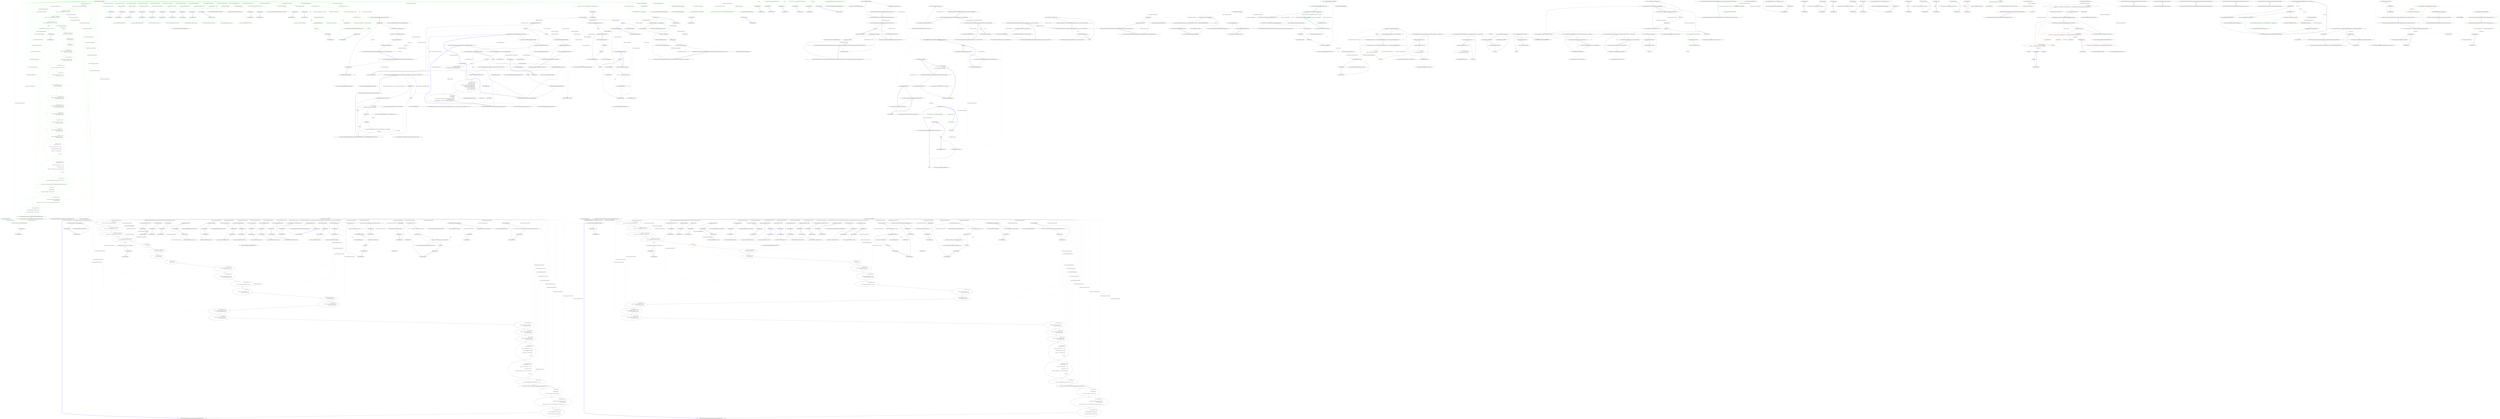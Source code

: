 digraph  {
d1 [cluster="Nancy.Demo.Hosting.Aspnet.MainModule.MainModule(Nancy.Routing.IRouteCacheProvider)", color=green, community=0, label="0: Get[''/''] = x =>{\r\n                return View[''routes.cshtml'', routeCacheProvider.GetCache()];\r\n            }", span="11-13"];
d145 [label="Nancy.Demo.Hosting.Aspnet.MainModule", span=""];
d0 [cluster="Nancy.Demo.Hosting.Aspnet.MainModule.MainModule(Nancy.Routing.IRouteCacheProvider)", label="Entry Nancy.Demo.Hosting.Aspnet.MainModule.MainModule(Nancy.Routing.IRouteCacheProvider)", span="9-9"];
d2 [cluster="Nancy.Demo.Hosting.Aspnet.MainModule.MainModule(Nancy.Routing.IRouteCacheProvider)", color=green, community=0, label="0: Get[''/filtered'', r => true] = x => {\r\n                return ''This is a route with a filter that always returns true.'';\r\n            }", span="15-17"];
d29 [cluster="lambda expression", color=green, community=0, label="0: return View[''routes.cshtml'', routeCacheProvider.GetCache()];", span="12-12"];
d146 [label="Nancy.Routing.IRouteCacheProvider", span=""];
d28 [cluster="lambda expression", label="Entry lambda expression", span="11-13"];
d30 [cluster="lambda expression", label="Exit lambda expression", span="11-13"];
d31 [cluster="Nancy.Routing.IRouteCacheProvider.GetCache()", label="Entry Nancy.Routing.IRouteCacheProvider.GetCache()", span="11-11"];
d3 [cluster="Nancy.Demo.Hosting.Aspnet.MainModule.MainModule(Nancy.Routing.IRouteCacheProvider)", color=green, community=0, label="0: Get[''/filtered'', r => false] = x => {\r\n                return ''This is also a route, but filtered out so should never be hit.'';\r\n            }", span="19-21"];
d4 [cluster="Nancy.Demo.Hosting.Aspnet.MainModule.MainModule(Nancy.Routing.IRouteCacheProvider)", color=green, community=0, label="0: Get[@''/(?<foo>\d{2,4})/{bar}''] = x => {\r\n                return string.Format(''foo: {0}<br/>bar: {1}'', x.foo, x.bar);\r\n            }", span="23-25"];
d5 [cluster="Nancy.Demo.Hosting.Aspnet.MainModule.MainModule(Nancy.Routing.IRouteCacheProvider)", color=green, community=0, label="0: Get[''/test''] = x => {\r\n                return ''Test'';\r\n            }", span="27-29"];
d45 [cluster="lambda expression", color=green, community=0, label="0: return string.Format(''foo: {0}<br/>bar: {1}'', x.foo, x.bar);", span="24-24"];
d6 [cluster="Nancy.Demo.Hosting.Aspnet.MainModule.MainModule(Nancy.Routing.IRouteCacheProvider)", color=green, community=0, label="0: Get[''/dotliquid''] = parameters => {\r\n                return View[''dot'', new { name = ''dot'' }];\r\n            }", span="31-33"];
d44 [cluster="lambda expression", label="Entry lambda expression", span="23-25"];
d46 [cluster="lambda expression", label="Exit lambda expression", span="23-25"];
d47 [cluster="Unk.Format", label="Entry Unk.Format", span=""];
d7 [cluster="Nancy.Demo.Hosting.Aspnet.MainModule.MainModule(Nancy.Routing.IRouteCacheProvider)", color=green, community=0, label="0: Get[''/javascript''] = x => {\r\n                return View[''javascript.html''];\r\n            }", span="35-37"];
d8 [cluster="Nancy.Demo.Hosting.Aspnet.MainModule.MainModule(Nancy.Routing.IRouteCacheProvider)", color=green, community=0, label="0: Get[''/static''] = x => {\r\n                return View[''static.htm''];\r\n            }", span="39-41"];
d9 [cluster="Nancy.Demo.Hosting.Aspnet.MainModule.MainModule(Nancy.Routing.IRouteCacheProvider)", color=green, community=0, label="0: Get[''/razor''] = x => {\r\n                var model = new RatPack { FirstName = ''Frank'' };\r\n                return View[''razor.cshtml'', model];\r\n            }", span="43-46"];
d10 [cluster="Nancy.Demo.Hosting.Aspnet.MainModule.MainModule(Nancy.Routing.IRouteCacheProvider)", color=green, community=0, label="0: Get[''/razor-simple''] = x =>\r\n            {\r\n                var model = new RatPack { FirstName = ''Frank'' };\r\n                return View[''razor-simple.cshtml'', model];\r\n            }", span="48-52"];
d11 [cluster="Nancy.Demo.Hosting.Aspnet.MainModule.MainModule(Nancy.Routing.IRouteCacheProvider)", color=green, community=0, label="0: Get[''/razor-dynamic''] = x =>\r\n            {\r\n                return View[''razor.cshtml'', new { FirstName = ''Frank'' }];\r\n            }", span="54-57"];
d12 [cluster="Nancy.Demo.Hosting.Aspnet.MainModule.MainModule(Nancy.Routing.IRouteCacheProvider)", color=green, community=0, label="0: Get[''/ssve''] = x =>\r\n            {\r\n                var model = new RatPack { FirstName = ''You'' };\r\n                return View[''ssve.sshtml'', model];\r\n            }", span="59-63"];
d13 [cluster="Nancy.Demo.Hosting.Aspnet.MainModule.MainModule(Nancy.Routing.IRouteCacheProvider)", color=green, community=0, label="0: Get[''/viewmodelconvention''] = x => {\r\n                return View[new SomeViewModel()];\r\n            }", span="65-67"];
d14 [cluster="Nancy.Demo.Hosting.Aspnet.MainModule.MainModule(Nancy.Routing.IRouteCacheProvider)", color=green, community=0, label="0: Get[''/ndjango''] = x => {\r\n                var model = new RatPack { FirstName = ''Michael'' };\r\n                return View[''ndjango.django'', model];\r\n            }", span="69-72"];
d15 [cluster="Nancy.Demo.Hosting.Aspnet.MainModule.MainModule(Nancy.Routing.IRouteCacheProvider)", color=green, community=0, label="0: Get[''/ndjango-extends''] = x => {\r\n                var model = new RatPack { FirstName = ''Michael'' };\r\n                return View[''with-master.django'', model];\r\n            }", span="74-77"];
d16 [cluster="Nancy.Demo.Hosting.Aspnet.MainModule.MainModule(Nancy.Routing.IRouteCacheProvider)", color=green, community=0, label="0: Get[''/spark''] = x => {\r\n                var model = new RatPack { FirstName = ''Bright'' };\r\n                return View[''spark.spark'', model];\r\n            }", span="79-82"];
d17 [cluster="Nancy.Demo.Hosting.Aspnet.MainModule.MainModule(Nancy.Routing.IRouteCacheProvider)", color=green, community=0, label="0: Get[''/spark-anon''] = x =>\r\n            {\r\n                var model = new { FirstName = ''Anonymous'' };\r\n                return View[''anon.spark'', model];\r\n            }", span="84-88"];
d18 [cluster="Nancy.Demo.Hosting.Aspnet.MainModule.MainModule(Nancy.Routing.IRouteCacheProvider)", color=green, community=0, label="0: Get[''/json''] = x => {\r\n                var model = new RatPack { FirstName = ''Andy'' };\r\n                return Response.AsJson(model);\r\n            }", span="90-93"];
d19 [cluster="Nancy.Demo.Hosting.Aspnet.MainModule.MainModule(Nancy.Routing.IRouteCacheProvider)", color=green, community=0, label="0: Get[''/xml''] = x => {\r\n                var model = new RatPack { FirstName = ''Andy'' };\r\n                return Response.AsXml(model);\r\n            }", span="95-98"];
d20 [cluster="Nancy.Demo.Hosting.Aspnet.MainModule.MainModule(Nancy.Routing.IRouteCacheProvider)", color=green, community=0, label="0: Get[''/session''] = x => {\r\n                var value = Session[''moo''] ?? '''';\r\n\r\n                var output = ''Current session value is: '' + value;\r\n\r\n                if (String.IsNullOrEmpty(value.ToString()))\r\n                {\r\n                    Session[''moo''] = ''I've created a session!'';\r\n                }\r\n\r\n                return output;\r\n            }", span="100-111"];
d21 [cluster="Nancy.Demo.Hosting.Aspnet.MainModule.MainModule(Nancy.Routing.IRouteCacheProvider)", color=green, community=0, label="0: Get[''/sessionObject''] = x => {\r\n                var value = Session[''baa''] ?? ''null'';\r\n\r\n                var output = ''Current session value is: '' + value;\r\n\r\n                if (value.ToString() == ''null'')\r\n                {\r\n                    Session[''baa''] = new Payload(27, true, ''some random string value'');\r\n                }\r\n\r\n                return output;\r\n            }", span="113-124"];
d22 [cluster="Nancy.Demo.Hosting.Aspnet.MainModule.MainModule(Nancy.Routing.IRouteCacheProvider)", color=green, community=0, label="0: Get[''/error''] = x =>\r\n                {\r\n                    throw new NotSupportedException(''This is an exception thrown in a route.'');\r\n                }", span="126-129"];
d23 [cluster="Nancy.Demo.Hosting.Aspnet.MainModule.MainModule(Nancy.Routing.IRouteCacheProvider)", color=green, community=0, label="0: Get[''/csrf''] = x => this.View[''csrf'', new { Blurb = ''CSRF without an expiry using the 'session' token'' }]", span="131-131"];
d24 [cluster="Nancy.Demo.Hosting.Aspnet.MainModule.MainModule(Nancy.Routing.IRouteCacheProvider)", color=green, community=0, label="0: Post[''/csrf''] = x =>\r\n            {\r\n                this.ValidateCsrfToken();\r\n\r\n                return string.Format(''Hello {0}!'', Request.Form.Name);\r\n            }", span="133-138"];
d25 [cluster="Nancy.Demo.Hosting.Aspnet.MainModule.MainModule(Nancy.Routing.IRouteCacheProvider)", color=green, community=0, label="0: Get[''/csrfWithExpiry''] = x =>\r\n                {\r\n                    // Create a new one because we have an expiry to check\r\n                    this.CreateNewCsrfToken();\r\n\r\n                    return this.View[''csrf'', new { Blurb = ''You have 20 seconds to submit the page.. TICK TOCK :-)'' }];\r\n                }", span="140-146"];
d26 [cluster="Nancy.Demo.Hosting.Aspnet.MainModule.MainModule(Nancy.Routing.IRouteCacheProvider)", color=green, community=0, label="0: Post[''/csrfWithExpiry''] = x =>\r\n                {\r\n                    this.ValidateCsrfToken(TimeSpan.FromSeconds(20));\r\n\r\n                    return string.Format(''Hello {0}!'', Request.Form.Name);\r\n                }", span="148-153"];
d27 [cluster="Nancy.Demo.Hosting.Aspnet.MainModule.MainModule(Nancy.Routing.IRouteCacheProvider)", label="Exit Nancy.Demo.Hosting.Aspnet.MainModule.MainModule(Nancy.Routing.IRouteCacheProvider)", span="9-9"];
d33 [cluster="lambda expression", color=green, community=0, label="1: true", span="15-15"];
d32 [cluster="lambda expression", label="Entry lambda expression", span="15-15"];
d34 [cluster="lambda expression", label="Exit lambda expression", span="15-15"];
d36 [cluster="lambda expression", color=green, community=0, label="1: return ''This is a route with a filter that always returns true.'';", span="16-16"];
d35 [cluster="lambda expression", label="Entry lambda expression", span="15-17"];
d37 [cluster="lambda expression", label="Exit lambda expression", span="15-17"];
d39 [cluster="lambda expression", color=green, community=0, label="1: false", span="19-19"];
d38 [cluster="lambda expression", label="Entry lambda expression", span="19-19"];
d40 [cluster="lambda expression", label="Exit lambda expression", span="19-19"];
d42 [cluster="lambda expression", color=green, community=0, label="1: return ''This is also a route, but filtered out so should never be hit.'';", span="20-20"];
d41 [cluster="lambda expression", label="Entry lambda expression", span="19-21"];
d43 [cluster="lambda expression", label="Exit lambda expression", span="19-21"];
d49 [cluster="lambda expression", color=green, community=0, label="1: return ''Test'';", span="28-28"];
d48 [cluster="lambda expression", label="Entry lambda expression", span="27-29"];
d50 [cluster="lambda expression", label="Exit lambda expression", span="27-29"];
d52 [cluster="lambda expression", color=green, community=0, label="1: return View[''dot'', new { name = ''dot'' }];", span="32-32"];
d51 [cluster="lambda expression", label="Entry lambda expression", span="31-33"];
d53 [cluster="lambda expression", label="Exit lambda expression", span="31-33"];
d55 [cluster="lambda expression", color=green, community=0, label="1: return View[''javascript.html''];", span="36-36"];
d54 [cluster="lambda expression", label="Entry lambda expression", span="35-37"];
d56 [cluster="lambda expression", label="Exit lambda expression", span="35-37"];
d58 [cluster="lambda expression", color=green, community=0, label="1: return View[''static.htm''];", span="40-40"];
d57 [cluster="lambda expression", label="Entry lambda expression", span="39-41"];
d59 [cluster="lambda expression", label="Exit lambda expression", span="39-41"];
d61 [cluster="lambda expression", color=green, community=0, label="0: var model = new RatPack { FirstName = ''Frank'' }", span="44-44"];
d60 [cluster="lambda expression", label="Entry lambda expression", span="43-46"];
d62 [cluster="lambda expression", color=green, community=0, label="0: return View[''razor.cshtml'', model];", span="45-45"];
d64 [cluster="Nancy.Demo.Hosting.Aspnet.Models.RatPack.RatPack()", label="Entry Nancy.Demo.Hosting.Aspnet.Models.RatPack.RatPack()", span="2-2"];
d63 [cluster="lambda expression", label="Exit lambda expression", span="43-46"];
d66 [cluster="lambda expression", color=green, community=0, label="0: var model = new RatPack { FirstName = ''Frank'' }", span="50-50"];
d65 [cluster="lambda expression", label="Entry lambda expression", span="48-52"];
d67 [cluster="lambda expression", color=green, community=0, label="0: return View[''razor-simple.cshtml'', model];", span="51-51"];
d68 [cluster="lambda expression", label="Exit lambda expression", span="48-52"];
d70 [cluster="lambda expression", color=green, community=0, label="1: return View[''razor.cshtml'', new { FirstName = ''Frank'' }];", span="56-56"];
d69 [cluster="lambda expression", label="Entry lambda expression", span="54-57"];
d71 [cluster="lambda expression", label="Exit lambda expression", span="54-57"];
d73 [cluster="lambda expression", color=green, community=0, label="0: var model = new RatPack { FirstName = ''You'' }", span="61-61"];
d72 [cluster="lambda expression", label="Entry lambda expression", span="59-63"];
d74 [cluster="lambda expression", color=green, community=0, label="0: return View[''ssve.sshtml'', model];", span="62-62"];
d75 [cluster="lambda expression", label="Exit lambda expression", span="59-63"];
d77 [cluster="lambda expression", color=green, community=0, label="0: return View[new SomeViewModel()];", span="66-66"];
d76 [cluster="lambda expression", label="Entry lambda expression", span="65-67"];
d78 [cluster="lambda expression", label="Exit lambda expression", span="65-67"];
d79 [cluster="Nancy.Demo.Hosting.Aspnet.Models.SomeViewModel.SomeViewModel()", label="Entry Nancy.Demo.Hosting.Aspnet.Models.SomeViewModel.SomeViewModel()", span="2-2"];
d81 [cluster="lambda expression", color=green, community=0, label="0: var model = new RatPack { FirstName = ''Michael'' }", span="70-70"];
d80 [cluster="lambda expression", label="Entry lambda expression", span="69-72"];
d82 [cluster="lambda expression", color=green, community=0, label="0: return View[''ndjango.django'', model];", span="71-71"];
d83 [cluster="lambda expression", label="Exit lambda expression", span="69-72"];
d85 [cluster="lambda expression", color=green, community=0, label="0: var model = new RatPack { FirstName = ''Michael'' }", span="75-75"];
d84 [cluster="lambda expression", label="Entry lambda expression", span="74-77"];
d86 [cluster="lambda expression", color=green, community=0, label="0: return View[''with-master.django'', model];", span="76-76"];
d87 [cluster="lambda expression", label="Exit lambda expression", span="74-77"];
d89 [cluster="lambda expression", color=green, community=0, label="0: var model = new RatPack { FirstName = ''Bright'' }", span="80-80"];
d88 [cluster="lambda expression", label="Entry lambda expression", span="79-82"];
d90 [cluster="lambda expression", color=green, community=0, label="0: return View[''spark.spark'', model];", span="81-81"];
d91 [cluster="lambda expression", label="Exit lambda expression", span="79-82"];
d93 [cluster="lambda expression", color=green, community=0, label="0: var model = new { FirstName = ''Anonymous'' }", span="86-86"];
d92 [cluster="lambda expression", label="Entry lambda expression", span="84-88"];
d94 [cluster="lambda expression", color=green, community=0, label="0: return View[''anon.spark'', model];", span="87-87"];
d95 [cluster="lambda expression", label="Exit lambda expression", span="84-88"];
d97 [cluster="lambda expression", color=green, community=0, label="0: var model = new RatPack { FirstName = ''Andy'' }", span="91-91"];
d96 [cluster="lambda expression", label="Entry lambda expression", span="90-93"];
d98 [cluster="lambda expression", color=green, community=0, label="0: return Response.AsJson(model);", span="92-92"];
d99 [cluster="lambda expression", label="Exit lambda expression", span="90-93"];
d100 [cluster="Nancy.IResponseFormatter.AsJson<TModel>(TModel)", label="Entry Nancy.IResponseFormatter.AsJson<TModel>(TModel)", span="31-31"];
d102 [cluster="lambda expression", color=green, community=0, label="0: var model = new RatPack { FirstName = ''Andy'' }", span="96-96"];
d101 [cluster="lambda expression", label="Entry lambda expression", span="95-98"];
d103 [cluster="lambda expression", color=green, community=0, label="0: return Response.AsXml(model);", span="97-97"];
d104 [cluster="lambda expression", label="Exit lambda expression", span="95-98"];
d105 [cluster="Nancy.IResponseFormatter.AsXml<TModel>(TModel)", label="Entry Nancy.IResponseFormatter.AsXml<TModel>(TModel)", span="41-41"];
d107 [cluster="lambda expression", color=green, community=0, label="0: var value = Session[''moo''] ?? ''''", span="101-101"];
d106 [cluster="lambda expression", label="Entry lambda expression", span="100-111"];
d108 [cluster="lambda expression", color=green, community=0, label="0: var output = ''Current session value is: '' + value", span="103-103"];
d109 [cluster="lambda expression", color=green, community=0, label="0: String.IsNullOrEmpty(value.ToString())", span="105-105"];
d111 [cluster="lambda expression", color=green, community=0, label="0: return output;", span="110-110"];
d110 [cluster="lambda expression", color=green, community=0, label="0: Session[''moo''] = ''I've created a session!''", span="107-107"];
d113 [cluster="object.ToString()", label="Entry object.ToString()", span="0-0"];
d114 [cluster="string.IsNullOrEmpty(string)", label="Entry string.IsNullOrEmpty(string)", span="0-0"];
d112 [cluster="lambda expression", label="Exit lambda expression", span="100-111"];
d116 [cluster="lambda expression", color=green, community=0, label="0: var value = Session[''baa''] ?? ''null''", span="114-114"];
d115 [cluster="lambda expression", label="Entry lambda expression", span="113-124"];
d117 [cluster="lambda expression", color=green, community=0, label="0: var output = ''Current session value is: '' + value", span="116-116"];
d118 [cluster="lambda expression", color=green, community=0, label="0: value.ToString() == ''null''", span="118-118"];
d120 [cluster="lambda expression", color=green, community=0, label="0: return output;", span="123-123"];
d119 [cluster="lambda expression", color=green, community=0, label="0: Session[''baa''] = new Payload(27, true, ''some random string value'')", span="120-120"];
d121 [cluster="lambda expression", label="Exit lambda expression", span="113-124"];
d122 [cluster="Nancy.Demo.Hosting.Aspnet.Models.Payload.Payload(int, bool, string)", label="Entry Nancy.Demo.Hosting.Aspnet.Models.Payload.Payload(int, bool, string)", span="16-16"];
d124 [cluster="lambda expression", color=green, community=0, label="0: throw new NotSupportedException(''This is an exception thrown in a route.'');", span="128-128"];
d123 [cluster="lambda expression", label="Entry lambda expression", span="126-129"];
d125 [cluster="lambda expression", label="Exit lambda expression", span="126-129"];
d126 [cluster="System.NotSupportedException.NotSupportedException(string)", label="Entry System.NotSupportedException.NotSupportedException(string)", span="0-0"];
d128 [cluster="lambda expression", color=green, community=0, label="1: this.View[''csrf'', new { Blurb = ''CSRF without an expiry using the 'session' token'' }]", span="131-131"];
d127 [cluster="lambda expression", label="Entry lambda expression", span="131-131"];
d129 [cluster="lambda expression", label="Exit lambda expression", span="131-131"];
d131 [cluster="lambda expression", color=green, community=0, label="0: this.ValidateCsrfToken()", span="135-135"];
d130 [cluster="lambda expression", label="Entry lambda expression", span="133-138"];
d132 [cluster="lambda expression", color=green, community=0, label="0: return string.Format(''Hello {0}!'', Request.Form.Name);", span="137-137"];
d134 [cluster="Nancy.NancyModule.ValidateCsrfToken(System.TimeSpan?)", label="Entry Nancy.NancyModule.ValidateCsrfToken(System.TimeSpan?)", span="39-39"];
d133 [cluster="lambda expression", label="Exit lambda expression", span="133-138"];
d136 [cluster="lambda expression", color=green, community=0, label="0: this.CreateNewCsrfToken()", span="143-143"];
d135 [cluster="lambda expression", label="Entry lambda expression", span="140-146"];
d137 [cluster="lambda expression", color=green, community=0, label="0: return this.View[''csrf'', new { Blurb = ''You have 20 seconds to submit the page.. TICK TOCK :-)'' }];", span="145-145"];
d139 [cluster="Nancy.NancyModule.CreateNewCsrfToken()", label="Entry Nancy.NancyModule.CreateNewCsrfToken()", span="18-18"];
d138 [cluster="lambda expression", label="Exit lambda expression", span="140-146"];
d141 [cluster="lambda expression", color=green, community=0, label="0: this.ValidateCsrfToken(TimeSpan.FromSeconds(20))", span="150-150"];
d140 [cluster="lambda expression", label="Entry lambda expression", span="148-153"];
d142 [cluster="lambda expression", color=green, community=0, label="0: return string.Format(''Hello {0}!'', Request.Form.Name);", span="152-152"];
d144 [cluster="System.TimeSpan.FromSeconds(double)", label="Entry System.TimeSpan.FromSeconds(double)", span="0-0"];
d143 [cluster="lambda expression", label="Exit lambda expression", span="148-153"];
m0_47 [cluster="Nancy.Testing.NodeWrapper.HasAttribute(string)", file="AssertExtensions.cs", label="Entry Nancy.Testing.NodeWrapper.HasAttribute(string)", span="26-26"];
m0_21 [cluster="lambda expression", file="AssertExtensions.cs", label="Entry lambda expression", span="60-60"];
m0_22 [cluster="lambda expression", color=green, community=0, file="AssertExtensions.cs", label="0: this.viewLocationCache.Where(x => x.Extension.Equals(extension))", span="60-60"];
m0_23 [cluster="lambda expression", color=green, community=0, file="AssertExtensions.cs", label="0: Exit lambda expression", span="60-60"];
m0_24 [cluster="Unk.Where", file="AssertExtensions.cs", label="Entry Unk.Where", span=""];
m0_0 [cluster="Nancy.ViewEngines.ViewEngineStartup.ViewEngineStartup(System.Collections.Generic.IEnumerable<Nancy.ViewEngines.IViewEngine>, Nancy.ViewEngines.IViewLocationCache, Nancy.ViewEngines.IViewCache)", file="AssertExtensions.cs", label="Entry Nancy.ViewEngines.ViewEngineStartup.ViewEngineStartup(System.Collections.Generic.IEnumerable<Nancy.ViewEngines.IViewEngine>, Nancy.ViewEngines.IViewLocationCache, Nancy.ViewEngines.IViewCache)", span="12-12"];
m0_2 [cluster="Nancy.ViewEngines.ViewEngineStartup.ViewEngineStartup(System.Collections.Generic.IEnumerable<Nancy.ViewEngines.IViewEngine>, Nancy.ViewEngines.IViewLocationCache, Nancy.ViewEngines.IViewCache)", file="AssertExtensions.cs", label="this.viewLocationCache = viewLocationCache", span="15-15"];
m0_1 [cluster="Nancy.ViewEngines.ViewEngineStartup.ViewEngineStartup(System.Collections.Generic.IEnumerable<Nancy.ViewEngines.IViewEngine>, Nancy.ViewEngines.IViewLocationCache, Nancy.ViewEngines.IViewCache)", file="AssertExtensions.cs", label="this.viewEngines = viewEngines", span="14-14"];
m0_3 [cluster="Nancy.ViewEngines.ViewEngineStartup.ViewEngineStartup(System.Collections.Generic.IEnumerable<Nancy.ViewEngines.IViewEngine>, Nancy.ViewEngines.IViewLocationCache, Nancy.ViewEngines.IViewCache)", file="AssertExtensions.cs", label="this.viewCache = viewCache", span="16-16"];
m0_4 [cluster="Nancy.ViewEngines.ViewEngineStartup.ViewEngineStartup(System.Collections.Generic.IEnumerable<Nancy.ViewEngines.IViewEngine>, Nancy.ViewEngines.IViewLocationCache, Nancy.ViewEngines.IViewCache)", file="AssertExtensions.cs", label="Exit Nancy.ViewEngines.ViewEngineStartup.ViewEngineStartup(System.Collections.Generic.IEnumerable<Nancy.ViewEngines.IViewEngine>, Nancy.ViewEngines.IViewLocationCache, Nancy.ViewEngines.IViewCache)", span="12-12"];
m0_16 [cluster="Nancy.Testing.Asserts.False(bool)", file="AssertExtensions.cs", label="Entry Nancy.Testing.Asserts.False(bool)", span="54-54"];
m0_17 [cluster="Nancy.Testing.AssertExtensions.ShouldExistOnce(Nancy.Testing.QueryWrapper)", file="AssertExtensions.cs", label="Entry Nancy.Testing.AssertExtensions.ShouldExistOnce(Nancy.Testing.QueryWrapper)", span="45-45"];
m0_18 [cluster="Nancy.Testing.AssertExtensions.ShouldExistOnce(Nancy.Testing.QueryWrapper)", file="AssertExtensions.cs", label="return new AndConnector<NodeWrapper>(Asserts.Single(query));", span="47-47"];
m0_19 [cluster="Unk.SelectMany", file="AssertExtensions.cs", label="Entry Unk.SelectMany", span=""];
m0_53 [cluster="Nancy.Testing.AssertExtensions.ShouldContainAttribute(Nancy.Testing.QueryWrapper, string)", file="AssertExtensions.cs", label="Entry Nancy.Testing.AssertExtensions.ShouldContainAttribute(Nancy.Testing.QueryWrapper, string)", span="119-119"];
m0_56 [cluster="Nancy.Testing.AssertExtensions.ShouldContainAttribute(Nancy.Testing.QueryWrapper, string)", file="AssertExtensions.cs", label="return new AndConnector<QueryWrapper>(query);", span="126-126"];
m0_54 [cluster="Nancy.Testing.AssertExtensions.ShouldContainAttribute(Nancy.Testing.QueryWrapper, string)", file="AssertExtensions.cs", label=query, span="121-121"];
m0_55 [cluster="Nancy.Testing.AssertExtensions.ShouldContainAttribute(Nancy.Testing.QueryWrapper, string)", file="AssertExtensions.cs", label="node.ShouldContainAttribute(name)", span="123-123"];
m0_57 [cluster="Nancy.Testing.AssertExtensions.ShouldContainAttribute(Nancy.Testing.QueryWrapper, string)", file="AssertExtensions.cs", label="Exit Nancy.Testing.AssertExtensions.ShouldContainAttribute(Nancy.Testing.QueryWrapper, string)", span="119-119"];
m0_59 [cluster="Nancy.Testing.AssertExtensions.ShouldContainAttribute(Nancy.Testing.QueryWrapper, string, string, System.StringComparison)", file="AssertExtensions.cs", label="Entry Nancy.Testing.AssertExtensions.ShouldContainAttribute(Nancy.Testing.QueryWrapper, string, string, System.StringComparison)", span="132-132"];
m0_62 [cluster="Nancy.Testing.AssertExtensions.ShouldContainAttribute(Nancy.Testing.QueryWrapper, string, string, System.StringComparison)", file="AssertExtensions.cs", label="return new AndConnector<QueryWrapper>(query);", span="139-139"];
m0_60 [cluster="Nancy.Testing.AssertExtensions.ShouldContainAttribute(Nancy.Testing.QueryWrapper, string, string, System.StringComparison)", file="AssertExtensions.cs", label=query, span="134-134"];
m0_61 [cluster="Nancy.Testing.AssertExtensions.ShouldContainAttribute(Nancy.Testing.QueryWrapper, string, string, System.StringComparison)", file="AssertExtensions.cs", label="node.ShouldContainAttribute(name, value)", span="136-136"];
m0_63 [cluster="Nancy.Testing.AssertExtensions.ShouldContainAttribute(Nancy.Testing.QueryWrapper, string, string, System.StringComparison)", file="AssertExtensions.cs", label="Exit Nancy.Testing.AssertExtensions.ShouldContainAttribute(Nancy.Testing.QueryWrapper, string, string, System.StringComparison)", span="132-132"];
m0_10 [cluster="System.Collections.Generic.IEnumerable<TSource>.Any<TSource>()", file="AssertExtensions.cs", label="Entry System.Collections.Generic.IEnumerable<TSource>.Any<TSource>()", span="0-0"];
m0_32 [cluster="Nancy.Testing.AssertExtensions.ShouldContain(Nancy.Testing.NodeWrapper, string, System.StringComparison)", file="AssertExtensions.cs", label="Entry Nancy.Testing.AssertExtensions.ShouldContain(Nancy.Testing.NodeWrapper, string, System.StringComparison)", span="76-76"];
m0_34 [cluster="Nancy.Testing.AssertExtensions.ShouldContain(Nancy.Testing.NodeWrapper, string, System.StringComparison)", file="AssertExtensions.cs", label="return new AndConnector<NodeWrapper>(node);", span="80-80"];
m0_33 [cluster="Nancy.Testing.AssertExtensions.ShouldContain(Nancy.Testing.NodeWrapper, string, System.StringComparison)", file="AssertExtensions.cs", label="Asserts.Contains(contents, node.InnerText, comparisonType)", span="78-78"];
m0_35 [cluster="Nancy.Testing.AssertExtensions.ShouldContain(Nancy.Testing.NodeWrapper, string, System.StringComparison)", file="AssertExtensions.cs", label="Exit Nancy.Testing.AssertExtensions.ShouldContain(Nancy.Testing.NodeWrapper, string, System.StringComparison)", span="76-76"];
m0_14 [cluster="Nancy.Testing.AssertExtensions.ShouldNotExist(Nancy.Testing.QueryWrapper)", file="AssertExtensions.cs", label="return new AndConnector<QueryWrapper>(query);", span="39-39"];
m0_25 [cluster="lambda expression", file="AssertExtensions.cs", label="Entry lambda expression", span="60-60"];
m0_42 [cluster="Nancy.Testing.NodeWrapper.ShouldContain(string, System.StringComparison)", file="AssertExtensions.cs", label="Entry Nancy.Testing.NodeWrapper.ShouldContain(string, System.StringComparison)", span="76-76"];
m0_43 [cluster="Nancy.Testing.AssertExtensions.ShouldContainAttribute(Nancy.Testing.NodeWrapper, string)", file="AssertExtensions.cs", label="Entry Nancy.Testing.AssertExtensions.ShouldContainAttribute(Nancy.Testing.NodeWrapper, string)", span="99-99"];
m0_45 [cluster="Nancy.Testing.AssertExtensions.ShouldContainAttribute(Nancy.Testing.NodeWrapper, string)", file="AssertExtensions.cs", label="return new AndConnector<NodeWrapper>(node);", span="103-103"];
m0_44 [cluster="Nancy.Testing.AssertExtensions.ShouldContainAttribute(Nancy.Testing.NodeWrapper, string)", file="AssertExtensions.cs", label="Asserts.True(node.HasAttribute(name))", span="101-101"];
m0_46 [cluster="Nancy.Testing.AssertExtensions.ShouldContainAttribute(Nancy.Testing.NodeWrapper, string)", file="AssertExtensions.cs", label="Exit Nancy.Testing.AssertExtensions.ShouldContainAttribute(Nancy.Testing.NodeWrapper, string)", span="99-99"];
m0_12 [cluster="Nancy.ViewEngines.ViewEngineStartup.CreateViewEngineStartupContext(Nancy.ViewEngines.IViewEngine)", file="AssertExtensions.cs", label="return new ViewEngineStartupContext(\r\n                this.viewCache,\r\n                GetViewsThatEngineCanRender(viewEngine));", span="53-55"];
m0_13 [cluster="Nancy.ViewEngines.ViewEngineStartup.CreateViewEngineStartupContext(Nancy.ViewEngines.IViewEngine)", file="AssertExtensions.cs", label="Exit Nancy.ViewEngines.ViewEngineStartup.CreateViewEngineStartupContext(Nancy.ViewEngines.IViewEngine)", span="51-51"];
m0_15 [cluster="Unk.GetViewsThatEngineCanRender", file="AssertExtensions.cs", label="Entry Unk.GetViewsThatEngineCanRender", span=""];
m0_52 [cluster="Nancy.Testing.Asserts.Equal(string, string, System.StringComparison)", file="AssertExtensions.cs", label="Entry Nancy.Testing.Asserts.Equal(string, string, System.StringComparison)", span="46-46"];
m0_36 [cluster="Nancy.Testing.Asserts.Contains(string, string, System.StringComparison)", file="AssertExtensions.cs", label="Entry Nancy.Testing.Asserts.Contains(string, string, System.StringComparison)", span="27-27"];
m0_64 [cluster="Nancy.Testing.NodeWrapper.ShouldContainAttribute(string, string, System.StringComparison)", file="AssertExtensions.cs", label="Entry Nancy.Testing.NodeWrapper.ShouldContainAttribute(string, string, System.StringComparison)", span="109-109"];
m0_31 [cluster="Nancy.Testing.NodeWrapper.ShouldBeOfClass(string)", file="AssertExtensions.cs", label="Entry Nancy.Testing.NodeWrapper.ShouldBeOfClass(string)", span="53-53"];
m0_11 [cluster="Nancy.Testing.Asserts.True(bool)", file="AssertExtensions.cs", label="Entry Nancy.Testing.Asserts.True(bool)", span="110-110"];
m0_5 [cluster="Nancy.ViewEngines.ViewEngineStartup.Initialize(Nancy.Bootstrapper.IApplicationPipelines)", file="AssertExtensions.cs", label="Entry Nancy.ViewEngines.ViewEngineStartup.Initialize(Nancy.Bootstrapper.IApplicationPipelines)", span="43-43"];
m0_6 [cluster="Nancy.ViewEngines.ViewEngineStartup.Initialize(Nancy.Bootstrapper.IApplicationPipelines)", file="AssertExtensions.cs", label=viewEngines, span="45-45"];
m0_8 [cluster="Nancy.ViewEngines.ViewEngineStartup.Initialize(Nancy.Bootstrapper.IApplicationPipelines)", file="AssertExtensions.cs", label="Exit Nancy.ViewEngines.ViewEngineStartup.Initialize(Nancy.Bootstrapper.IApplicationPipelines)", span="43-43"];
m0_7 [cluster="Nancy.ViewEngines.ViewEngineStartup.Initialize(Nancy.Bootstrapper.IApplicationPipelines)", file="AssertExtensions.cs", label="viewEngine.Initialize(CreateViewEngineStartupContext(viewEngine))", span="47-47"];
m0_9 [cluster="Unk.CreateViewEngineStartupContext", file="AssertExtensions.cs", label="Entry Unk.CreateViewEngineStartupContext", span=""];
m0_58 [cluster="Nancy.Testing.NodeWrapper.ShouldContainAttribute(string)", file="AssertExtensions.cs", label="Entry Nancy.Testing.NodeWrapper.ShouldContainAttribute(string)", span="99-99"];
m0_26 [cluster="Nancy.Testing.AssertExtensions.ShouldBeOfClass(Nancy.Testing.QueryWrapper, string)", file="AssertExtensions.cs", label="Entry Nancy.Testing.AssertExtensions.ShouldBeOfClass(Nancy.Testing.QueryWrapper, string)", span="63-63"];
m0_27 [cluster="Nancy.Testing.AssertExtensions.ShouldBeOfClass(Nancy.Testing.QueryWrapper, string)", file="AssertExtensions.cs", label=query, span="65-65"];
m0_37 [cluster="Nancy.Testing.AssertExtensions.ShouldContain(Nancy.Testing.QueryWrapper, string, System.StringComparison)", file="AssertExtensions.cs", label="Entry Nancy.Testing.AssertExtensions.ShouldContain(Nancy.Testing.QueryWrapper, string, System.StringComparison)", span="86-86"];
m0_40 [cluster="Nancy.Testing.AssertExtensions.ShouldContain(Nancy.Testing.QueryWrapper, string, System.StringComparison)", file="AssertExtensions.cs", label="return new AndConnector<QueryWrapper>(query);", span="93-93"];
m0_38 [cluster="Nancy.Testing.AssertExtensions.ShouldContain(Nancy.Testing.QueryWrapper, string, System.StringComparison)", file="AssertExtensions.cs", label=query, span="88-88"];
m0_39 [cluster="Nancy.Testing.AssertExtensions.ShouldContain(Nancy.Testing.QueryWrapper, string, System.StringComparison)", file="AssertExtensions.cs", label="node.ShouldContain(contents, comparisonType)", span="90-90"];
m0_41 [cluster="Nancy.Testing.AssertExtensions.ShouldContain(Nancy.Testing.QueryWrapper, string, System.StringComparison)", file="AssertExtensions.cs", label="Exit Nancy.Testing.AssertExtensions.ShouldContain(Nancy.Testing.QueryWrapper, string, System.StringComparison)", span="86-86"];
m0_20 [cluster="Nancy.Testing.Asserts.Single<T>(System.Collections.Generic.IEnumerable<T>)", file="AssertExtensions.cs", label="Entry Nancy.Testing.Asserts.Single<T>(System.Collections.Generic.IEnumerable<T>)", span="89-89"];
m0_48 [cluster="Nancy.Testing.AssertExtensions.ShouldContainAttribute(Nancy.Testing.NodeWrapper, string, string, System.StringComparison)", file="AssertExtensions.cs", label="Entry Nancy.Testing.AssertExtensions.ShouldContainAttribute(Nancy.Testing.NodeWrapper, string, string, System.StringComparison)", span="109-109"];
m0_50 [cluster="Nancy.Testing.AssertExtensions.ShouldContainAttribute(Nancy.Testing.NodeWrapper, string, string, System.StringComparison)", file="AssertExtensions.cs", label="return new AndConnector<NodeWrapper>(node);", span="113-113"];
m0_49 [cluster="Nancy.Testing.AssertExtensions.ShouldContainAttribute(Nancy.Testing.NodeWrapper, string, string, System.StringComparison)", file="AssertExtensions.cs", label="Asserts.Equal(node.Attributes[name], value, comparisonType)", span="111-111"];
m0_51 [cluster="Nancy.Testing.AssertExtensions.ShouldContainAttribute(Nancy.Testing.NodeWrapper, string, string, System.StringComparison)", file="AssertExtensions.cs", label="Exit Nancy.Testing.AssertExtensions.ShouldContainAttribute(Nancy.Testing.NodeWrapper, string, string, System.StringComparison)", span="109-109"];
m0_28 [cluster="Nancy.Testing.AssertExtensions.ShouldBeOfClass(Nancy.Testing.QueryWrapper, string)", file="AssertExtensions.cs", label="node.ShouldBeOfClass(className)", span="67-67"];
m0_29 [cluster="Nancy.Testing.AssertExtensions.ShouldBeOfClass(Nancy.Testing.QueryWrapper, string)", file="AssertExtensions.cs", label="Nancy.ViewEngines.ViewEngineStartup", span=""];
m0_30 [cluster="Nancy.Testing.AssertExtensions.ShouldBeOfClass(Nancy.Testing.QueryWrapper, string)", file="AssertExtensions.cs", label=string, span=""];
m1_30 [cluster="Nancy.ViewEngines.IRenderContext.GetCsrfToken()", file="AssertExtensionsTests.cs", label="Entry Nancy.ViewEngines.IRenderContext.GetCsrfToken()", span="44-44"];
m1_7 [cluster="Nancy.ViewEngines.Razor.HtmlHelpers.Partial(string, dynamic)", file="AssertExtensionsTests.cs", label="Entry Nancy.ViewEngines.Razor.HtmlHelpers.Partial(string, dynamic)", span="27-27"];
m1_8 [cluster="Nancy.ViewEngines.Razor.HtmlHelpers.Partial(string, dynamic)", file="AssertExtensionsTests.cs", label="ViewLocationResult view = this.renderContext.LocateView(viewName, model)", span="29-29"];
m1_9 [cluster="Nancy.ViewEngines.Razor.HtmlHelpers.Partial(string, dynamic)", file="AssertExtensionsTests.cs", label="Action<Stream> action = this.engine.RenderView(view, model, this.renderContext)", span="31-31"];
m1_10 [cluster="Nancy.ViewEngines.Razor.HtmlHelpers.Partial(string, dynamic)", file="AssertExtensionsTests.cs", label="var mem = new MemoryStream()", span="32-32"];
m1_11 [cluster="Nancy.ViewEngines.Razor.HtmlHelpers.Partial(string, dynamic)", file="AssertExtensionsTests.cs", label="action.Invoke(mem)", span="34-34"];
m1_12 [cluster="Nancy.ViewEngines.Razor.HtmlHelpers.Partial(string, dynamic)", file="AssertExtensionsTests.cs", label="mem.Position = 0", span="35-35"];
m1_13 [cluster="Nancy.ViewEngines.Razor.HtmlHelpers.Partial(string, dynamic)", file="AssertExtensionsTests.cs", label="var reader = new StreamReader(mem)", span="37-37"];
m1_14 [cluster="Nancy.ViewEngines.Razor.HtmlHelpers.Partial(string, dynamic)", file="AssertExtensionsTests.cs", label="return new NonEncodedHtmlString(reader.ReadToEnd());", span="39-39"];
m1_15 [cluster="Nancy.ViewEngines.Razor.HtmlHelpers.Partial(string, dynamic)", file="AssertExtensionsTests.cs", label="Exit Nancy.ViewEngines.Razor.HtmlHelpers.Partial(string, dynamic)", span="27-27"];
m1_20 [cluster="System.IO.StreamReader.StreamReader(System.IO.Stream)", file="AssertExtensionsTests.cs", label="Entry System.IO.StreamReader.StreamReader(System.IO.Stream)", span="0-0"];
m1_23 [cluster="Nancy.ViewEngines.Razor.HtmlHelpers.Raw(string)", file="AssertExtensionsTests.cs", label="Entry Nancy.ViewEngines.Razor.HtmlHelpers.Raw(string)", span="42-42"];
m1_24 [cluster="Nancy.ViewEngines.Razor.HtmlHelpers.Raw(string)", file="AssertExtensionsTests.cs", label="return new NonEncodedHtmlString(text);", span="44-44"];
m1_25 [cluster="Nancy.ViewEngines.Razor.HtmlHelpers.Raw(string)", file="AssertExtensionsTests.cs", label="Exit Nancy.ViewEngines.Razor.HtmlHelpers.Raw(string)", span="42-42"];
m1_17 [cluster="Nancy.ViewEngines.Razor.RazorViewEngine.RenderView(Nancy.ViewEngines.ViewLocationResult, dynamic, Nancy.ViewEngines.IRenderContext)", file="AssertExtensionsTests.cs", label="Entry Nancy.ViewEngines.Razor.RazorViewEngine.RenderView(Nancy.ViewEngines.ViewLocationResult, dynamic, Nancy.ViewEngines.IRenderContext)", span="197-197"];
m1_26 [cluster="Nancy.ViewEngines.Razor.HtmlHelpers.AntiForgeryToken()", file="AssertExtensionsTests.cs", label="Entry Nancy.ViewEngines.Razor.HtmlHelpers.AntiForgeryToken()", span="47-47"];
m1_27 [cluster="Nancy.ViewEngines.Razor.HtmlHelpers.AntiForgeryToken()", file="AssertExtensionsTests.cs", label="var tokenKeyValue = this.renderContext.GetCsrfToken()", span="49-49"];
m1_28 [cluster="Nancy.ViewEngines.Razor.HtmlHelpers.AntiForgeryToken()", file="AssertExtensionsTests.cs", label="return new NonEncodedHtmlString(String.Format(''<input type=\''hidden\'' name=\''{0}\'' value=\''{1}\'''', tokenKeyValue.Key, tokenKeyValue.Value));", span="51-51"];
m1_29 [cluster="Nancy.ViewEngines.Razor.HtmlHelpers.AntiForgeryToken()", file="AssertExtensionsTests.cs", label="Exit Nancy.ViewEngines.Razor.HtmlHelpers.AntiForgeryToken()", span="47-47"];
m1_31 [cluster="string.Format(string, object, object)", file="AssertExtensionsTests.cs", label="Entry string.Format(string, object, object)", span="0-0"];
m1_21 [cluster="Nancy.ViewEngines.Razor.NonEncodedHtmlString.NonEncodedHtmlString(string)", file="AssertExtensionsTests.cs", label="Entry Nancy.ViewEngines.Razor.NonEncodedHtmlString.NonEncodedHtmlString(string)", span="15-15"];
m1_22 [cluster="System.IO.StreamReader.ReadToEnd()", file="AssertExtensionsTests.cs", label="Entry System.IO.StreamReader.ReadToEnd()", span="0-0"];
m1_19 [cluster="System.Action<T>.Invoke(T)", file="AssertExtensionsTests.cs", label="Entry System.Action<T>.Invoke(T)", span="0-0"];
m1_16 [cluster="Nancy.ViewEngines.IRenderContext.LocateView(string, dynamic)", file="AssertExtensionsTests.cs", label="Entry Nancy.ViewEngines.IRenderContext.LocateView(string, dynamic)", span="36-36"];
m1_0 [cluster="Nancy.ViewEngines.Razor.HtmlHelpers.HtmlHelpers(Nancy.ViewEngines.Razor.RazorViewEngine, Nancy.ViewEngines.IRenderContext)", file="AssertExtensionsTests.cs", label="Entry Nancy.ViewEngines.Razor.HtmlHelpers.HtmlHelpers(Nancy.ViewEngines.Razor.RazorViewEngine, Nancy.ViewEngines.IRenderContext)", span="16-16"];
m1_1 [cluster="Nancy.ViewEngines.Razor.HtmlHelpers.HtmlHelpers(Nancy.ViewEngines.Razor.RazorViewEngine, Nancy.ViewEngines.IRenderContext)", file="AssertExtensionsTests.cs", label="this.engine = engine", span="18-18"];
m1_2 [cluster="Nancy.ViewEngines.Razor.HtmlHelpers.HtmlHelpers(Nancy.ViewEngines.Razor.RazorViewEngine, Nancy.ViewEngines.IRenderContext)", file="AssertExtensionsTests.cs", label="this.renderContext = renderContext", span="19-19"];
m1_3 [cluster="Nancy.ViewEngines.Razor.HtmlHelpers.HtmlHelpers(Nancy.ViewEngines.Razor.RazorViewEngine, Nancy.ViewEngines.IRenderContext)", file="AssertExtensionsTests.cs", label="Exit Nancy.ViewEngines.Razor.HtmlHelpers.HtmlHelpers(Nancy.ViewEngines.Razor.RazorViewEngine, Nancy.ViewEngines.IRenderContext)", span="16-16"];
m1_4 [cluster="Nancy.ViewEngines.Razor.HtmlHelpers.Partial(string)", file="AssertExtensionsTests.cs", label="Entry Nancy.ViewEngines.Razor.HtmlHelpers.Partial(string)", span="22-22"];
m1_5 [cluster="Nancy.ViewEngines.Razor.HtmlHelpers.Partial(string)", file="AssertExtensionsTests.cs", label="return this.Partial(viewName, null);", span="24-24"];
m1_6 [cluster="Nancy.ViewEngines.Razor.HtmlHelpers.Partial(string)", file="AssertExtensionsTests.cs", label="Exit Nancy.ViewEngines.Razor.HtmlHelpers.Partial(string)", span="22-22"];
m1_18 [cluster="System.IO.MemoryStream.MemoryStream()", file="AssertExtensionsTests.cs", label="Entry System.IO.MemoryStream.MemoryStream()", span="0-0"];
m1_32 [file="AssertExtensionsTests.cs", label="Nancy.ViewEngines.Razor.HtmlHelpers", span=""];
m2_13 [cluster="System.Collections.Generic.IEqualityComparer<T>.Equals(T, T)", file="Asserts.cs", label="Entry System.Collections.Generic.IEqualityComparer<T>.Equals(T, T)", span="0-0"];
m2_35 [cluster="Nancy.Testing.Asserts.NotNull(object)", file="Asserts.cs", label="Entry Nancy.Testing.Asserts.NotNull(object)", span="62-62"];
m2_36 [cluster="Nancy.Testing.Asserts.NotNull(object)", file="Asserts.cs", label="actual == null", span="64-64"];
m2_37 [cluster="Nancy.Testing.Asserts.NotNull(object)", file="Asserts.cs", label="throw new AssertException(''The value was null.'');", span="66-66"];
m2_38 [cluster="Nancy.Testing.Asserts.NotNull(object)", file="Asserts.cs", label="Exit Nancy.Testing.Asserts.NotNull(object)", span="62-62"];
m2_8 [cluster="Unk.Any", file="Asserts.cs", label="Entry Unk.Any", span=""];
m2_19 [cluster="string.Format(string, object, object)", file="Asserts.cs", label="Entry string.Format(string, object, object)", span="0-0"];
m2_25 [cluster="Nancy.Testing.AssertEqualityComparer<T>.Equals(T, T)", file="Asserts.cs", label="Entry Nancy.Testing.AssertEqualityComparer<T>.Equals(T, T)", span="12-12"];
m2_20 [cluster="Nancy.Testing.Asserts.Equal<T>(T, T)", file="Asserts.cs", label="Entry Nancy.Testing.Asserts.Equal<T>(T, T)", span="35-35"];
m2_21 [cluster="Nancy.Testing.Asserts.Equal<T>(T, T)", file="Asserts.cs", label="var comparer =\r\n                new AssertEqualityComparer<T>()", span="37-38"];
m2_22 [cluster="Nancy.Testing.Asserts.Equal<T>(T, T)", file="Asserts.cs", label="!comparer.Equals(actual, expected)", span="40-40"];
m2_23 [cluster="Nancy.Testing.Asserts.Equal<T>(T, T)", file="Asserts.cs", label="throw new AssertException(string.Format(''The expected value '{0}' was not equal to the actual value '{1}'.'', expected, actual));", span="42-42"];
m2_24 [cluster="Nancy.Testing.Asserts.Equal<T>(T, T)", file="Asserts.cs", label="Exit Nancy.Testing.Asserts.Equal<T>(T, T)", span="35-35"];
m2_43 [cluster="Nancy.Testing.Asserts.Same<T>(T, T)", file="Asserts.cs", label="Entry Nancy.Testing.Asserts.Same<T>(T, T)", span="78-78"];
m2_44 [cluster="Nancy.Testing.Asserts.Same<T>(T, T)", file="Asserts.cs", label="var isTheSameInstance =\r\n                Object.ReferenceEquals(actual, expected)", span="80-81"];
m2_46 [cluster="Nancy.Testing.Asserts.Same<T>(T, T)", file="Asserts.cs", label="throw new AssertException(string.Format(''The expected value '{0}' was not same to the actual value '{1}''', expected, actual));", span="85-85"];
m2_45 [cluster="Nancy.Testing.Asserts.Same<T>(T, T)", file="Asserts.cs", label="!isTheSameInstance", span="83-83"];
m2_47 [cluster="Nancy.Testing.Asserts.Same<T>(T, T)", file="Asserts.cs", label="Exit Nancy.Testing.Asserts.Same<T>(T, T)", span="78-78"];
m2_31 [cluster="Nancy.Testing.Asserts.False(bool)", file="Asserts.cs", label="Entry Nancy.Testing.Asserts.False(bool)", span="54-54"];
m2_32 [cluster="Nancy.Testing.Asserts.False(bool)", file="Asserts.cs", label=condition, span="56-56"];
m2_33 [cluster="Nancy.Testing.Asserts.False(bool)", file="Asserts.cs", label="throw new AssertException(''The condition was not false.'');", span="58-58"];
m2_34 [cluster="Nancy.Testing.Asserts.False(bool)", file="Asserts.cs", label="Exit Nancy.Testing.Asserts.False(bool)", span="54-54"];
m2_26 [cluster="Nancy.Testing.Asserts.Equal(string, string, System.StringComparison)", file="Asserts.cs", label="Entry Nancy.Testing.Asserts.Equal(string, string, System.StringComparison)", span="46-46"];
m2_27 [cluster="Nancy.Testing.Asserts.Equal(string, string, System.StringComparison)", file="Asserts.cs", label="!String.Equals(expected, actual, comparisonType)", span="48-48"];
m2_28 [cluster="Nancy.Testing.Asserts.Equal(string, string, System.StringComparison)", file="Asserts.cs", label="throw new AssertException(string.Format(''The expected value '{0}' was not equal to the actual value '{1}'.'', expected, actual));", span="50-50"];
m2_29 [cluster="Nancy.Testing.Asserts.Equal(string, string, System.StringComparison)", file="Asserts.cs", label="Exit Nancy.Testing.Asserts.Equal(string, string, System.StringComparison)", span="46-46"];
m2_14 [cluster="Nancy.Testing.Asserts.Contains(string, string, System.StringComparison)", file="Asserts.cs", label="Entry Nancy.Testing.Asserts.Contains(string, string, System.StringComparison)", span="27-27"];
m2_15 [cluster="Nancy.Testing.Asserts.Contains(string, string, System.StringComparison)", file="Asserts.cs", label="expected == null || actual.IndexOf(expected, comparisonType) < 0", span="29-29"];
m2_16 [cluster="Nancy.Testing.Asserts.Contains(string, string, System.StringComparison)", file="Asserts.cs", label="throw new AssertException(string.Format(''The expected value '{0}' was not a sub-string of the actual value '{1}'.'', expected, actual));", span="31-31"];
m2_17 [cluster="Nancy.Testing.Asserts.Contains(string, string, System.StringComparison)", file="Asserts.cs", label="Exit Nancy.Testing.Asserts.Contains(string, string, System.StringComparison)", span="27-27"];
m2_7 [cluster="Nancy.Testing.AssertEqualityComparer<T>.AssertEqualityComparer()", file="Asserts.cs", label="Entry Nancy.Testing.AssertEqualityComparer<T>.AssertEqualityComparer()", span="5-5"];
m2_59 [cluster="System.Collections.Generic.IEnumerable<TSource>.First<TSource>()", file="Asserts.cs", label="Entry System.Collections.Generic.IEnumerable<TSource>.First<TSource>()", span="0-0"];
m2_10 [cluster="lambda expression", file="Asserts.cs", label="Entry lambda expression", span="18-18"];
m2_11 [cluster="lambda expression", file="Asserts.cs", label="comparer.Equals(expected, value)", span="18-18"];
m2_12 [cluster="lambda expression", file="Asserts.cs", label="Exit lambda expression", span="18-18"];
m2_39 [cluster="Nancy.Testing.Asserts.Null(object)", file="Asserts.cs", label="Entry Nancy.Testing.Asserts.Null(object)", span="70-70"];
m2_40 [cluster="Nancy.Testing.Asserts.Null(object)", file="Asserts.cs", label="actual != null", span="72-72"];
m2_41 [cluster="Nancy.Testing.Asserts.Null(object)", file="Asserts.cs", label="throw new AssertException(''The value was not null.'');", span="74-74"];
m2_42 [cluster="Nancy.Testing.Asserts.Null(object)", file="Asserts.cs", label="Exit Nancy.Testing.Asserts.Null(object)", span="70-70"];
m2_30 [cluster="string.Equals(string, string, System.StringComparison)", file="Asserts.cs", label="Entry string.Equals(string, string, System.StringComparison)", span="0-0"];
m2_18 [cluster="string.IndexOf(string, System.StringComparison)", file="Asserts.cs", label="Entry string.IndexOf(string, System.StringComparison)", span="0-0"];
m2_48 [cluster="object.ReferenceEquals(object, object)", file="Asserts.cs", label="Entry object.ReferenceEquals(object, object)", span="0-0"];
m2_58 [cluster="System.Collections.Generic.IEnumerable<TSource>.Count<TSource>()", file="Asserts.cs", label="Entry System.Collections.Generic.IEnumerable<TSource>.Count<TSource>()", span="0-0"];
m2_9 [cluster="Nancy.Testing.AssertException.AssertException(string)", file="Asserts.cs", label="Entry Nancy.Testing.AssertException.AssertException(string)", span="21-21"];
m2_0 [cluster="Nancy.Testing.Asserts.Contains<T>(T, System.Collections.Generic.IEnumerable<T>, System.Collections.Generic.IEqualityComparer<T>)", file="Asserts.cs", label="Entry Nancy.Testing.Asserts.Contains<T>(T, System.Collections.Generic.IEnumerable<T>, System.Collections.Generic.IEqualityComparer<T>)", span="11-11"];
m2_1 [cluster="Nancy.Testing.Asserts.Contains<T>(T, System.Collections.Generic.IEnumerable<T>, System.Collections.Generic.IEqualityComparer<T>)", color=green, community=0, file="Asserts.cs", label="0: comparer = \r\n                comparer ?? new AssertEqualityComparer<T>()", span="13-14"];
m2_2 [cluster="Nancy.Testing.Asserts.Contains<T>(T, System.Collections.Generic.IEnumerable<T>, System.Collections.Generic.IEqualityComparer<T>)", file="Asserts.cs", label="actual != null", span="16-16"];
m2_3 [cluster="Nancy.Testing.Asserts.Contains<T>(T, System.Collections.Generic.IEnumerable<T>, System.Collections.Generic.IEqualityComparer<T>)", file="Asserts.cs", label="actual.Any(value => comparer.Equals(expected, value))", span="18-18"];
m2_5 [cluster="Nancy.Testing.Asserts.Contains<T>(T, System.Collections.Generic.IEnumerable<T>, System.Collections.Generic.IEqualityComparer<T>)", file="Asserts.cs", label="throw new AssertException(''The expected value was not found in the collection.'');", span="24-24"];
m2_4 [cluster="Nancy.Testing.Asserts.Contains<T>(T, System.Collections.Generic.IEnumerable<T>, System.Collections.Generic.IEqualityComparer<T>)", file="Asserts.cs", label="return;", span="20-20"];
m2_6 [cluster="Nancy.Testing.Asserts.Contains<T>(T, System.Collections.Generic.IEnumerable<T>, System.Collections.Generic.IEqualityComparer<T>)", file="Asserts.cs", label="Exit Nancy.Testing.Asserts.Contains<T>(T, System.Collections.Generic.IEnumerable<T>, System.Collections.Generic.IEqualityComparer<T>)", span="11-11"];
m2_60 [cluster="Nancy.Testing.Asserts.True(bool)", file="Asserts.cs", label="Entry Nancy.Testing.Asserts.True(bool)", span="110-110"];
m2_61 [cluster="Nancy.Testing.Asserts.True(bool)", color=green, community=0, file="Asserts.cs", label="0: !condition", span="112-112"];
m2_62 [cluster="Nancy.Testing.Asserts.True(bool)", color=green, community=0, file="Asserts.cs", label="0: throw new AssertException(''The condition was not true'');", span="114-114"];
m2_63 [cluster="Nancy.Testing.Asserts.True(bool)", file="Asserts.cs", label="Exit Nancy.Testing.Asserts.True(bool)", span="110-110"];
m2_49 [cluster="Nancy.Testing.Asserts.Single<T>(System.Collections.Generic.IEnumerable<T>)", file="Asserts.cs", label="Entry Nancy.Testing.Asserts.Single<T>(System.Collections.Generic.IEnumerable<T>)", span="89-89"];
m2_50 [cluster="Nancy.Testing.Asserts.Single<T>(System.Collections.Generic.IEnumerable<T>)", file="Asserts.cs", label="values == null", span="91-91"];
m2_52 [cluster="Nancy.Testing.Asserts.Single<T>(System.Collections.Generic.IEnumerable<T>)", file="Asserts.cs", label="values.Count() == 0", span="97-97"];
m2_54 [cluster="Nancy.Testing.Asserts.Single<T>(System.Collections.Generic.IEnumerable<T>)", file="Asserts.cs", label="values.Count() > 1", span="102-102"];
m2_56 [cluster="Nancy.Testing.Asserts.Single<T>(System.Collections.Generic.IEnumerable<T>)", file="Asserts.cs", label="return values.First();", span="107-107"];
m2_51 [cluster="Nancy.Testing.Asserts.Single<T>(System.Collections.Generic.IEnumerable<T>)", file="Asserts.cs", label="throw new AssertException(''The collection was null.'');", span="93-93"];
m2_53 [cluster="Nancy.Testing.Asserts.Single<T>(System.Collections.Generic.IEnumerable<T>)", file="Asserts.cs", label="throw new AssertException(''The collection contained no values.'');", span="99-99"];
m2_55 [cluster="Nancy.Testing.Asserts.Single<T>(System.Collections.Generic.IEnumerable<T>)", file="Asserts.cs", label="throw new AssertException(''The collection contained more than one value.'');", span="104-104"];
m2_57 [cluster="Nancy.Testing.Asserts.Single<T>(System.Collections.Generic.IEnumerable<T>)", file="Asserts.cs", label="Exit Nancy.Testing.Asserts.Single<T>(System.Collections.Generic.IEnumerable<T>)", span="89-89"];
m2_64 [file="Asserts.cs", label=T, span=""];
m2_65 [file="Asserts.cs", label="System.Collections.Generic.IEqualityComparer<T>", span=""];
m3_0 [cluster="Nancy.Bootstrapper.CollectionTypeRegistration.CollectionTypeRegistration(System.Type, System.Collections.Generic.IEnumerable<System.Type>)", file="CollectionTypeRegistration.cs", label="Entry Nancy.Bootstrapper.CollectionTypeRegistration.CollectionTypeRegistration(System.Type, System.Collections.Generic.IEnumerable<System.Type>)", span="19-19"];
m3_1 [cluster="Nancy.Bootstrapper.CollectionTypeRegistration.CollectionTypeRegistration(System.Type, System.Collections.Generic.IEnumerable<System.Type>)", file="CollectionTypeRegistration.cs", label="this.RegistrationType = registrationType", span="21-21"];
m3_2 [cluster="Nancy.Bootstrapper.CollectionTypeRegistration.CollectionTypeRegistration(System.Type, System.Collections.Generic.IEnumerable<System.Type>)", color=green, community=0, file="CollectionTypeRegistration.cs", label="1: this.ImplementationTypes = implementationTypes", span="22-22"];
m3_3 [cluster="Nancy.Bootstrapper.CollectionTypeRegistration.CollectionTypeRegistration(System.Type, System.Collections.Generic.IEnumerable<System.Type>)", file="CollectionTypeRegistration.cs", label="Exit Nancy.Bootstrapper.CollectionTypeRegistration.CollectionTypeRegistration(System.Type, System.Collections.Generic.IEnumerable<System.Type>)", span="19-19"];
m3_4 [file="CollectionTypeRegistration.cs", label="Nancy.Bootstrapper.CollectionTypeRegistration", span=""];
m5_64 [cluster="Nancy.Demo.Hosting.Aspnet.Models.RatPack.RatPack()", file="ConfigurableBootstrapper.cs", label="Entry Nancy.Demo.Hosting.Aspnet.Models.RatPack.RatPack()", span="2-2"];
m5_105 [cluster="Nancy.IResponseFormatter.AsXml<TModel>(TModel)", file="ConfigurableBootstrapper.cs", label="Entry Nancy.IResponseFormatter.AsXml<TModel>(TModel)", span="41-41"];
m5_79 [cluster="Nancy.Demo.Hosting.Aspnet.Models.SomeViewModel.SomeViewModel()", file="ConfigurableBootstrapper.cs", label="Entry Nancy.Demo.Hosting.Aspnet.Models.SomeViewModel.SomeViewModel()", span="2-2"];
m5_114 [cluster="string.IsNullOrEmpty(string)", file="ConfigurableBootstrapper.cs", label="Entry string.IsNullOrEmpty(string)", span="0-0"];
m5_47 [cluster="Unk.Format", file="ConfigurableBootstrapper.cs", label="Entry Unk.Format", span=""];
m5_126 [cluster="System.NotSupportedException.NotSupportedException(string)", file="ConfigurableBootstrapper.cs", label="Entry System.NotSupportedException.NotSupportedException(string)", span="0-0"];
m5_122 [cluster="Nancy.Demo.Hosting.Aspnet.Models.Payload.Payload(int, bool, string)", file="ConfigurableBootstrapper.cs", label="Entry Nancy.Demo.Hosting.Aspnet.Models.Payload.Payload(int, bool, string)", span="16-16"];
m5_144 [cluster="System.TimeSpan.FromSeconds(double)", file="ConfigurableBootstrapper.cs", label="Entry System.TimeSpan.FromSeconds(double)", span="0-0"];
m5_134 [cluster="Nancy.NancyModule.ValidateCsrfToken(System.TimeSpan?)", file="ConfigurableBootstrapper.cs", label="Entry Nancy.NancyModule.ValidateCsrfToken(System.TimeSpan?)", span="39-39"];
m5_0 [cluster="Nancy.Demo.Hosting.Aspnet.MainModule.MainModule(Nancy.Routing.IRouteCacheProvider)", file="ConfigurableBootstrapper.cs", label="Entry Nancy.Demo.Hosting.Aspnet.MainModule.MainModule(Nancy.Routing.IRouteCacheProvider)", span="9-9"];
m5_1 [cluster="Nancy.Demo.Hosting.Aspnet.MainModule.MainModule(Nancy.Routing.IRouteCacheProvider)", file="ConfigurableBootstrapper.cs", label="Get[''/''] = x =>{\r\n                return View[''routes.cshtml'', routeCacheProvider.GetCache()];\r\n            }", span="11-13"];
m5_2 [cluster="Nancy.Demo.Hosting.Aspnet.MainModule.MainModule(Nancy.Routing.IRouteCacheProvider)", file="ConfigurableBootstrapper.cs", label="Get[''/filtered'', r => true] = x => {\r\n                return ''This is a route with a filter that always returns true.'';\r\n            }", span="15-17"];
m5_3 [cluster="Nancy.Demo.Hosting.Aspnet.MainModule.MainModule(Nancy.Routing.IRouteCacheProvider)", file="ConfigurableBootstrapper.cs", label="Get[''/filtered'', r => false] = x => {\r\n                return ''This is also a route, but filtered out so should never be hit.'';\r\n            }", span="19-21"];
m5_4 [cluster="Nancy.Demo.Hosting.Aspnet.MainModule.MainModule(Nancy.Routing.IRouteCacheProvider)", file="ConfigurableBootstrapper.cs", label="Get[@''/(?<foo>\d{2,4})/{bar}''] = x => {\r\n                return string.Format(''foo: {0}<br/>bar: {1}'', x.foo, x.bar);\r\n            }", span="23-25"];
m5_5 [cluster="Nancy.Demo.Hosting.Aspnet.MainModule.MainModule(Nancy.Routing.IRouteCacheProvider)", file="ConfigurableBootstrapper.cs", label="Get[''/test''] = x => {\r\n                return ''Test'';\r\n            }", span="27-29"];
m5_6 [cluster="Nancy.Demo.Hosting.Aspnet.MainModule.MainModule(Nancy.Routing.IRouteCacheProvider)", file="ConfigurableBootstrapper.cs", label="Get[''/dotliquid''] = parameters => {\r\n                return View[''dot'', new { name = ''dot'' }];\r\n            }", span="31-33"];
m5_7 [cluster="Nancy.Demo.Hosting.Aspnet.MainModule.MainModule(Nancy.Routing.IRouteCacheProvider)", file="ConfigurableBootstrapper.cs", label="Get[''/javascript''] = x => {\r\n                return View[''javascript.html''];\r\n            }", span="35-37"];
m5_8 [cluster="Nancy.Demo.Hosting.Aspnet.MainModule.MainModule(Nancy.Routing.IRouteCacheProvider)", file="ConfigurableBootstrapper.cs", label="Get[''/static''] = x => {\r\n                return View[''static.htm''];\r\n            }", span="39-41"];
m5_9 [cluster="Nancy.Demo.Hosting.Aspnet.MainModule.MainModule(Nancy.Routing.IRouteCacheProvider)", file="ConfigurableBootstrapper.cs", label="Get[''/razor''] = x => {\r\n                var model = new RatPack { FirstName = ''Frank'' };\r\n                return View[''razor.cshtml'', model];\r\n            }", span="43-46"];
m5_10 [cluster="Nancy.Demo.Hosting.Aspnet.MainModule.MainModule(Nancy.Routing.IRouteCacheProvider)", file="ConfigurableBootstrapper.cs", label="Get[''/razor-simple''] = x =>\r\n            {\r\n                var model = new RatPack { FirstName = ''Frank'' };\r\n                return View[''razor-simple.cshtml'', model];\r\n            }", span="48-52"];
m5_11 [cluster="Nancy.Demo.Hosting.Aspnet.MainModule.MainModule(Nancy.Routing.IRouteCacheProvider)", file="ConfigurableBootstrapper.cs", label="Get[''/razor-dynamic''] = x =>\r\n            {\r\n                return View[''razor.cshtml'', new { FirstName = ''Frank'' }];\r\n            }", span="54-57"];
m5_12 [cluster="Nancy.Demo.Hosting.Aspnet.MainModule.MainModule(Nancy.Routing.IRouteCacheProvider)", file="ConfigurableBootstrapper.cs", label="Get[''/ssve''] = x =>\r\n            {\r\n                var model = new RatPack { FirstName = ''You'' };\r\n                return View[''ssve.sshtml'', model];\r\n            }", span="59-63"];
m5_13 [cluster="Nancy.Demo.Hosting.Aspnet.MainModule.MainModule(Nancy.Routing.IRouteCacheProvider)", file="ConfigurableBootstrapper.cs", label="Get[''/viewmodelconvention''] = x => {\r\n                return View[new SomeViewModel()];\r\n            }", span="65-67"];
m5_14 [cluster="Nancy.Demo.Hosting.Aspnet.MainModule.MainModule(Nancy.Routing.IRouteCacheProvider)", file="ConfigurableBootstrapper.cs", label="Get[''/ndjango''] = x => {\r\n                var model = new RatPack { FirstName = ''Michael'' };\r\n                return View[''ndjango.django'', model];\r\n            }", span="69-72"];
m5_15 [cluster="Nancy.Demo.Hosting.Aspnet.MainModule.MainModule(Nancy.Routing.IRouteCacheProvider)", file="ConfigurableBootstrapper.cs", label="Get[''/ndjango-extends''] = x => {\r\n                var model = new RatPack { FirstName = ''Michael'' };\r\n                return View[''with-master.django'', model];\r\n            }", span="74-77"];
m5_16 [cluster="Nancy.Demo.Hosting.Aspnet.MainModule.MainModule(Nancy.Routing.IRouteCacheProvider)", file="ConfigurableBootstrapper.cs", label="Get[''/spark''] = x => {\r\n                var model = new RatPack { FirstName = ''Bright'' };\r\n                return View[''spark.spark'', model];\r\n            }", span="79-82"];
m5_17 [cluster="Nancy.Demo.Hosting.Aspnet.MainModule.MainModule(Nancy.Routing.IRouteCacheProvider)", file="ConfigurableBootstrapper.cs", label="Get[''/spark-anon''] = x =>\r\n            {\r\n                var model = new { FirstName = ''Anonymous'' };\r\n                return View[''anon.spark'', model];\r\n            }", span="84-88"];
m5_18 [cluster="Nancy.Demo.Hosting.Aspnet.MainModule.MainModule(Nancy.Routing.IRouteCacheProvider)", file="ConfigurableBootstrapper.cs", label="Get[''/json''] = x => {\r\n                var model = new RatPack { FirstName = ''Andy'' };\r\n                return Response.AsJson(model);\r\n            }", span="90-93"];
m5_19 [cluster="Nancy.Demo.Hosting.Aspnet.MainModule.MainModule(Nancy.Routing.IRouteCacheProvider)", file="ConfigurableBootstrapper.cs", label="Get[''/xml''] = x => {\r\n                var model = new RatPack { FirstName = ''Andy'' };\r\n                return Response.AsXml(model);\r\n            }", span="95-98"];
m5_20 [cluster="Nancy.Demo.Hosting.Aspnet.MainModule.MainModule(Nancy.Routing.IRouteCacheProvider)", file="ConfigurableBootstrapper.cs", label="Get[''/session''] = x => {\r\n                var value = Session[''moo''] ?? '''';\r\n\r\n                var output = ''Current session value is: '' + value;\r\n\r\n                if (String.IsNullOrEmpty(value.ToString()))\r\n                {\r\n                    Session[''moo''] = ''I've created a session!'';\r\n                }\r\n\r\n                return output;\r\n            }", span="100-111"];
m5_21 [cluster="Nancy.Demo.Hosting.Aspnet.MainModule.MainModule(Nancy.Routing.IRouteCacheProvider)", file="ConfigurableBootstrapper.cs", label="Get[''/sessionObject''] = x => {\r\n                var value = Session[''baa''] ?? ''null'';\r\n\r\n                var output = ''Current session value is: '' + value;\r\n\r\n                if (value.ToString() == ''null'')\r\n                {\r\n                    Session[''baa''] = new Payload(27, true, ''some random string value'');\r\n                }\r\n\r\n                return output;\r\n            }", span="113-124"];
m5_22 [cluster="Nancy.Demo.Hosting.Aspnet.MainModule.MainModule(Nancy.Routing.IRouteCacheProvider)", file="ConfigurableBootstrapper.cs", label="Get[''/error''] = x =>\r\n                {\r\n                    throw new NotSupportedException(''This is an exception thrown in a route.'');\r\n                }", span="126-129"];
m5_23 [cluster="Nancy.Demo.Hosting.Aspnet.MainModule.MainModule(Nancy.Routing.IRouteCacheProvider)", file="ConfigurableBootstrapper.cs", label="Get[''/csrf''] = x => this.View[''csrf'', new { Blurb = ''CSRF without an expiry using the 'session' token'' }]", span="131-131"];
m5_24 [cluster="Nancy.Demo.Hosting.Aspnet.MainModule.MainModule(Nancy.Routing.IRouteCacheProvider)", file="ConfigurableBootstrapper.cs", label="Post[''/csrf''] = x =>\r\n            {\r\n                this.ValidateCsrfToken();\r\n\r\n                return string.Format(''Hello {0}!'', Request.Form.Name);\r\n            }", span="133-138"];
m5_25 [cluster="Nancy.Demo.Hosting.Aspnet.MainModule.MainModule(Nancy.Routing.IRouteCacheProvider)", file="ConfigurableBootstrapper.cs", label="Get[''/csrfWithExpiry''] = x =>\r\n                {\r\n                    // Create a new one because we have an expiry to check\r\n                    this.CreateNewCsrfToken();\r\n\r\n                    return this.View[''csrf'', new { Blurb = ''You have 20 seconds to submit the page.. TICK TOCK :-)'' }];\r\n                }", span="140-146"];
m5_26 [cluster="Nancy.Demo.Hosting.Aspnet.MainModule.MainModule(Nancy.Routing.IRouteCacheProvider)", file="ConfigurableBootstrapper.cs", label="Post[''/csrfWithExpiry''] = x =>\r\n                {\r\n                    this.ValidateCsrfToken(TimeSpan.FromSeconds(20));\r\n\r\n                    return string.Format(''Hello {0}!'', Request.Form.Name);\r\n                }", span="148-153"];
m5_27 [cluster="Nancy.Demo.Hosting.Aspnet.MainModule.MainModule(Nancy.Routing.IRouteCacheProvider)", file="ConfigurableBootstrapper.cs", label="Exit Nancy.Demo.Hosting.Aspnet.MainModule.MainModule(Nancy.Routing.IRouteCacheProvider)", span="9-9"];
m5_140 [cluster="lambda expression", file="ConfigurableBootstrapper.cs", label="Entry lambda expression", span="148-153"];
m5_29 [cluster="lambda expression", file="ConfigurableBootstrapper.cs", label="return View[''routes.cshtml'', routeCacheProvider.GetCache()];", span="12-12"];
m5_45 [cluster="lambda expression", file="ConfigurableBootstrapper.cs", label="return string.Format(''foo: {0}<br/>bar: {1}'', x.foo, x.bar);", span="24-24"];
m5_28 [cluster="lambda expression", file="ConfigurableBootstrapper.cs", label="Entry lambda expression", span="11-13"];
m5_30 [cluster="lambda expression", file="ConfigurableBootstrapper.cs", label="Exit lambda expression", span="11-13"];
m5_32 [cluster="lambda expression", file="ConfigurableBootstrapper.cs", label="Entry lambda expression", span="15-15"];
m5_33 [cluster="lambda expression", file="ConfigurableBootstrapper.cs", label=true, span="15-15"];
m5_34 [cluster="lambda expression", file="ConfigurableBootstrapper.cs", label="Exit lambda expression", span="15-15"];
m5_35 [cluster="lambda expression", file="ConfigurableBootstrapper.cs", label="Entry lambda expression", span="15-17"];
m5_36 [cluster="lambda expression", file="ConfigurableBootstrapper.cs", label="return ''This is a route with a filter that always returns true.'';", span="16-16"];
m5_37 [cluster="lambda expression", file="ConfigurableBootstrapper.cs", label="Exit lambda expression", span="15-17"];
m5_38 [cluster="lambda expression", file="ConfigurableBootstrapper.cs", label="Entry lambda expression", span="19-19"];
m5_39 [cluster="lambda expression", file="ConfigurableBootstrapper.cs", label=false, span="19-19"];
m5_40 [cluster="lambda expression", file="ConfigurableBootstrapper.cs", label="Exit lambda expression", span="19-19"];
m5_41 [cluster="lambda expression", file="ConfigurableBootstrapper.cs", label="Entry lambda expression", span="19-21"];
m5_42 [cluster="lambda expression", file="ConfigurableBootstrapper.cs", label="return ''This is also a route, but filtered out so should never be hit.'';", span="20-20"];
m5_43 [cluster="lambda expression", file="ConfigurableBootstrapper.cs", label="Exit lambda expression", span="19-21"];
m5_44 [cluster="lambda expression", file="ConfigurableBootstrapper.cs", label="Entry lambda expression", span="23-25"];
m5_46 [cluster="lambda expression", file="ConfigurableBootstrapper.cs", label="Exit lambda expression", span="23-25"];
m5_48 [cluster="lambda expression", file="ConfigurableBootstrapper.cs", label="Entry lambda expression", span="27-29"];
m5_49 [cluster="lambda expression", file="ConfigurableBootstrapper.cs", label="return ''Test'';", span="28-28"];
m5_50 [cluster="lambda expression", file="ConfigurableBootstrapper.cs", label="Exit lambda expression", span="27-29"];
m5_51 [cluster="lambda expression", file="ConfigurableBootstrapper.cs", label="Entry lambda expression", span="31-33"];
m5_52 [cluster="lambda expression", file="ConfigurableBootstrapper.cs", label="return View[''dot'', new { name = ''dot'' }];", span="32-32"];
m5_53 [cluster="lambda expression", file="ConfigurableBootstrapper.cs", label="Exit lambda expression", span="31-33"];
m5_54 [cluster="lambda expression", file="ConfigurableBootstrapper.cs", label="Entry lambda expression", span="35-37"];
m5_55 [cluster="lambda expression", file="ConfigurableBootstrapper.cs", label="return View[''javascript.html''];", span="36-36"];
m5_56 [cluster="lambda expression", file="ConfigurableBootstrapper.cs", label="Exit lambda expression", span="35-37"];
m5_57 [cluster="lambda expression", file="ConfigurableBootstrapper.cs", label="Entry lambda expression", span="39-41"];
m5_58 [cluster="lambda expression", file="ConfigurableBootstrapper.cs", label="return View[''static.htm''];", span="40-40"];
m5_59 [cluster="lambda expression", file="ConfigurableBootstrapper.cs", label="Exit lambda expression", span="39-41"];
m5_60 [cluster="lambda expression", file="ConfigurableBootstrapper.cs", label="Entry lambda expression", span="43-46"];
m5_61 [cluster="lambda expression", file="ConfigurableBootstrapper.cs", label="var model = new RatPack { FirstName = ''Frank'' }", span="44-44"];
m5_62 [cluster="lambda expression", file="ConfigurableBootstrapper.cs", label="return View[''razor.cshtml'', model];", span="45-45"];
m5_63 [cluster="lambda expression", file="ConfigurableBootstrapper.cs", label="Exit lambda expression", span="43-46"];
m5_65 [cluster="lambda expression", file="ConfigurableBootstrapper.cs", label="Entry lambda expression", span="48-52"];
m5_66 [cluster="lambda expression", file="ConfigurableBootstrapper.cs", label="var model = new RatPack { FirstName = ''Frank'' }", span="50-50"];
m5_67 [cluster="lambda expression", file="ConfigurableBootstrapper.cs", label="return View[''razor-simple.cshtml'', model];", span="51-51"];
m5_68 [cluster="lambda expression", file="ConfigurableBootstrapper.cs", label="Exit lambda expression", span="48-52"];
m5_69 [cluster="lambda expression", file="ConfigurableBootstrapper.cs", label="Entry lambda expression", span="54-57"];
m5_70 [cluster="lambda expression", file="ConfigurableBootstrapper.cs", label="return View[''razor.cshtml'', new { FirstName = ''Frank'' }];", span="56-56"];
m5_71 [cluster="lambda expression", file="ConfigurableBootstrapper.cs", label="Exit lambda expression", span="54-57"];
m5_72 [cluster="lambda expression", file="ConfigurableBootstrapper.cs", label="Entry lambda expression", span="59-63"];
m5_73 [cluster="lambda expression", file="ConfigurableBootstrapper.cs", label="var model = new RatPack { FirstName = ''You'' }", span="61-61"];
m5_74 [cluster="lambda expression", file="ConfigurableBootstrapper.cs", label="return View[''ssve.sshtml'', model];", span="62-62"];
m5_75 [cluster="lambda expression", file="ConfigurableBootstrapper.cs", label="Exit lambda expression", span="59-63"];
m5_76 [cluster="lambda expression", file="ConfigurableBootstrapper.cs", label="Entry lambda expression", span="65-67"];
m5_77 [cluster="lambda expression", file="ConfigurableBootstrapper.cs", label="return View[new SomeViewModel()];", span="66-66"];
m5_78 [cluster="lambda expression", file="ConfigurableBootstrapper.cs", label="Exit lambda expression", span="65-67"];
m5_80 [cluster="lambda expression", file="ConfigurableBootstrapper.cs", label="Entry lambda expression", span="69-72"];
m5_81 [cluster="lambda expression", file="ConfigurableBootstrapper.cs", label="var model = new RatPack { FirstName = ''Michael'' }", span="70-70"];
m5_82 [cluster="lambda expression", file="ConfigurableBootstrapper.cs", label="return View[''ndjango.django'', model];", span="71-71"];
m5_83 [cluster="lambda expression", file="ConfigurableBootstrapper.cs", label="Exit lambda expression", span="69-72"];
m5_84 [cluster="lambda expression", file="ConfigurableBootstrapper.cs", label="Entry lambda expression", span="74-77"];
m5_85 [cluster="lambda expression", file="ConfigurableBootstrapper.cs", label="var model = new RatPack { FirstName = ''Michael'' }", span="75-75"];
m5_86 [cluster="lambda expression", file="ConfigurableBootstrapper.cs", label="return View[''with-master.django'', model];", span="76-76"];
m5_87 [cluster="lambda expression", file="ConfigurableBootstrapper.cs", label="Exit lambda expression", span="74-77"];
m5_88 [cluster="lambda expression", file="ConfigurableBootstrapper.cs", label="Entry lambda expression", span="79-82"];
m5_89 [cluster="lambda expression", file="ConfigurableBootstrapper.cs", label="var model = new RatPack { FirstName = ''Bright'' }", span="80-80"];
m5_90 [cluster="lambda expression", file="ConfigurableBootstrapper.cs", label="return View[''spark.spark'', model];", span="81-81"];
m5_91 [cluster="lambda expression", file="ConfigurableBootstrapper.cs", label="Exit lambda expression", span="79-82"];
m5_92 [cluster="lambda expression", file="ConfigurableBootstrapper.cs", label="Entry lambda expression", span="84-88"];
m5_93 [cluster="lambda expression", file="ConfigurableBootstrapper.cs", label="var model = new { FirstName = ''Anonymous'' }", span="86-86"];
m5_94 [cluster="lambda expression", file="ConfigurableBootstrapper.cs", label="return View[''anon.spark'', model];", span="87-87"];
m5_95 [cluster="lambda expression", file="ConfigurableBootstrapper.cs", label="Exit lambda expression", span="84-88"];
m5_96 [cluster="lambda expression", file="ConfigurableBootstrapper.cs", label="Entry lambda expression", span="90-93"];
m5_97 [cluster="lambda expression", file="ConfigurableBootstrapper.cs", label="var model = new RatPack { FirstName = ''Andy'' }", span="91-91"];
m5_98 [cluster="lambda expression", file="ConfigurableBootstrapper.cs", label="return Response.AsJson(model);", span="92-92"];
m5_99 [cluster="lambda expression", file="ConfigurableBootstrapper.cs", label="Exit lambda expression", span="90-93"];
m5_101 [cluster="lambda expression", file="ConfigurableBootstrapper.cs", label="Entry lambda expression", span="95-98"];
m5_102 [cluster="lambda expression", file="ConfigurableBootstrapper.cs", label="var model = new RatPack { FirstName = ''Andy'' }", span="96-96"];
m5_103 [cluster="lambda expression", file="ConfigurableBootstrapper.cs", label="return Response.AsXml(model);", span="97-97"];
m5_104 [cluster="lambda expression", file="ConfigurableBootstrapper.cs", label="Exit lambda expression", span="95-98"];
m5_106 [cluster="lambda expression", file="ConfigurableBootstrapper.cs", label="Entry lambda expression", span="100-111"];
m5_107 [cluster="lambda expression", file="ConfigurableBootstrapper.cs", label="var value = Session[''moo''] ?? ''''", span="101-101"];
m5_108 [cluster="lambda expression", file="ConfigurableBootstrapper.cs", label="var output = ''Current session value is: '' + value", span="103-103"];
m5_109 [cluster="lambda expression", file="ConfigurableBootstrapper.cs", label="String.IsNullOrEmpty(value.ToString())", span="105-105"];
m5_111 [cluster="lambda expression", file="ConfigurableBootstrapper.cs", label="return output;", span="110-110"];
m5_110 [cluster="lambda expression", file="ConfigurableBootstrapper.cs", label="Session[''moo''] = ''I've created a session!''", span="107-107"];
m5_112 [cluster="lambda expression", file="ConfigurableBootstrapper.cs", label="Exit lambda expression", span="100-111"];
m5_115 [cluster="lambda expression", file="ConfigurableBootstrapper.cs", label="Entry lambda expression", span="113-124"];
m5_116 [cluster="lambda expression", file="ConfigurableBootstrapper.cs", label="var value = Session[''baa''] ?? ''null''", span="114-114"];
m5_117 [cluster="lambda expression", file="ConfigurableBootstrapper.cs", label="var output = ''Current session value is: '' + value", span="116-116"];
m5_118 [cluster="lambda expression", file="ConfigurableBootstrapper.cs", label="value.ToString() == ''null''", span="118-118"];
m5_120 [cluster="lambda expression", file="ConfigurableBootstrapper.cs", label="return output;", span="123-123"];
m5_119 [cluster="lambda expression", file="ConfigurableBootstrapper.cs", label="Session[''baa''] = new Payload(27, true, ''some random string value'')", span="120-120"];
m5_121 [cluster="lambda expression", file="ConfigurableBootstrapper.cs", label="Exit lambda expression", span="113-124"];
m5_123 [cluster="lambda expression", file="ConfigurableBootstrapper.cs", label="Entry lambda expression", span="126-129"];
m5_124 [cluster="lambda expression", file="ConfigurableBootstrapper.cs", label="throw new NotSupportedException(''This is an exception thrown in a route.'');", span="128-128"];
m5_125 [cluster="lambda expression", file="ConfigurableBootstrapper.cs", label="Exit lambda expression", span="126-129"];
m5_127 [cluster="lambda expression", file="ConfigurableBootstrapper.cs", label="Entry lambda expression", span="131-131"];
m5_128 [cluster="lambda expression", file="ConfigurableBootstrapper.cs", label="this.View[''csrf'', new { Blurb = ''CSRF without an expiry using the 'session' token'' }]", span="131-131"];
m5_129 [cluster="lambda expression", file="ConfigurableBootstrapper.cs", label="Exit lambda expression", span="131-131"];
m5_130 [cluster="lambda expression", file="ConfigurableBootstrapper.cs", label="Entry lambda expression", span="133-138"];
m5_131 [cluster="lambda expression", file="ConfigurableBootstrapper.cs", label="this.ValidateCsrfToken()", span="135-135"];
m5_132 [cluster="lambda expression", file="ConfigurableBootstrapper.cs", label="return string.Format(''Hello {0}!'', Request.Form.Name);", span="137-137"];
m5_133 [cluster="lambda expression", file="ConfigurableBootstrapper.cs", label="Exit lambda expression", span="133-138"];
m5_135 [cluster="lambda expression", file="ConfigurableBootstrapper.cs", label="Entry lambda expression", span="140-146"];
m5_136 [cluster="lambda expression", file="ConfigurableBootstrapper.cs", label="this.CreateNewCsrfToken()", span="143-143"];
m5_137 [cluster="lambda expression", file="ConfigurableBootstrapper.cs", label="return this.View[''csrf'', new { Blurb = ''You have 20 seconds to submit the page.. TICK TOCK :-)'' }];", span="145-145"];
m5_138 [cluster="lambda expression", file="ConfigurableBootstrapper.cs", label="Exit lambda expression", span="140-146"];
m5_141 [cluster="lambda expression", file="ConfigurableBootstrapper.cs", label="this.ValidateCsrfToken(TimeSpan.FromSeconds(20))", span="150-150"];
m5_142 [cluster="lambda expression", file="ConfigurableBootstrapper.cs", label="return string.Format(''Hello {0}!'', Request.Form.Name);", span="152-152"];
m5_143 [cluster="lambda expression", file="ConfigurableBootstrapper.cs", label="Exit lambda expression", span="148-153"];
m5_139 [cluster="Nancy.NancyModule.CreateNewCsrfToken()", file="ConfigurableBootstrapper.cs", label="Entry Nancy.NancyModule.CreateNewCsrfToken()", span="18-18"];
m5_113 [cluster="object.ToString()", file="ConfigurableBootstrapper.cs", label="Entry object.ToString()", span="0-0"];
m5_100 [cluster="Nancy.IResponseFormatter.AsJson<TModel>(TModel)", file="ConfigurableBootstrapper.cs", label="Entry Nancy.IResponseFormatter.AsJson<TModel>(TModel)", span="31-31"];
m5_145 [file="ConfigurableBootstrapper.cs", label="Nancy.Demo.Hosting.Aspnet.MainModule", span=""];
m5_146 [file="ConfigurableBootstrapper.cs", label="Nancy.Routing.IRouteCacheProvider", span=""];
m7_64 [cluster="Nancy.Demo.Hosting.Aspnet.Models.RatPack.RatPack()", file="DemoBootstrapper.cs", label="Entry Nancy.Demo.Hosting.Aspnet.Models.RatPack.RatPack()", span="2-2"];
m7_105 [cluster="Nancy.IResponseFormatter.AsXml<TModel>(TModel)", file="DemoBootstrapper.cs", label="Entry Nancy.IResponseFormatter.AsXml<TModel>(TModel)", span="41-41"];
m7_79 [cluster="Nancy.Demo.Hosting.Aspnet.Models.SomeViewModel.SomeViewModel()", file="DemoBootstrapper.cs", label="Entry Nancy.Demo.Hosting.Aspnet.Models.SomeViewModel.SomeViewModel()", span="2-2"];
m7_114 [cluster="string.IsNullOrEmpty(string)", file="DemoBootstrapper.cs", label="Entry string.IsNullOrEmpty(string)", span="0-0"];
m7_47 [cluster="Unk.Format", file="DemoBootstrapper.cs", label="Entry Unk.Format", span=""];
m7_126 [cluster="System.NotSupportedException.NotSupportedException(string)", file="DemoBootstrapper.cs", label="Entry System.NotSupportedException.NotSupportedException(string)", span="0-0"];
m7_122 [cluster="Nancy.Demo.Hosting.Aspnet.Models.Payload.Payload(int, bool, string)", file="DemoBootstrapper.cs", label="Entry Nancy.Demo.Hosting.Aspnet.Models.Payload.Payload(int, bool, string)", span="16-16"];
m7_144 [cluster="System.TimeSpan.FromSeconds(double)", file="DemoBootstrapper.cs", label="Entry System.TimeSpan.FromSeconds(double)", span="0-0"];
m7_134 [cluster="Nancy.NancyModule.ValidateCsrfToken(System.TimeSpan?)", file="DemoBootstrapper.cs", label="Entry Nancy.NancyModule.ValidateCsrfToken(System.TimeSpan?)", span="39-39"];
m7_0 [cluster="Nancy.Demo.Hosting.Aspnet.MainModule.MainModule(Nancy.Routing.IRouteCacheProvider)", file="DemoBootstrapper.cs", label="Entry Nancy.Demo.Hosting.Aspnet.MainModule.MainModule(Nancy.Routing.IRouteCacheProvider)", span="9-9"];
m7_1 [cluster="Nancy.Demo.Hosting.Aspnet.MainModule.MainModule(Nancy.Routing.IRouteCacheProvider)", file="DemoBootstrapper.cs", label="Get[''/''] = x =>{\r\n                return View[''routes.cshtml'', routeCacheProvider.GetCache()];\r\n            }", span="11-13"];
m7_2 [cluster="Nancy.Demo.Hosting.Aspnet.MainModule.MainModule(Nancy.Routing.IRouteCacheProvider)", file="DemoBootstrapper.cs", label="Get[''/filtered'', r => true] = x => {\r\n                return ''This is a route with a filter that always returns true.'';\r\n            }", span="15-17"];
m7_3 [cluster="Nancy.Demo.Hosting.Aspnet.MainModule.MainModule(Nancy.Routing.IRouteCacheProvider)", file="DemoBootstrapper.cs", label="Get[''/filtered'', r => false] = x => {\r\n                return ''This is also a route, but filtered out so should never be hit.'';\r\n            }", span="19-21"];
m7_4 [cluster="Nancy.Demo.Hosting.Aspnet.MainModule.MainModule(Nancy.Routing.IRouteCacheProvider)", file="DemoBootstrapper.cs", label="Get[@''/(?<foo>\d{2,4})/{bar}''] = x => {\r\n                return string.Format(''foo: {0}<br/>bar: {1}'', x.foo, x.bar);\r\n            }", span="23-25"];
m7_5 [cluster="Nancy.Demo.Hosting.Aspnet.MainModule.MainModule(Nancy.Routing.IRouteCacheProvider)", color=red, community=0, file="DemoBootstrapper.cs", label="0: Get[''/test''] = x => {\r\n                return ''Test'';\r\n            }", span="27-29"];
m7_6 [cluster="Nancy.Demo.Hosting.Aspnet.MainModule.MainModule(Nancy.Routing.IRouteCacheProvider)", file="DemoBootstrapper.cs", label="Get[''/dotliquid''] = parameters => {\r\n                return View[''dot'', new { name = ''dot'' }];\r\n            }", span="31-33"];
m7_7 [cluster="Nancy.Demo.Hosting.Aspnet.MainModule.MainModule(Nancy.Routing.IRouteCacheProvider)", file="DemoBootstrapper.cs", label="Get[''/javascript''] = x => {\r\n                return View[''javascript.html''];\r\n            }", span="35-37"];
m7_8 [cluster="Nancy.Demo.Hosting.Aspnet.MainModule.MainModule(Nancy.Routing.IRouteCacheProvider)", file="DemoBootstrapper.cs", label="Get[''/static''] = x => {\r\n                return View[''static''];\r\n            }", span="39-41"];
m7_9 [cluster="Nancy.Demo.Hosting.Aspnet.MainModule.MainModule(Nancy.Routing.IRouteCacheProvider)", file="DemoBootstrapper.cs", label="Get[''/razor''] = x => {\r\n                var model = new RatPack { FirstName = ''Frank'' };\r\n                return View[''razor.cshtml'', model];\r\n            }", span="43-46"];
m7_10 [cluster="Nancy.Demo.Hosting.Aspnet.MainModule.MainModule(Nancy.Routing.IRouteCacheProvider)", file="DemoBootstrapper.cs", label="Get[''/razor-simple''] = x =>\r\n            {\r\n                var model = new RatPack { FirstName = ''Frank'' };\r\n                return View[''razor-simple.cshtml'', model];\r\n            }", span="48-52"];
m7_11 [cluster="Nancy.Demo.Hosting.Aspnet.MainModule.MainModule(Nancy.Routing.IRouteCacheProvider)", file="DemoBootstrapper.cs", label="Get[''/razor-dynamic''] = x =>\r\n            {\r\n                return View[''razor.cshtml'', new { FirstName = ''Frank'' }];\r\n            }", span="54-57"];
m7_12 [cluster="Nancy.Demo.Hosting.Aspnet.MainModule.MainModule(Nancy.Routing.IRouteCacheProvider)", file="DemoBootstrapper.cs", label="Get[''/ssve''] = x =>\r\n            {\r\n                var model = new RatPack { FirstName = ''You'' };\r\n                return View[''ssve.sshtml'', model];\r\n            }", span="59-63"];
m7_13 [cluster="Nancy.Demo.Hosting.Aspnet.MainModule.MainModule(Nancy.Routing.IRouteCacheProvider)", file="DemoBootstrapper.cs", label="Get[''/viewmodelconvention''] = x => {\r\n                return View[new SomeViewModel()];\r\n            }", span="65-67"];
m7_14 [cluster="Nancy.Demo.Hosting.Aspnet.MainModule.MainModule(Nancy.Routing.IRouteCacheProvider)", file="DemoBootstrapper.cs", label="Get[''/ndjango''] = x => {\r\n                var model = new RatPack { FirstName = ''Michael'' };\r\n                return View[''ndjango.django'', model];\r\n            }", span="69-72"];
m7_15 [cluster="Nancy.Demo.Hosting.Aspnet.MainModule.MainModule(Nancy.Routing.IRouteCacheProvider)", file="DemoBootstrapper.cs", label="Get[''/ndjango-extends''] = x => {\r\n                var model = new RatPack { FirstName = ''Michael'' };\r\n                return View[''with-master.django'', model];\r\n            }", span="74-77"];
m7_16 [cluster="Nancy.Demo.Hosting.Aspnet.MainModule.MainModule(Nancy.Routing.IRouteCacheProvider)", file="DemoBootstrapper.cs", label="Get[''/spark''] = x => {\r\n                var model = new RatPack { FirstName = ''Bright'' };\r\n                return View[''spark.spark'', model];\r\n            }", span="79-82"];
m7_17 [cluster="Nancy.Demo.Hosting.Aspnet.MainModule.MainModule(Nancy.Routing.IRouteCacheProvider)", file="DemoBootstrapper.cs", label="Get[''/spark-anon''] = x =>\r\n            {\r\n                var model = new { FirstName = ''Anonymous'' };\r\n                return View[''anon.spark'', model];\r\n            }", span="84-88"];
m7_18 [cluster="Nancy.Demo.Hosting.Aspnet.MainModule.MainModule(Nancy.Routing.IRouteCacheProvider)", file="DemoBootstrapper.cs", label="Get[''/json''] = x => {\r\n                var model = new RatPack { FirstName = ''Andy'' };\r\n                return Response.AsJson(model);\r\n            }", span="90-93"];
m7_19 [cluster="Nancy.Demo.Hosting.Aspnet.MainModule.MainModule(Nancy.Routing.IRouteCacheProvider)", file="DemoBootstrapper.cs", label="Get[''/xml''] = x => {\r\n                var model = new RatPack { FirstName = ''Andy'' };\r\n                return Response.AsXml(model);\r\n            }", span="95-98"];
m7_20 [cluster="Nancy.Demo.Hosting.Aspnet.MainModule.MainModule(Nancy.Routing.IRouteCacheProvider)", file="DemoBootstrapper.cs", label="Get[''/session''] = x => {\r\n                var value = Session[''moo''] ?? '''';\r\n\r\n                var output = ''Current session value is: '' + value;\r\n\r\n                if (String.IsNullOrEmpty(value.ToString()))\r\n                {\r\n                    Session[''moo''] = ''I've created a session!'';\r\n                }\r\n\r\n                return output;\r\n            }", span="100-111"];
m7_21 [cluster="Nancy.Demo.Hosting.Aspnet.MainModule.MainModule(Nancy.Routing.IRouteCacheProvider)", file="DemoBootstrapper.cs", label="Get[''/sessionObject''] = x => {\r\n                var value = Session[''baa''] ?? ''null'';\r\n\r\n                var output = ''Current session value is: '' + value;\r\n\r\n                if (value.ToString() == ''null'')\r\n                {\r\n                    Session[''baa''] = new Payload(27, true, ''some random string value'');\r\n                }\r\n\r\n                return output;\r\n            }", span="113-124"];
m7_22 [cluster="Nancy.Demo.Hosting.Aspnet.MainModule.MainModule(Nancy.Routing.IRouteCacheProvider)", file="DemoBootstrapper.cs", label="Get[''/error''] = x =>\r\n                {\r\n                    throw new NotSupportedException(''This is an exception thrown in a route.'');\r\n                }", span="126-129"];
m7_23 [cluster="Nancy.Demo.Hosting.Aspnet.MainModule.MainModule(Nancy.Routing.IRouteCacheProvider)", file="DemoBootstrapper.cs", label="Get[''/csrf''] = x => this.View[''csrf'', new { Blurb = ''CSRF without an expiry using the 'session' token'' }]", span="131-131"];
m7_24 [cluster="Nancy.Demo.Hosting.Aspnet.MainModule.MainModule(Nancy.Routing.IRouteCacheProvider)", file="DemoBootstrapper.cs", label="Post[''/csrf''] = x =>\r\n            {\r\n                this.ValidateCsrfToken();\r\n\r\n                return string.Format(''Hello {0}!'', Request.Form.Name);\r\n            }", span="133-138"];
m7_25 [cluster="Nancy.Demo.Hosting.Aspnet.MainModule.MainModule(Nancy.Routing.IRouteCacheProvider)", file="DemoBootstrapper.cs", label="Get[''/csrfWithExpiry''] = x =>\r\n                {\r\n                    // Create a new one because we have an expiry to check\r\n                    this.CreateNewCsrfToken();\r\n\r\n                    return this.View[''csrf'', new { Blurb = ''You have 20 seconds to submit the page.. TICK TOCK :-)'' }];\r\n                }", span="140-146"];
m7_26 [cluster="Nancy.Demo.Hosting.Aspnet.MainModule.MainModule(Nancy.Routing.IRouteCacheProvider)", file="DemoBootstrapper.cs", label="Post[''/csrfWithExpiry''] = x =>\r\n                {\r\n                    this.ValidateCsrfToken(TimeSpan.FromSeconds(20));\r\n\r\n                    return string.Format(''Hello {0}!'', Request.Form.Name);\r\n                }", span="148-153"];
m7_27 [cluster="Nancy.Demo.Hosting.Aspnet.MainModule.MainModule(Nancy.Routing.IRouteCacheProvider)", file="DemoBootstrapper.cs", label="Exit Nancy.Demo.Hosting.Aspnet.MainModule.MainModule(Nancy.Routing.IRouteCacheProvider)", span="9-9"];
m7_140 [cluster="lambda expression", file="DemoBootstrapper.cs", label="Entry lambda expression", span="148-153"];
m7_29 [cluster="lambda expression", file="DemoBootstrapper.cs", label="return View[''routes.cshtml'', routeCacheProvider.GetCache()];", span="12-12"];
m7_45 [cluster="lambda expression", file="DemoBootstrapper.cs", label="return string.Format(''foo: {0}<br/>bar: {1}'', x.foo, x.bar);", span="24-24"];
m7_28 [cluster="lambda expression", file="DemoBootstrapper.cs", label="Entry lambda expression", span="11-13"];
m7_30 [cluster="lambda expression", file="DemoBootstrapper.cs", label="Exit lambda expression", span="11-13"];
m7_32 [cluster="lambda expression", file="DemoBootstrapper.cs", label="Entry lambda expression", span="15-15"];
m7_33 [cluster="lambda expression", file="DemoBootstrapper.cs", label=true, span="15-15"];
m7_34 [cluster="lambda expression", file="DemoBootstrapper.cs", label="Exit lambda expression", span="15-15"];
m7_35 [cluster="lambda expression", file="DemoBootstrapper.cs", label="Entry lambda expression", span="15-17"];
m7_36 [cluster="lambda expression", file="DemoBootstrapper.cs", label="return ''This is a route with a filter that always returns true.'';", span="16-16"];
m7_37 [cluster="lambda expression", file="DemoBootstrapper.cs", label="Exit lambda expression", span="15-17"];
m7_38 [cluster="lambda expression", file="DemoBootstrapper.cs", label="Entry lambda expression", span="19-19"];
m7_39 [cluster="lambda expression", file="DemoBootstrapper.cs", label=false, span="19-19"];
m7_40 [cluster="lambda expression", file="DemoBootstrapper.cs", label="Exit lambda expression", span="19-19"];
m7_41 [cluster="lambda expression", file="DemoBootstrapper.cs", label="Entry lambda expression", span="19-21"];
m7_42 [cluster="lambda expression", file="DemoBootstrapper.cs", label="return ''This is also a route, but filtered out so should never be hit.'';", span="20-20"];
m7_43 [cluster="lambda expression", file="DemoBootstrapper.cs", label="Exit lambda expression", span="19-21"];
m7_44 [cluster="lambda expression", file="DemoBootstrapper.cs", label="Entry lambda expression", span="23-25"];
m7_46 [cluster="lambda expression", file="DemoBootstrapper.cs", label="Exit lambda expression", span="23-25"];
m7_48 [cluster="lambda expression", file="DemoBootstrapper.cs", label="Entry lambda expression", span="27-29"];
m7_49 [cluster="lambda expression", color=red, community=0, file="DemoBootstrapper.cs", label="1: return ''Test'';", span="28-28"];
m7_50 [cluster="lambda expression", file="DemoBootstrapper.cs", label="Exit lambda expression", span="27-29"];
m7_51 [cluster="lambda expression", file="DemoBootstrapper.cs", label="Entry lambda expression", span="31-33"];
m7_52 [cluster="lambda expression", file="DemoBootstrapper.cs", label="return View[''dot'', new { name = ''dot'' }];", span="32-32"];
m7_53 [cluster="lambda expression", file="DemoBootstrapper.cs", label="Exit lambda expression", span="31-33"];
m7_54 [cluster="lambda expression", file="DemoBootstrapper.cs", label="Entry lambda expression", span="35-37"];
m7_55 [cluster="lambda expression", file="DemoBootstrapper.cs", label="return View[''javascript.html''];", span="36-36"];
m7_56 [cluster="lambda expression", file="DemoBootstrapper.cs", label="Exit lambda expression", span="35-37"];
m7_57 [cluster="lambda expression", file="DemoBootstrapper.cs", label="Entry lambda expression", span="39-41"];
m7_58 [cluster="lambda expression", file="DemoBootstrapper.cs", label="return View[''static''];", span="40-40"];
m7_59 [cluster="lambda expression", file="DemoBootstrapper.cs", label="Exit lambda expression", span="39-41"];
m7_60 [cluster="lambda expression", file="DemoBootstrapper.cs", label="Entry lambda expression", span="43-46"];
m7_61 [cluster="lambda expression", file="DemoBootstrapper.cs", label="var model = new RatPack { FirstName = ''Frank'' }", span="44-44"];
m7_62 [cluster="lambda expression", file="DemoBootstrapper.cs", label="return View[''razor.cshtml'', model];", span="45-45"];
m7_63 [cluster="lambda expression", file="DemoBootstrapper.cs", label="Exit lambda expression", span="43-46"];
m7_65 [cluster="lambda expression", file="DemoBootstrapper.cs", label="Entry lambda expression", span="48-52"];
m7_66 [cluster="lambda expression", file="DemoBootstrapper.cs", label="var model = new RatPack { FirstName = ''Frank'' }", span="50-50"];
m7_67 [cluster="lambda expression", file="DemoBootstrapper.cs", label="return View[''razor-simple.cshtml'', model];", span="51-51"];
m7_68 [cluster="lambda expression", file="DemoBootstrapper.cs", label="Exit lambda expression", span="48-52"];
m7_69 [cluster="lambda expression", file="DemoBootstrapper.cs", label="Entry lambda expression", span="54-57"];
m7_70 [cluster="lambda expression", file="DemoBootstrapper.cs", label="return View[''razor.cshtml'', new { FirstName = ''Frank'' }];", span="56-56"];
m7_71 [cluster="lambda expression", file="DemoBootstrapper.cs", label="Exit lambda expression", span="54-57"];
m7_72 [cluster="lambda expression", file="DemoBootstrapper.cs", label="Entry lambda expression", span="59-63"];
m7_73 [cluster="lambda expression", file="DemoBootstrapper.cs", label="var model = new RatPack { FirstName = ''You'' }", span="61-61"];
m7_74 [cluster="lambda expression", file="DemoBootstrapper.cs", label="return View[''ssve.sshtml'', model];", span="62-62"];
m7_75 [cluster="lambda expression", file="DemoBootstrapper.cs", label="Exit lambda expression", span="59-63"];
m7_76 [cluster="lambda expression", file="DemoBootstrapper.cs", label="Entry lambda expression", span="65-67"];
m7_77 [cluster="lambda expression", file="DemoBootstrapper.cs", label="return View[new SomeViewModel()];", span="66-66"];
m7_78 [cluster="lambda expression", file="DemoBootstrapper.cs", label="Exit lambda expression", span="65-67"];
m7_80 [cluster="lambda expression", file="DemoBootstrapper.cs", label="Entry lambda expression", span="69-72"];
m7_81 [cluster="lambda expression", file="DemoBootstrapper.cs", label="var model = new RatPack { FirstName = ''Michael'' }", span="70-70"];
m7_82 [cluster="lambda expression", file="DemoBootstrapper.cs", label="return View[''ndjango.django'', model];", span="71-71"];
m7_83 [cluster="lambda expression", file="DemoBootstrapper.cs", label="Exit lambda expression", span="69-72"];
m7_84 [cluster="lambda expression", file="DemoBootstrapper.cs", label="Entry lambda expression", span="74-77"];
m7_85 [cluster="lambda expression", file="DemoBootstrapper.cs", label="var model = new RatPack { FirstName = ''Michael'' }", span="75-75"];
m7_86 [cluster="lambda expression", file="DemoBootstrapper.cs", label="return View[''with-master.django'', model];", span="76-76"];
m7_87 [cluster="lambda expression", file="DemoBootstrapper.cs", label="Exit lambda expression", span="74-77"];
m7_88 [cluster="lambda expression", file="DemoBootstrapper.cs", label="Entry lambda expression", span="79-82"];
m7_89 [cluster="lambda expression", file="DemoBootstrapper.cs", label="var model = new RatPack { FirstName = ''Bright'' }", span="80-80"];
m7_90 [cluster="lambda expression", file="DemoBootstrapper.cs", label="return View[''spark.spark'', model];", span="81-81"];
m7_91 [cluster="lambda expression", file="DemoBootstrapper.cs", label="Exit lambda expression", span="79-82"];
m7_92 [cluster="lambda expression", file="DemoBootstrapper.cs", label="Entry lambda expression", span="84-88"];
m7_93 [cluster="lambda expression", file="DemoBootstrapper.cs", label="var model = new { FirstName = ''Anonymous'' }", span="86-86"];
m7_94 [cluster="lambda expression", file="DemoBootstrapper.cs", label="return View[''anon.spark'', model];", span="87-87"];
m7_95 [cluster="lambda expression", file="DemoBootstrapper.cs", label="Exit lambda expression", span="84-88"];
m7_96 [cluster="lambda expression", file="DemoBootstrapper.cs", label="Entry lambda expression", span="90-93"];
m7_97 [cluster="lambda expression", file="DemoBootstrapper.cs", label="var model = new RatPack { FirstName = ''Andy'' }", span="91-91"];
m7_98 [cluster="lambda expression", file="DemoBootstrapper.cs", label="return Response.AsJson(model);", span="92-92"];
m7_99 [cluster="lambda expression", file="DemoBootstrapper.cs", label="Exit lambda expression", span="90-93"];
m7_101 [cluster="lambda expression", file="DemoBootstrapper.cs", label="Entry lambda expression", span="95-98"];
m7_102 [cluster="lambda expression", file="DemoBootstrapper.cs", label="var model = new RatPack { FirstName = ''Andy'' }", span="96-96"];
m7_103 [cluster="lambda expression", file="DemoBootstrapper.cs", label="return Response.AsXml(model);", span="97-97"];
m7_104 [cluster="lambda expression", file="DemoBootstrapper.cs", label="Exit lambda expression", span="95-98"];
m7_106 [cluster="lambda expression", file="DemoBootstrapper.cs", label="Entry lambda expression", span="100-111"];
m7_107 [cluster="lambda expression", file="DemoBootstrapper.cs", label="var value = Session[''moo''] ?? ''''", span="101-101"];
m7_108 [cluster="lambda expression", file="DemoBootstrapper.cs", label="var output = ''Current session value is: '' + value", span="103-103"];
m7_109 [cluster="lambda expression", file="DemoBootstrapper.cs", label="String.IsNullOrEmpty(value.ToString())", span="105-105"];
m7_111 [cluster="lambda expression", file="DemoBootstrapper.cs", label="return output;", span="110-110"];
m7_110 [cluster="lambda expression", file="DemoBootstrapper.cs", label="Session[''moo''] = ''I've created a session!''", span="107-107"];
m7_112 [cluster="lambda expression", file="DemoBootstrapper.cs", label="Exit lambda expression", span="100-111"];
m7_115 [cluster="lambda expression", file="DemoBootstrapper.cs", label="Entry lambda expression", span="113-124"];
m7_116 [cluster="lambda expression", file="DemoBootstrapper.cs", label="var value = Session[''baa''] ?? ''null''", span="114-114"];
m7_117 [cluster="lambda expression", file="DemoBootstrapper.cs", label="var output = ''Current session value is: '' + value", span="116-116"];
m7_118 [cluster="lambda expression", file="DemoBootstrapper.cs", label="value.ToString() == ''null''", span="118-118"];
m7_120 [cluster="lambda expression", file="DemoBootstrapper.cs", label="return output;", span="123-123"];
m7_119 [cluster="lambda expression", file="DemoBootstrapper.cs", label="Session[''baa''] = new Payload(27, true, ''some random string value'')", span="120-120"];
m7_121 [cluster="lambda expression", file="DemoBootstrapper.cs", label="Exit lambda expression", span="113-124"];
m7_123 [cluster="lambda expression", file="DemoBootstrapper.cs", label="Entry lambda expression", span="126-129"];
m7_124 [cluster="lambda expression", file="DemoBootstrapper.cs", label="throw new NotSupportedException(''This is an exception thrown in a route.'');", span="128-128"];
m7_125 [cluster="lambda expression", file="DemoBootstrapper.cs", label="Exit lambda expression", span="126-129"];
m7_127 [cluster="lambda expression", file="DemoBootstrapper.cs", label="Entry lambda expression", span="131-131"];
m7_128 [cluster="lambda expression", file="DemoBootstrapper.cs", label="this.View[''csrf'', new { Blurb = ''CSRF without an expiry using the 'session' token'' }]", span="131-131"];
m7_129 [cluster="lambda expression", file="DemoBootstrapper.cs", label="Exit lambda expression", span="131-131"];
m7_130 [cluster="lambda expression", file="DemoBootstrapper.cs", label="Entry lambda expression", span="133-138"];
m7_131 [cluster="lambda expression", file="DemoBootstrapper.cs", label="this.ValidateCsrfToken()", span="135-135"];
m7_132 [cluster="lambda expression", file="DemoBootstrapper.cs", label="return string.Format(''Hello {0}!'', Request.Form.Name);", span="137-137"];
m7_133 [cluster="lambda expression", file="DemoBootstrapper.cs", label="Exit lambda expression", span="133-138"];
m7_135 [cluster="lambda expression", file="DemoBootstrapper.cs", label="Entry lambda expression", span="140-146"];
m7_136 [cluster="lambda expression", file="DemoBootstrapper.cs", label="this.CreateNewCsrfToken()", span="143-143"];
m7_137 [cluster="lambda expression", file="DemoBootstrapper.cs", label="return this.View[''csrf'', new { Blurb = ''You have 20 seconds to submit the page.. TICK TOCK :-)'' }];", span="145-145"];
m7_138 [cluster="lambda expression", file="DemoBootstrapper.cs", label="Exit lambda expression", span="140-146"];
m7_141 [cluster="lambda expression", file="DemoBootstrapper.cs", label="this.ValidateCsrfToken(TimeSpan.FromSeconds(20))", span="150-150"];
m7_142 [cluster="lambda expression", file="DemoBootstrapper.cs", label="return string.Format(''Hello {0}!'', Request.Form.Name);", span="152-152"];
m7_143 [cluster="lambda expression", file="DemoBootstrapper.cs", label="Exit lambda expression", span="148-153"];
m7_139 [cluster="Nancy.NancyModule.CreateNewCsrfToken()", file="DemoBootstrapper.cs", label="Entry Nancy.NancyModule.CreateNewCsrfToken()", span="18-18"];
m7_113 [cluster="object.ToString()", file="DemoBootstrapper.cs", label="Entry object.ToString()", span="0-0"];
m7_100 [cluster="Nancy.IResponseFormatter.AsJson<TModel>(TModel)", file="DemoBootstrapper.cs", label="Entry Nancy.IResponseFormatter.AsJson<TModel>(TModel)", span="31-31"];
m7_145 [file="DemoBootstrapper.cs", label="Nancy.Demo.Hosting.Aspnet.MainModule", span=""];
m7_146 [file="DemoBootstrapper.cs", label="Nancy.Routing.IRouteCacheProvider", span=""];
m8_4 [cluster="System.Collections.Generic.IEnumerable<TSource>.ToArray<TSource>()", file="DocumentWrapper.cs", label="Entry System.Collections.Generic.IEnumerable<TSource>.ToArray<TSource>()", span="0-0"];
m8_0 [cluster="Nancy.Testing.DocumentWrapper.DocumentWrapper(System.Collections.Generic.IEnumerable<byte>)", file="DocumentWrapper.cs", label="Entry Nancy.Testing.DocumentWrapper.DocumentWrapper(System.Collections.Generic.IEnumerable<byte>)", span="18-18"];
m8_1 [cluster="Nancy.Testing.DocumentWrapper.DocumentWrapper(System.Collections.Generic.IEnumerable<byte>)", color=green, community=0, file="DocumentWrapper.cs", label="0: var characters =\r\n                Encoding.UTF8.GetString(buffer.ToArray()).ToCharArray()", span="20-21"];
m8_2 [cluster="Nancy.Testing.DocumentWrapper.DocumentWrapper(System.Collections.Generic.IEnumerable<byte>)", color=red, community=0, file="DocumentWrapper.cs", label="0: this.document = CQ.Create(characters)", span="23-23"];
m8_3 [cluster="Nancy.Testing.DocumentWrapper.DocumentWrapper(System.Collections.Generic.IEnumerable<byte>)", file="DocumentWrapper.cs", label="Exit Nancy.Testing.DocumentWrapper.DocumentWrapper(System.Collections.Generic.IEnumerable<byte>)", span="18-18"];
m8_7 [cluster="Unk.Create", file="DocumentWrapper.cs", label="Entry Unk.Create", span=""];
m8_5 [cluster="System.Text.Encoding.GetString(byte[])", file="DocumentWrapper.cs", label="Entry System.Text.Encoding.GetString(byte[])", span="0-0"];
m8_6 [cluster="string.ToCharArray()", file="DocumentWrapper.cs", label="Entry string.ToCharArray()", span="0-0"];
m8_8 [file="DocumentWrapper.cs", label="Nancy.Testing.DocumentWrapper", span=""];
m10_16 [cluster="string.Format(string, object, object, object)", file="InstanceRegistration.cs", label="Entry string.Format(string, object, object, object)", span="0-0"];
m10_22 [cluster="System.Type.IsAssignableToGenericType(System.Type)", file="InstanceRegistration.cs", label="Entry System.Type.IsAssignableToGenericType(System.Type)", span="41-41"];
m10_10 [cluster="Unk.Where", file="InstanceRegistration.cs", label="Entry Unk.Where", span=""];
m10_0 [cluster="Nancy.Bootstrapper.ContainerRegistration.ValidateTypeCompatibility(params System.Type[])", file="InstanceRegistration.cs", label="Entry Nancy.Bootstrapper.ContainerRegistration.ValidateTypeCompatibility(params System.Type[])", span="27-27"];
m10_1 [cluster="Nancy.Bootstrapper.ContainerRegistration.ValidateTypeCompatibility(params System.Type[])", file="InstanceRegistration.cs", label="this.RegistrationType == null", span="29-29"];
m10_3 [cluster="Nancy.Bootstrapper.ContainerRegistration.ValidateTypeCompatibility(params System.Type[])", color=red, community=0, file="InstanceRegistration.cs", label="0: var incompatibleTypes =\r\n                types.Where(type => !this.RegistrationType.IsAssignableFrom(type) && !type.IsAssignableToGenericType(this.RegistrationType)).ToArray()", span="34-35"];
m10_2 [cluster="Nancy.Bootstrapper.ContainerRegistration.ValidateTypeCompatibility(params System.Type[])", file="InstanceRegistration.cs", label="throw new InvalidOperationException(''The RegistrationType must be set first.'');", span="31-31"];
m10_4 [cluster="Nancy.Bootstrapper.ContainerRegistration.ValidateTypeCompatibility(params System.Type[])", color=red, community=0, file="InstanceRegistration.cs", label="0: incompatibleTypes.Any()", span="37-37"];
m10_5 [cluster="Nancy.Bootstrapper.ContainerRegistration.ValidateTypeCompatibility(params System.Type[])", file="InstanceRegistration.cs", label="var incompatibleTypeNames =\r\n                    string.Join('', '', incompatibleTypes.Select(type => type.FullName))", span="39-40"];
m10_6 [cluster="Nancy.Bootstrapper.ContainerRegistration.ValidateTypeCompatibility(params System.Type[])", file="InstanceRegistration.cs", label="var errorMessage =\r\n                    string.Format(''{0} must implement {1} inorder to be registered by {2}'', incompatibleTypeNames, this.RegistrationType.FullName, this.GetType().Name)", span="42-43"];
m10_7 [cluster="Nancy.Bootstrapper.ContainerRegistration.ValidateTypeCompatibility(params System.Type[])", file="InstanceRegistration.cs", label="throw new ArgumentException(errorMessage);", span="45-45"];
m10_8 [cluster="Nancy.Bootstrapper.ContainerRegistration.ValidateTypeCompatibility(params System.Type[])", file="InstanceRegistration.cs", label="Exit Nancy.Bootstrapper.ContainerRegistration.ValidateTypeCompatibility(params System.Type[])", span="27-27"];
m10_12 [cluster="Unk.Any", file="InstanceRegistration.cs", label="Entry Unk.Any", span=""];
m10_17 [cluster="System.ArgumentException.ArgumentException(string)", file="InstanceRegistration.cs", label="Entry System.ArgumentException.ArgumentException(string)", span="0-0"];
m10_14 [cluster="Unk.Join", file="InstanceRegistration.cs", label="Entry Unk.Join", span=""];
m10_21 [cluster="System.Type.IsAssignableFrom(System.Type)", file="InstanceRegistration.cs", label="Entry System.Type.IsAssignableFrom(System.Type)", span="0-0"];
m10_15 [cluster="object.GetType()", file="InstanceRegistration.cs", label="Entry object.GetType()", span="0-0"];
m10_23 [cluster="lambda expression", file="InstanceRegistration.cs", label="Entry lambda expression", span="40-40"];
m10_18 [cluster="lambda expression", file="InstanceRegistration.cs", label="Entry lambda expression", span="35-35"];
m10_19 [cluster="lambda expression", color=red, community=0, file="InstanceRegistration.cs", label="0: !this.RegistrationType.IsAssignableFrom(type) && !type.IsAssignableToGenericType(this.RegistrationType)", span="35-35"];
m10_20 [cluster="lambda expression", file="InstanceRegistration.cs", label="Exit lambda expression", span="35-35"];
m10_24 [cluster="lambda expression", file="InstanceRegistration.cs", label="type.FullName", span="40-40"];
m10_25 [cluster="lambda expression", file="InstanceRegistration.cs", label="Exit lambda expression", span="40-40"];
m10_11 [cluster="Unk.ToArray", file="InstanceRegistration.cs", label="Entry Unk.ToArray", span=""];
m10_9 [cluster="System.InvalidOperationException.InvalidOperationException(string)", file="InstanceRegistration.cs", label="Entry System.InvalidOperationException.InvalidOperationException(string)", span="0-0"];
m10_13 [cluster="Unk.Select", file="InstanceRegistration.cs", label="Entry Unk.Select", span=""];
m10_26 [file="InstanceRegistration.cs", label="Nancy.Bootstrapper.ContainerRegistration", span=""];
m14_81 [cluster="System.Net.HttpListenerResponse.AddHeader(string, string)", file="NancyHost.cs", label="Entry System.Net.HttpListenerResponse.AddHeader(string, string)", span="0-0"];
m14_96 [cluster="long.TryParse(string, System.Globalization.NumberStyles, System.IFormatProvider, out long)", file="NancyHost.cs", label="Entry long.TryParse(string, System.Globalization.NumberStyles, System.IFormatProvider, out long)", span="0-0"];
m14_116 [cluster="Nancy.INancyEngine.HandleRequest(Nancy.Request)", file="NancyHost.cs", label="Entry Nancy.INancyEngine.HandleRequest(Nancy.Request)", span="21-21"];
m14_65 [cluster="Nancy.IO.RequestStream.FromStream(System.IO.Stream, long, bool)", file="NancyHost.cs", label="Entry Nancy.IO.RequestStream.FromStream(System.IO.Stream, long, bool)", span="233-233"];
m14_106 [cluster="System.Net.HttpListener.EndGetContext(System.IAsyncResult)", file="NancyHost.cs", label="Entry System.Net.HttpListener.EndGetContext(System.IAsyncResult)", span="0-0"];
m14_13 [cluster="Nancy.Hosting.Self.HostConfiguration.HostConfiguration()", file="NancyHost.cs", label="Entry Nancy.Hosting.Self.HostConfiguration.HostConfiguration()", span="27-27"];
m14_43 [cluster="System.Uri.ToString()", file="NancyHost.cs", label="Entry System.Uri.ToString()", span="0-0"];
m14_21 [cluster="Nancy.Hosting.Self.NancyHost.Start()", file="NancyHost.cs", label="Entry Nancy.Hosting.Self.NancyHost.Start()", span="105-105"];
m14_22 [cluster="Nancy.Hosting.Self.NancyHost.Start()", file="NancyHost.cs", label="this.AddPrefixes()", span="107-107"];
m14_23 [cluster="Nancy.Hosting.Self.NancyHost.Start()", file="NancyHost.cs", label="listener.Start()", span="109-109"];
m14_24 [cluster="Nancy.Hosting.Self.NancyHost.Start()", file="NancyHost.cs", label="listener.BeginGetContext(GotCallback, null)", span="112-112"];
m14_25 [cluster="Nancy.Hosting.Self.NancyHost.Start()", file="NancyHost.cs", label=Exception, span="114-114"];
m14_26 [cluster="Nancy.Hosting.Self.NancyHost.Start()", file="NancyHost.cs", label="this.configuration.UnhandledExceptionCallback.Invoke(e)", span="116-116"];
m14_27 [cluster="Nancy.Hosting.Self.NancyHost.Start()", file="NancyHost.cs", label="throw;", span="118-118"];
m14_28 [cluster="Nancy.Hosting.Self.NancyHost.Start()", file="NancyHost.cs", label="Exit Nancy.Hosting.Self.NancyHost.Start()", span="105-105"];
m14_57 [cluster="string.Format(string, object)", file="NancyHost.cs", label="Entry string.Format(string, object)", span="0-0"];
m14_46 [cluster="Nancy.Hosting.Self.NancyHost.ConvertRequestToNancyRequest(System.Net.HttpListenerRequest)", file="NancyHost.cs", label="Entry Nancy.Hosting.Self.NancyHost.ConvertRequestToNancyRequest(System.Net.HttpListenerRequest)", span="145-145"];
m14_47 [cluster="Nancy.Hosting.Self.NancyHost.ConvertRequestToNancyRequest(System.Net.HttpListenerRequest)", file="NancyHost.cs", label="var baseUri = baseUriList.FirstOrDefault(uri => uri.IsCaseInsensitiveBaseOf(request.Url))", span="147-147"];
m14_49 [cluster="Nancy.Hosting.Self.NancyHost.ConvertRequestToNancyRequest(System.Net.HttpListenerRequest)", file="NancyHost.cs", label="throw new InvalidOperationException(String.Format(''Unable to locate base URI for request: {0}'',request.Url));", span="151-151"];
m14_50 [cluster="Nancy.Hosting.Self.NancyHost.ConvertRequestToNancyRequest(System.Net.HttpListenerRequest)", file="NancyHost.cs", label="var expectedRequestLength =\r\n                GetExpectedRequestLength(request.Headers.ToDictionary())", span="154-155"];
m14_51 [cluster="Nancy.Hosting.Self.NancyHost.ConvertRequestToNancyRequest(System.Net.HttpListenerRequest)", file="NancyHost.cs", label="var relativeUrl = baseUri.MakeAppLocalPath(request.Url)", span="157-157"];
m14_52 [cluster="Nancy.Hosting.Self.NancyHost.ConvertRequestToNancyRequest(System.Net.HttpListenerRequest)", file="NancyHost.cs", label="var nancyUrl = new Url {\r\n                Scheme = request.Url.Scheme,\r\n                HostName = request.Url.Host,\r\n                Port = request.Url.IsDefaultPort ? null : (int?)request.Url.Port,\r\n                BasePath = baseUri.AbsolutePath.TrimEnd('/'),\r\n                Path = HttpUtility.UrlDecode(relativeUrl),\r\n                Query = request.Url.Query,\r\n                Fragment = request.Url.Fragment,\r\n            }", span="159-167"];
m14_53 [cluster="Nancy.Hosting.Self.NancyHost.ConvertRequestToNancyRequest(System.Net.HttpListenerRequest)", file="NancyHost.cs", label="return new Request(\r\n                request.HttpMethod,\r\n                nancyUrl,\r\n                RequestStream.FromStream(request.InputStream, expectedRequestLength, true),\r\n                request.Headers.ToDictionary(), \r\n                (request.RemoteEndPoint != null) ? request.RemoteEndPoint.Address.ToString() : null);", span="169-174"];
m14_48 [cluster="Nancy.Hosting.Self.NancyHost.ConvertRequestToNancyRequest(System.Net.HttpListenerRequest)", file="NancyHost.cs", label="baseUri == null", span="149-149"];
m14_54 [cluster="Nancy.Hosting.Self.NancyHost.ConvertRequestToNancyRequest(System.Net.HttpListenerRequest)", file="NancyHost.cs", label="Exit Nancy.Hosting.Self.NancyHost.ConvertRequestToNancyRequest(System.Net.HttpListenerRequest)", span="145-145"];
m14_44 [cluster="string.Replace(string, string)", file="NancyHost.cs", label="Entry string.Replace(string, string)", span="0-0"];
m14_63 [cluster="Nancy.Helpers.HttpUtility.UrlDecode(string)", file="NancyHost.cs", label="Entry Nancy.Helpers.HttpUtility.UrlDecode(string)", span="103-103"];
m14_59 [cluster="Nancy.Hosting.Self.NancyHost.GetExpectedRequestLength(System.Collections.Generic.IDictionary<string, System.Collections.Generic.IEnumerable<string>>)", file="NancyHost.cs", label="Entry Nancy.Hosting.Self.NancyHost.GetExpectedRequestLength(System.Collections.Generic.IDictionary<string, System.Collections.Generic.IEnumerable<string>>)", span="198-198"];
m14_84 [cluster="Nancy.Hosting.Self.NancyHost.GetExpectedRequestLength(System.Collections.Generic.IDictionary<string, System.Collections.Generic.IEnumerable<string>>)", file="NancyHost.cs", label="incomingHeaders == null", span="200-200"];
m14_86 [cluster="Nancy.Hosting.Self.NancyHost.GetExpectedRequestLength(System.Collections.Generic.IDictionary<string, System.Collections.Generic.IEnumerable<string>>)", file="NancyHost.cs", label="!incomingHeaders.ContainsKey(''Content-Length'')", span="205-205"];
m14_88 [cluster="Nancy.Hosting.Self.NancyHost.GetExpectedRequestLength(System.Collections.Generic.IDictionary<string, System.Collections.Generic.IEnumerable<string>>)", file="NancyHost.cs", label="var headerValue =\r\n                incomingHeaders[''Content-Length''].SingleOrDefault()", span="210-211"];
m14_85 [cluster="Nancy.Hosting.Self.NancyHost.GetExpectedRequestLength(System.Collections.Generic.IDictionary<string, System.Collections.Generic.IEnumerable<string>>)", file="NancyHost.cs", label="return 0;", span="202-202"];
m14_87 [cluster="Nancy.Hosting.Self.NancyHost.GetExpectedRequestLength(System.Collections.Generic.IDictionary<string, System.Collections.Generic.IEnumerable<string>>)", file="NancyHost.cs", label="return 0;", span="207-207"];
m14_89 [cluster="Nancy.Hosting.Self.NancyHost.GetExpectedRequestLength(System.Collections.Generic.IDictionary<string, System.Collections.Generic.IEnumerable<string>>)", file="NancyHost.cs", label="headerValue == null", span="213-213"];
m14_92 [cluster="Nancy.Hosting.Self.NancyHost.GetExpectedRequestLength(System.Collections.Generic.IDictionary<string, System.Collections.Generic.IEnumerable<string>>)", file="NancyHost.cs", label="return !long.TryParse(headerValue, NumberStyles.Any, CultureInfo.InvariantCulture, out contentLength) ?\r\n                0 : \r\n                contentLength;", span="220-222"];
m14_90 [cluster="Nancy.Hosting.Self.NancyHost.GetExpectedRequestLength(System.Collections.Generic.IDictionary<string, System.Collections.Generic.IEnumerable<string>>)", file="NancyHost.cs", label="return 0;", span="215-215"];
m14_91 [cluster="Nancy.Hosting.Self.NancyHost.GetExpectedRequestLength(System.Collections.Generic.IDictionary<string, System.Collections.Generic.IEnumerable<string>>)", file="NancyHost.cs", label="long contentLength", span="218-218"];
m14_93 [cluster="Nancy.Hosting.Self.NancyHost.GetExpectedRequestLength(System.Collections.Generic.IDictionary<string, System.Collections.Generic.IEnumerable<string>>)", file="NancyHost.cs", label="Exit Nancy.Hosting.Self.NancyHost.GetExpectedRequestLength(System.Collections.Generic.IDictionary<string, System.Collections.Generic.IEnumerable<string>>)", span="198-198"];
m14_61 [cluster="Nancy.Url.Url()", file="NancyHost.cs", label="Entry Nancy.Url.Url()", span="16-16"];
m14_32 [cluster="System.Action<T>.Invoke(T)", file="NancyHost.cs", label="Entry System.Action<T>.Invoke(T)", span="0-0"];
m14_16 [cluster="Nancy.Bootstrapper.INancyBootstrapper.GetEngine()", file="NancyHost.cs", label="Entry Nancy.Bootstrapper.INancyBootstrapper.GetEngine()", span="16-16"];
m14_2 [cluster="Nancy.Hosting.Self.NancyHost.NancyHost(Nancy.Hosting.Self.HostConfiguration, params System.Uri[])", file="NancyHost.cs", label="Entry Nancy.Hosting.Self.NancyHost.NancyHost(Nancy.Hosting.Self.HostConfiguration, params System.Uri[])", span="44-44"];
m14_3 [cluster="Nancy.Hosting.Self.NancyHost.NancyHost(Nancy.Hosting.Self.HostConfiguration, params System.Uri[])", file="NancyHost.cs", label="Exit Nancy.Hosting.Self.NancyHost.NancyHost(Nancy.Hosting.Self.HostConfiguration, params System.Uri[])", span="44-44"];
m14_0 [cluster="Nancy.Hosting.Self.NancyHost.NancyHost(params System.Uri[])", file="NancyHost.cs", label="Entry Nancy.Hosting.Self.NancyHost.NancyHost(params System.Uri[])", span="35-35"];
m14_1 [cluster="Nancy.Hosting.Self.NancyHost.NancyHost(params System.Uri[])", file="NancyHost.cs", label="Exit Nancy.Hosting.Self.NancyHost.NancyHost(params System.Uri[])", span="35-35"];
m14_71 [cluster="Nancy.Hosting.Self.NancyHost.ConvertNancyResponseToResponse(Nancy.Response, System.Net.HttpListenerResponse)", file="NancyHost.cs", label="Entry Nancy.Hosting.Self.NancyHost.ConvertNancyResponseToResponse(Nancy.Response, System.Net.HttpListenerResponse)", span="177-177"];
m14_72 [cluster="Nancy.Hosting.Self.NancyHost.ConvertNancyResponseToResponse(Nancy.Response, System.Net.HttpListenerResponse)", file="NancyHost.cs", label="nancyResponse.Headers", span="179-179"];
m14_73 [cluster="Nancy.Hosting.Self.NancyHost.ConvertNancyResponseToResponse(Nancy.Response, System.Net.HttpListenerResponse)", file="NancyHost.cs", label="response.AddHeader(header.Key, header.Value)", span="181-181"];
m14_74 [cluster="Nancy.Hosting.Self.NancyHost.ConvertNancyResponseToResponse(Nancy.Response, System.Net.HttpListenerResponse)", file="NancyHost.cs", label="nancyResponse.Cookies", span="184-184"];
m14_75 [cluster="Nancy.Hosting.Self.NancyHost.ConvertNancyResponseToResponse(Nancy.Response, System.Net.HttpListenerResponse)", file="NancyHost.cs", label="response.Headers.Add(HttpResponseHeader.SetCookie, nancyCookie.ToString())", span="186-186"];
m14_76 [cluster="Nancy.Hosting.Self.NancyHost.ConvertNancyResponseToResponse(Nancy.Response, System.Net.HttpListenerResponse)", file="NancyHost.cs", label="response.ContentType = nancyResponse.ContentType", span="189-189"];
m14_77 [cluster="Nancy.Hosting.Self.NancyHost.ConvertNancyResponseToResponse(Nancy.Response, System.Net.HttpListenerResponse)", file="NancyHost.cs", label="response.StatusCode = (int)nancyResponse.StatusCode", span="190-190"];
m14_78 [cluster="Nancy.Hosting.Self.NancyHost.ConvertNancyResponseToResponse(Nancy.Response, System.Net.HttpListenerResponse)", file="NancyHost.cs", label="var output = response.OutputStream", span="192-192"];
m14_79 [cluster="Nancy.Hosting.Self.NancyHost.ConvertNancyResponseToResponse(Nancy.Response, System.Net.HttpListenerResponse)", file="NancyHost.cs", label="nancyResponse.Contents.Invoke(output)", span="194-194"];
m14_80 [cluster="Nancy.Hosting.Self.NancyHost.ConvertNancyResponseToResponse(Nancy.Response, System.Net.HttpListenerResponse)", file="NancyHost.cs", label="Exit Nancy.Hosting.Self.NancyHost.ConvertNancyResponseToResponse(Nancy.Response, System.Net.HttpListenerResponse)", span="177-177"];
m14_56 [cluster="System.InvalidOperationException.InvalidOperationException(string)", file="NancyHost.cs", label="Entry System.InvalidOperationException.InvalidOperationException(string)", span="0-0"];
m14_58 [cluster="System.Collections.Specialized.NameValueCollection.ToDictionary()", file="NancyHost.cs", label="Entry System.Collections.Specialized.NameValueCollection.ToDictionary()", span="9-9"];
m14_15 [cluster="Nancy.Bootstrapper.INancyBootstrapper.Initialise()", file="NancyHost.cs", label="Entry Nancy.Bootstrapper.INancyBootstrapper.Initialise()", span="10-10"];
m14_45 [cluster="System.Net.HttpListenerPrefixCollection.Add(string)", file="NancyHost.cs", label="Entry System.Net.HttpListenerPrefixCollection.Add(string)", span="0-0"];
m14_95 [cluster="System.Collections.Generic.IEnumerable<TSource>.SingleOrDefault<TSource>()", file="NancyHost.cs", label="Entry System.Collections.Generic.IEnumerable<TSource>.SingleOrDefault<TSource>()", span="0-0"];
m14_36 [cluster="System.Net.HttpListener.Stop()", file="NancyHost.cs", label="Entry System.Net.HttpListener.Stop()", span="0-0"];
m14_70 [cluster="System.Uri.IsCaseInsensitiveBaseOf(System.Uri)", file="NancyHost.cs", label="Entry System.Uri.IsCaseInsensitiveBaseOf(System.Uri)", span="11-11"];
m14_33 [cluster="Nancy.Hosting.Self.NancyHost.Stop()", file="NancyHost.cs", label="Entry Nancy.Hosting.Self.NancyHost.Stop()", span="125-125"];
m14_34 [cluster="Nancy.Hosting.Self.NancyHost.Stop()", file="NancyHost.cs", label="listener.Stop()", span="127-127"];
m14_35 [cluster="Nancy.Hosting.Self.NancyHost.Stop()", file="NancyHost.cs", label="Exit Nancy.Hosting.Self.NancyHost.Stop()", span="125-125"];
m14_94 [cluster="System.Collections.Generic.IDictionary<TKey, TValue>.ContainsKey(TKey)", file="NancyHost.cs", label="Entry System.Collections.Generic.IDictionary<TKey, TValue>.ContainsKey(TKey)", span="0-0"];
m14_19 [cluster="Nancy.Hosting.Self.NancyHost.NancyHost(System.Uri, Nancy.Bootstrapper.INancyBootstrapper, Nancy.Hosting.Self.HostConfiguration)", file="NancyHost.cs", label="Entry Nancy.Hosting.Self.NancyHost.NancyHost(System.Uri, Nancy.Bootstrapper.INancyBootstrapper, Nancy.Hosting.Self.HostConfiguration)", span="97-97"];
m14_20 [cluster="Nancy.Hosting.Self.NancyHost.NancyHost(System.Uri, Nancy.Bootstrapper.INancyBootstrapper, Nancy.Hosting.Self.HostConfiguration)", file="NancyHost.cs", label="Exit Nancy.Hosting.Self.NancyHost.NancyHost(System.Uri, Nancy.Bootstrapper.INancyBootstrapper, Nancy.Hosting.Self.HostConfiguration)", span="97-97"];
m14_67 [cluster="lambda expression", file="NancyHost.cs", label="Entry lambda expression", span="147-147"];
m14_68 [cluster="lambda expression", file="NancyHost.cs", label="uri.IsCaseInsensitiveBaseOf(request.Url)", span="147-147"];
m14_69 [cluster="lambda expression", file="NancyHost.cs", label="Exit lambda expression", span="147-147"];
m14_6 [cluster="Nancy.Hosting.Self.NancyHost.NancyHost(Nancy.Bootstrapper.INancyBootstrapper, Nancy.Hosting.Self.HostConfiguration, params System.Uri[])", file="NancyHost.cs", label="Entry Nancy.Hosting.Self.NancyHost.NancyHost(Nancy.Bootstrapper.INancyBootstrapper, Nancy.Hosting.Self.HostConfiguration, params System.Uri[])", span="67-67"];
m14_7 [cluster="Nancy.Hosting.Self.NancyHost.NancyHost(Nancy.Bootstrapper.INancyBootstrapper, Nancy.Hosting.Self.HostConfiguration, params System.Uri[])", file="NancyHost.cs", label="this.configuration = configuration ?? new HostConfiguration()", span="69-69"];
m14_8 [cluster="Nancy.Hosting.Self.NancyHost.NancyHost(Nancy.Bootstrapper.INancyBootstrapper, Nancy.Hosting.Self.HostConfiguration, params System.Uri[])", file="NancyHost.cs", label="this.baseUriList = baseUris", span="70-70"];
m14_10 [cluster="Nancy.Hosting.Self.NancyHost.NancyHost(Nancy.Bootstrapper.INancyBootstrapper, Nancy.Hosting.Self.HostConfiguration, params System.Uri[])", file="NancyHost.cs", label="bootstrapper.Initialise()", span="73-73"];
m14_11 [cluster="Nancy.Hosting.Self.NancyHost.NancyHost(Nancy.Bootstrapper.INancyBootstrapper, Nancy.Hosting.Self.HostConfiguration, params System.Uri[])", file="NancyHost.cs", label="this.engine = bootstrapper.GetEngine()", span="74-74"];
m14_9 [cluster="Nancy.Hosting.Self.NancyHost.NancyHost(Nancy.Bootstrapper.INancyBootstrapper, Nancy.Hosting.Self.HostConfiguration, params System.Uri[])", file="NancyHost.cs", label="this.listener = new HttpListener()", span="71-71"];
m14_12 [cluster="Nancy.Hosting.Self.NancyHost.NancyHost(Nancy.Bootstrapper.INancyBootstrapper, Nancy.Hosting.Self.HostConfiguration, params System.Uri[])", file="NancyHost.cs", label="Exit Nancy.Hosting.Self.NancyHost.NancyHost(Nancy.Bootstrapper.INancyBootstrapper, Nancy.Hosting.Self.HostConfiguration, params System.Uri[])", span="67-67"];
m14_30 [cluster="System.Net.HttpListener.Start()", file="NancyHost.cs", label="Entry System.Net.HttpListener.Start()", span="0-0"];
m14_4 [cluster="Nancy.Hosting.Self.NancyHost.NancyHost(Nancy.Bootstrapper.INancyBootstrapper, params System.Uri[])", file="NancyHost.cs", label="Entry Nancy.Hosting.Self.NancyHost.NancyHost(Nancy.Bootstrapper.INancyBootstrapper, params System.Uri[])", span="54-54"];
m14_5 [cluster="Nancy.Hosting.Self.NancyHost.NancyHost(Nancy.Bootstrapper.INancyBootstrapper, params System.Uri[])", file="NancyHost.cs", label="Exit Nancy.Hosting.Self.NancyHost.NancyHost(Nancy.Bootstrapper.INancyBootstrapper, params System.Uri[])", span="54-54"];
m14_55 [cluster="Unk.FirstOrDefault", file="NancyHost.cs", label="Entry Unk.FirstOrDefault", span=""];
m14_66 [cluster="System.Net.IPAddress.ToString()", file="NancyHost.cs", label="Entry System.Net.IPAddress.ToString()", span="0-0"];
m14_14 [cluster="System.Net.HttpListener.HttpListener()", file="NancyHost.cs", label="Entry System.Net.HttpListener.HttpListener()", span="0-0"];
m14_64 [cluster="Nancy.Request.Request(string, Nancy.Url, Nancy.IO.RequestStream, System.Collections.Generic.IDictionary<string, System.Collections.Generic.IEnumerable<string>>, string)", file="NancyHost.cs", label="Entry Nancy.Request.Request(string, Nancy.Url, Nancy.IO.RequestStream, System.Collections.Generic.IDictionary<string, System.Collections.Generic.IEnumerable<string>>, string)", span="47-47"];
m14_60 [cluster="Unk.MakeAppLocalPath", file="NancyHost.cs", label="Entry Unk.MakeAppLocalPath", span=""];
m14_17 [cluster="Nancy.Hosting.Self.NancyHost.NancyHost(System.Uri, Nancy.Bootstrapper.INancyBootstrapper)", file="NancyHost.cs", label="Entry Nancy.Hosting.Self.NancyHost.NancyHost(System.Uri, Nancy.Bootstrapper.INancyBootstrapper)", span="84-84"];
m14_18 [cluster="Nancy.Hosting.Self.NancyHost.NancyHost(System.Uri, Nancy.Bootstrapper.INancyBootstrapper)", file="NancyHost.cs", label="Exit Nancy.Hosting.Self.NancyHost.NancyHost(System.Uri, Nancy.Bootstrapper.INancyBootstrapper)", span="84-84"];
m14_29 [cluster="Nancy.Hosting.Self.NancyHost.AddPrefixes()", file="NancyHost.cs", label="Entry Nancy.Hosting.Self.NancyHost.AddPrefixes()", span="130-130"];
m14_37 [cluster="Nancy.Hosting.Self.NancyHost.AddPrefixes()", file="NancyHost.cs", label=baseUriList, span="132-132"];
m14_38 [cluster="Nancy.Hosting.Self.NancyHost.AddPrefixes()", file="NancyHost.cs", label="var prefix = baseUri.ToString()", span="134-134"];
m14_39 [cluster="Nancy.Hosting.Self.NancyHost.AddPrefixes()", color=red, community=0, file="NancyHost.cs", label="0: this.configuration.RewriteLocalhost", span="136-136"];
m14_40 [cluster="Nancy.Hosting.Self.NancyHost.AddPrefixes()", file="NancyHost.cs", label="prefix = prefix.Replace(''localhost'', ''+'')", span="138-138"];
m14_41 [cluster="Nancy.Hosting.Self.NancyHost.AddPrefixes()", file="NancyHost.cs", label="listener.Prefixes.Add(prefix)", span="141-141"];
m14_42 [cluster="Nancy.Hosting.Self.NancyHost.AddPrefixes()", file="NancyHost.cs", label="Exit Nancy.Hosting.Self.NancyHost.AddPrefixes()", span="130-130"];
m14_83 [cluster="System.Net.WebHeaderCollection.Add(System.Net.HttpResponseHeader, string)", file="NancyHost.cs", label="Entry System.Net.WebHeaderCollection.Add(System.Net.HttpResponseHeader, string)", span="0-0"];
m14_107 [cluster="Nancy.Hosting.Self.NancyHost.Process(System.Net.HttpListenerContext)", file="NancyHost.cs", label="Entry Nancy.Hosting.Self.NancyHost.Process(System.Net.HttpListenerContext)", span="248-248"];
m14_108 [cluster="Nancy.Hosting.Self.NancyHost.Process(System.Net.HttpListenerContext)", file="NancyHost.cs", label="var nancyRequest = ConvertRequestToNancyRequest(ctx.Request)", span="252-252"];
m14_110 [cluster="Nancy.Hosting.Self.NancyHost.Process(System.Net.HttpListenerContext)", file="NancyHost.cs", label="ConvertNancyResponseToResponse(nancyContext.Response, ctx.Response)", span="257-257"];
m14_109 [cluster="Nancy.Hosting.Self.NancyHost.Process(System.Net.HttpListenerContext)", file="NancyHost.cs", label="var nancyContext = engine.HandleRequest(nancyRequest)", span="253-253"];
m14_111 [cluster="Nancy.Hosting.Self.NancyHost.Process(System.Net.HttpListenerContext)", file="NancyHost.cs", label=Exception, span="259-259"];
m14_113 [cluster="Nancy.Hosting.Self.NancyHost.Process(System.Net.HttpListenerContext)", file="NancyHost.cs", label=Exception, span="265-265"];
m14_112 [cluster="Nancy.Hosting.Self.NancyHost.Process(System.Net.HttpListenerContext)", file="NancyHost.cs", label="this.configuration.UnhandledExceptionCallback.Invoke(e)", span="261-261"];
m14_114 [cluster="Nancy.Hosting.Self.NancyHost.Process(System.Net.HttpListenerContext)", file="NancyHost.cs", label="this.configuration.UnhandledExceptionCallback.Invoke(e)", span="267-267"];
m14_115 [cluster="Nancy.Hosting.Self.NancyHost.Process(System.Net.HttpListenerContext)", file="NancyHost.cs", label="Exit Nancy.Hosting.Self.NancyHost.Process(System.Net.HttpListenerContext)", span="248-248"];
m14_97 [cluster="Nancy.Hosting.Self.NancyHost.GotCallback(System.IAsyncResult)", file="NancyHost.cs", label="Entry Nancy.Hosting.Self.NancyHost.GotCallback(System.IAsyncResult)", span="225-225"];
m14_98 [cluster="Nancy.Hosting.Self.NancyHost.GotCallback(System.IAsyncResult)", file="NancyHost.cs", label="var ctx = listener.EndGetContext(ar)", span="229-229"];
m14_99 [cluster="Nancy.Hosting.Self.NancyHost.GotCallback(System.IAsyncResult)", file="NancyHost.cs", label="listener.BeginGetContext(GotCallback, null)", span="230-230"];
m14_100 [cluster="Nancy.Hosting.Self.NancyHost.GotCallback(System.IAsyncResult)", file="NancyHost.cs", label="Process(ctx)", span="231-231"];
m14_101 [cluster="Nancy.Hosting.Self.NancyHost.GotCallback(System.IAsyncResult)", file="NancyHost.cs", label=Exception, span="233-233"];
m14_102 [cluster="Nancy.Hosting.Self.NancyHost.GotCallback(System.IAsyncResult)", file="NancyHost.cs", label="this.configuration.UnhandledExceptionCallback.Invoke(e)", span="235-235"];
m14_103 [cluster="Nancy.Hosting.Self.NancyHost.GotCallback(System.IAsyncResult)", file="NancyHost.cs", label="listener.BeginGetContext(GotCallback, null)", span="239-239"];
m14_104 [cluster="Nancy.Hosting.Self.NancyHost.GotCallback(System.IAsyncResult)", file="NancyHost.cs", label="this.configuration.UnhandledExceptionCallback.Invoke(e)", span="243-243"];
m14_105 [cluster="Nancy.Hosting.Self.NancyHost.GotCallback(System.IAsyncResult)", file="NancyHost.cs", label="Exit Nancy.Hosting.Self.NancyHost.GotCallback(System.IAsyncResult)", span="225-225"];
m14_62 [cluster="Unk.TrimEnd", file="NancyHost.cs", label="Entry Unk.TrimEnd", span=""];
m14_31 [cluster="System.Net.HttpListener.BeginGetContext(System.AsyncCallback, object)", file="NancyHost.cs", label="Entry System.Net.HttpListener.BeginGetContext(System.AsyncCallback, object)", span="0-0"];
m14_117 [file="NancyHost.cs", label="Nancy.Hosting.Self.NancyHost", span=""];
m14_118 [file="NancyHost.cs", label="System.Net.HttpListenerRequest", span=""];
m17_0 [cluster="Nancy.Bootstrapper.TypeRegistration.TypeRegistration(System.Type, System.Type)", file="TypeRegistration.cs", label="Entry Nancy.Bootstrapper.TypeRegistration.TypeRegistration(System.Type, System.Type)", span="14-14"];
m17_1 [cluster="Nancy.Bootstrapper.TypeRegistration.TypeRegistration(System.Type, System.Type)", file="TypeRegistration.cs", label="registrationType == null", span="16-16"];
m17_3 [cluster="Nancy.Bootstrapper.TypeRegistration.TypeRegistration(System.Type, System.Type)", file="TypeRegistration.cs", label="implementationType == null", span="21-21"];
m17_5 [cluster="Nancy.Bootstrapper.TypeRegistration.TypeRegistration(System.Type, System.Type)", color=red, community=0, file="TypeRegistration.cs", label="0: !registrationType.IsAssignableFrom(implementationType)", span="26-26"];
m17_7 [cluster="Nancy.Bootstrapper.TypeRegistration.TypeRegistration(System.Type, System.Type)", file="TypeRegistration.cs", label="this.RegistrationType = registrationType", span="31-31"];
m17_8 [cluster="Nancy.Bootstrapper.TypeRegistration.TypeRegistration(System.Type, System.Type)", file="TypeRegistration.cs", label="this.ImplementationType = implementationType", span="32-32"];
m17_2 [cluster="Nancy.Bootstrapper.TypeRegistration.TypeRegistration(System.Type, System.Type)", file="TypeRegistration.cs", label="throw new ArgumentNullException(''registrationType'');", span="18-18"];
m17_4 [cluster="Nancy.Bootstrapper.TypeRegistration.TypeRegistration(System.Type, System.Type)", file="TypeRegistration.cs", label="throw new ArgumentNullException(''implementationType'');", span="23-23"];
m17_6 [cluster="Nancy.Bootstrapper.TypeRegistration.TypeRegistration(System.Type, System.Type)", color=green, community=0, file="TypeRegistration.cs", label="0: throw new ArgumentException(''implementationType must implement registrationType'', ''implementationType'');", span="28-28"];
m17_9 [cluster="Nancy.Bootstrapper.TypeRegistration.TypeRegistration(System.Type, System.Type)", file="TypeRegistration.cs", label="Exit Nancy.Bootstrapper.TypeRegistration.TypeRegistration(System.Type, System.Type)", span="14-14"];
m17_11 [cluster="System.Type.IsAssignableFrom(System.Type)", file="TypeRegistration.cs", label="Entry System.Type.IsAssignableFrom(System.Type)", span="0-0"];
m17_12 [cluster="System.ArgumentException.ArgumentException(string, string)", file="TypeRegistration.cs", label="Entry System.ArgumentException.ArgumentException(string, string)", span="0-0"];
m17_10 [cluster="System.ArgumentNullException.ArgumentNullException(string)", file="TypeRegistration.cs", label="Entry System.ArgumentNullException.ArgumentNullException(string)", span="0-0"];
m17_13 [file="TypeRegistration.cs", label="Nancy.Bootstrapper.TypeRegistration", span=""];
m18_4 [cluster="Unk.Exception", file="TypeRegistrationFixture.cs", label="Entry Unk.Exception", span=""];
m18_24 [cluster="Nancy.Tests.Unit.Bootstrapper.TypeRegistrationFixture.Should_not_throw_if_implementation_type_implements_registration_type()", file="TypeRegistrationFixture.cs", label="Entry Nancy.Tests.Unit.Bootstrapper.TypeRegistrationFixture.Should_not_throw_if_implementation_type_implements_registration_type()", span="35-35"];
m18_25 [cluster="Nancy.Tests.Unit.Bootstrapper.TypeRegistrationFixture.Should_not_throw_if_implementation_type_implements_registration_type()", file="TypeRegistrationFixture.cs", label="var result = Record.Exception(() => new TypeRegistration(typeof(INancyBootstrapper), typeof(DefaultNancyBootstrapper)))", span="37-37"];
m18_26 [cluster="Nancy.Tests.Unit.Bootstrapper.TypeRegistrationFixture.Should_not_throw_if_implementation_type_implements_registration_type()", file="TypeRegistrationFixture.cs", label="result.ShouldBeNull()", span="39-39"];
m18_27 [cluster="Nancy.Tests.Unit.Bootstrapper.TypeRegistrationFixture.Should_not_throw_if_implementation_type_implements_registration_type()", file="TypeRegistrationFixture.cs", label="Exit Nancy.Tests.Unit.Bootstrapper.TypeRegistrationFixture.Should_not_throw_if_implementation_type_implements_registration_type()", span="35-35"];
m18_9 [cluster="Nancy.Bootstrapper.TypeRegistration.TypeRegistration(System.Type, System.Type)", file="TypeRegistrationFixture.cs", label="Entry Nancy.Bootstrapper.TypeRegistration.TypeRegistration(System.Type, System.Type)", span="14-14"];
m18_0 [cluster="Nancy.Tests.Unit.Bootstrapper.TypeRegistrationFixture.Should_throw_if_registration_type_null()", file="TypeRegistrationFixture.cs", label="Entry Nancy.Tests.Unit.Bootstrapper.TypeRegistrationFixture.Should_throw_if_registration_type_null()", span="11-11"];
m18_1 [cluster="Nancy.Tests.Unit.Bootstrapper.TypeRegistrationFixture.Should_throw_if_registration_type_null()", file="TypeRegistrationFixture.cs", label="var result = Record.Exception(() => new TypeRegistration(null, typeof(object)))", span="13-13"];
m18_2 [cluster="Nancy.Tests.Unit.Bootstrapper.TypeRegistrationFixture.Should_throw_if_registration_type_null()", file="TypeRegistrationFixture.cs", label="result.ShouldBeOfType(typeof(ArgumentNullException))", span="15-15"];
m18_3 [cluster="Nancy.Tests.Unit.Bootstrapper.TypeRegistrationFixture.Should_throw_if_registration_type_null()", file="TypeRegistrationFixture.cs", label="Exit Nancy.Tests.Unit.Bootstrapper.TypeRegistrationFixture.Should_throw_if_registration_type_null()", span="11-11"];
m18_17 [cluster="Nancy.Tests.Unit.Bootstrapper.TypeRegistrationFixture.Should_throw_if_implementation_type_does_not_implement_registration_type()", file="TypeRegistrationFixture.cs", label="Entry Nancy.Tests.Unit.Bootstrapper.TypeRegistrationFixture.Should_throw_if_implementation_type_does_not_implement_registration_type()", span="27-27"];
m18_18 [cluster="Nancy.Tests.Unit.Bootstrapper.TypeRegistrationFixture.Should_throw_if_implementation_type_does_not_implement_registration_type()", file="TypeRegistrationFixture.cs", label="var result = Record.Exception(() => new TypeRegistration(typeof(INancyBootstrapper), typeof(object)))", span="29-29"];
m18_19 [cluster="Nancy.Tests.Unit.Bootstrapper.TypeRegistrationFixture.Should_throw_if_implementation_type_does_not_implement_registration_type()", color=green, community=0, file="TypeRegistrationFixture.cs", label="0: result.ShouldBeOfType(typeof(ArgumentException))", span="31-31"];
m18_20 [cluster="Nancy.Tests.Unit.Bootstrapper.TypeRegistrationFixture.Should_throw_if_implementation_type_does_not_implement_registration_type()", file="TypeRegistrationFixture.cs", label="Exit Nancy.Tests.Unit.Bootstrapper.TypeRegistrationFixture.Should_throw_if_implementation_type_does_not_implement_registration_type()", span="27-27"];
m18_29 [cluster="lambda expression", file="TypeRegistrationFixture.cs", label="Entry lambda expression", span="37-37"];
m18_6 [cluster="lambda expression", file="TypeRegistrationFixture.cs", label="Entry lambda expression", span="13-13"];
m18_7 [cluster="lambda expression", file="TypeRegistrationFixture.cs", label="new TypeRegistration(null, typeof(object))", span="13-13"];
m18_8 [cluster="lambda expression", file="TypeRegistrationFixture.cs", label="Exit lambda expression", span="13-13"];
m18_14 [cluster="lambda expression", file="TypeRegistrationFixture.cs", label="Entry lambda expression", span="21-21"];
m18_15 [cluster="lambda expression", color=green, community=0, file="TypeRegistrationFixture.cs", label="0: new TypeRegistration(typeof(object), null)", span="21-21"];
m18_16 [cluster="lambda expression", file="TypeRegistrationFixture.cs", label="Exit lambda expression", span="21-21"];
m18_21 [cluster="lambda expression", file="TypeRegistrationFixture.cs", label="Entry lambda expression", span="29-29"];
m18_22 [cluster="lambda expression", file="TypeRegistrationFixture.cs", label="new TypeRegistration(typeof(INancyBootstrapper), typeof(object))", span="29-29"];
m18_23 [cluster="lambda expression", file="TypeRegistrationFixture.cs", label="Exit lambda expression", span="29-29"];
m18_30 [cluster="lambda expression", file="TypeRegistrationFixture.cs", label="new TypeRegistration(typeof(INancyBootstrapper), typeof(DefaultNancyBootstrapper))", span="37-37"];
m18_31 [cluster="lambda expression", file="TypeRegistrationFixture.cs", label="Exit lambda expression", span="37-37"];
m18_28 [cluster="Unk.ShouldBeNull", file="TypeRegistrationFixture.cs", label="Entry Unk.ShouldBeNull", span=""];
m18_5 [cluster="Unk.ShouldBeOfType", file="TypeRegistrationFixture.cs", label="Entry Unk.ShouldBeOfType", span=""];
m18_10 [cluster="Nancy.Tests.Unit.Bootstrapper.TypeRegistrationFixture.Should_throw_if_implementation_type_null()", file="TypeRegistrationFixture.cs", label="Entry Nancy.Tests.Unit.Bootstrapper.TypeRegistrationFixture.Should_throw_if_implementation_type_null()", span="19-19"];
m18_11 [cluster="Nancy.Tests.Unit.Bootstrapper.TypeRegistrationFixture.Should_throw_if_implementation_type_null()", color=green, community=0, file="TypeRegistrationFixture.cs", label="0: var result = Record.Exception(() => new TypeRegistration(typeof(object), null))", span="21-21"];
m18_12 [cluster="Nancy.Tests.Unit.Bootstrapper.TypeRegistrationFixture.Should_throw_if_implementation_type_null()", file="TypeRegistrationFixture.cs", label="result.ShouldBeOfType(typeof(ArgumentNullException))", span="23-23"];
m18_13 [cluster="Nancy.Tests.Unit.Bootstrapper.TypeRegistrationFixture.Should_throw_if_implementation_type_null()", file="TypeRegistrationFixture.cs", label="Exit Nancy.Tests.Unit.Bootstrapper.TypeRegistrationFixture.Should_throw_if_implementation_type_null()", span="19-19"];
d1 -> d2  [color=green, key=0, style=solid];
d145 -> d1  [color=green, key=1, label="Nancy.Demo.Hosting.Aspnet.MainModule", style=dashed];
d145 -> d29  [color=green, key=1, label="Nancy.Demo.Hosting.Aspnet.MainModule", style=dashed];
d145 -> d2  [color=green, key=1, label="Nancy.Demo.Hosting.Aspnet.MainModule", style=dashed];
d145 -> d3  [color=green, key=1, label="Nancy.Demo.Hosting.Aspnet.MainModule", style=dashed];
d145 -> d4  [color=green, key=1, label="Nancy.Demo.Hosting.Aspnet.MainModule", style=dashed];
d145 -> d5  [color=green, key=1, label="Nancy.Demo.Hosting.Aspnet.MainModule", style=dashed];
d145 -> d6  [color=green, key=1, label="Nancy.Demo.Hosting.Aspnet.MainModule", style=dashed];
d145 -> d7  [color=green, key=1, label="Nancy.Demo.Hosting.Aspnet.MainModule", style=dashed];
d145 -> d8  [color=green, key=1, label="Nancy.Demo.Hosting.Aspnet.MainModule", style=dashed];
d145 -> d9  [color=green, key=1, label="Nancy.Demo.Hosting.Aspnet.MainModule", style=dashed];
d145 -> d10  [color=green, key=1, label="Nancy.Demo.Hosting.Aspnet.MainModule", style=dashed];
d145 -> d11  [color=green, key=1, label="Nancy.Demo.Hosting.Aspnet.MainModule", style=dashed];
d145 -> d12  [color=green, key=1, label="Nancy.Demo.Hosting.Aspnet.MainModule", style=dashed];
d145 -> d13  [color=green, key=1, label="Nancy.Demo.Hosting.Aspnet.MainModule", style=dashed];
d145 -> d14  [color=green, key=1, label="Nancy.Demo.Hosting.Aspnet.MainModule", style=dashed];
d145 -> d15  [color=green, key=1, label="Nancy.Demo.Hosting.Aspnet.MainModule", style=dashed];
d145 -> d16  [color=green, key=1, label="Nancy.Demo.Hosting.Aspnet.MainModule", style=dashed];
d145 -> d17  [color=green, key=1, label="Nancy.Demo.Hosting.Aspnet.MainModule", style=dashed];
d145 -> d18  [color=green, key=1, label="Nancy.Demo.Hosting.Aspnet.MainModule", style=dashed];
d145 -> d19  [color=green, key=1, label="Nancy.Demo.Hosting.Aspnet.MainModule", style=dashed];
d145 -> d20  [color=green, key=1, label="Nancy.Demo.Hosting.Aspnet.MainModule", style=dashed];
d145 -> d21  [color=green, key=1, label="Nancy.Demo.Hosting.Aspnet.MainModule", style=dashed];
d145 -> d22  [color=green, key=1, label="Nancy.Demo.Hosting.Aspnet.MainModule", style=dashed];
d145 -> d23  [color=green, key=1, label="Nancy.Demo.Hosting.Aspnet.MainModule", style=dashed];
d145 -> d24  [color=green, key=1, label="Nancy.Demo.Hosting.Aspnet.MainModule", style=dashed];
d145 -> d25  [color=green, key=1, label="Nancy.Demo.Hosting.Aspnet.MainModule", style=dashed];
d145 -> d26  [color=green, key=1, label="Nancy.Demo.Hosting.Aspnet.MainModule", style=dashed];
d145 -> d52  [color=green, key=1, label="Nancy.Demo.Hosting.Aspnet.MainModule", style=dashed];
d145 -> d55  [color=green, key=1, label="Nancy.Demo.Hosting.Aspnet.MainModule", style=dashed];
d145 -> d58  [color=green, key=1, label="Nancy.Demo.Hosting.Aspnet.MainModule", style=dashed];
d145 -> d62  [color=green, key=1, label="Nancy.Demo.Hosting.Aspnet.MainModule", style=dashed];
d145 -> d67  [color=green, key=1, label="Nancy.Demo.Hosting.Aspnet.MainModule", style=dashed];
d145 -> d70  [color=green, key=1, label="Nancy.Demo.Hosting.Aspnet.MainModule", style=dashed];
d145 -> d74  [color=green, key=1, label="Nancy.Demo.Hosting.Aspnet.MainModule", style=dashed];
d145 -> d77  [color=green, key=1, label="Nancy.Demo.Hosting.Aspnet.MainModule", style=dashed];
d145 -> d82  [color=green, key=1, label="Nancy.Demo.Hosting.Aspnet.MainModule", style=dashed];
d145 -> d86  [color=green, key=1, label="Nancy.Demo.Hosting.Aspnet.MainModule", style=dashed];
d145 -> d90  [color=green, key=1, label="Nancy.Demo.Hosting.Aspnet.MainModule", style=dashed];
d145 -> d94  [color=green, key=1, label="Nancy.Demo.Hosting.Aspnet.MainModule", style=dashed];
d145 -> d98  [color=green, key=1, label="Nancy.Demo.Hosting.Aspnet.MainModule", style=dashed];
d145 -> d103  [color=green, key=1, label="Nancy.Demo.Hosting.Aspnet.MainModule", style=dashed];
d145 -> d107  [color=green, key=1, label="Nancy.Demo.Hosting.Aspnet.MainModule", style=dashed];
d145 -> d110  [color=green, key=1, label="Nancy.Demo.Hosting.Aspnet.MainModule", style=dashed];
d145 -> d116  [color=green, key=1, label="Nancy.Demo.Hosting.Aspnet.MainModule", style=dashed];
d145 -> d119  [color=green, key=1, label="Nancy.Demo.Hosting.Aspnet.MainModule", style=dashed];
d145 -> d128  [color=green, key=1, label="Nancy.Demo.Hosting.Aspnet.MainModule", style=dashed];
d145 -> d131  [color=green, key=1, label="Nancy.Demo.Hosting.Aspnet.MainModule", style=dashed];
d145 -> d132  [color=green, key=1, label="Nancy.Demo.Hosting.Aspnet.MainModule", style=dashed];
d145 -> d136  [color=green, key=1, label="Nancy.Demo.Hosting.Aspnet.MainModule", style=dashed];
d145 -> d137  [color=green, key=1, label="Nancy.Demo.Hosting.Aspnet.MainModule", style=dashed];
d145 -> d141  [color=green, key=1, label="Nancy.Demo.Hosting.Aspnet.MainModule", style=dashed];
d145 -> d142  [color=green, key=1, label="Nancy.Demo.Hosting.Aspnet.MainModule", style=dashed];
d0 -> d1  [color=green, key=0, style=solid];
d0 -> d29  [color=green, key=1, label="Nancy.Routing.IRouteCacheProvider", style=dashed];
d2 -> d3  [color=green, key=0, style=solid];
d29 -> d30  [color=green, key=0, style=solid];
d29 -> d31  [color=green, key=2, style=dotted];
d146 -> d29  [color=green, key=1, label="Nancy.Routing.IRouteCacheProvider", style=dashed];
d28 -> d29  [color=green, key=0, style=solid];
d30 -> d28  [color=blue, key=0, style=bold];
d3 -> d4  [color=green, key=0, style=solid];
d4 -> d5  [color=green, key=0, style=solid];
d4 -> d45  [color=green, key=1, label=dynamic, style=dashed];
d5 -> d6  [color=green, key=0, style=solid];
d45 -> d46  [color=green, key=0, style=solid];
d45 -> d47  [color=green, key=2, style=dotted];
d6 -> d7  [color=green, key=0, style=solid];
d44 -> d45  [color=green, key=0, style=solid];
d46 -> d44  [color=blue, key=0, style=bold];
d7 -> d8  [color=green, key=0, style=solid];
d8 -> d9  [color=green, key=0, style=solid];
d9 -> d10  [color=green, key=0, style=solid];
d10 -> d11  [color=green, key=0, style=solid];
d11 -> d12  [color=green, key=0, style=solid];
d12 -> d13  [color=green, key=0, style=solid];
d13 -> d14  [color=green, key=0, style=solid];
d14 -> d15  [color=green, key=0, style=solid];
d15 -> d16  [color=green, key=0, style=solid];
d16 -> d17  [color=green, key=0, style=solid];
d17 -> d18  [color=green, key=0, style=solid];
d18 -> d19  [color=green, key=0, style=solid];
d19 -> d20  [color=green, key=0, style=solid];
d20 -> d21  [color=green, key=0, style=solid];
d21 -> d22  [color=green, key=0, style=solid];
d22 -> d23  [color=green, key=0, style=solid];
d23 -> d24  [color=green, key=0, style=solid];
d24 -> d25  [color=green, key=0, style=solid];
d25 -> d26  [color=green, key=0, style=solid];
d26 -> d27  [color=green, key=0, style=solid];
d27 -> d0  [color=blue, key=0, style=bold];
d33 -> d34  [color=green, key=0, style=solid];
d32 -> d33  [color=green, key=0, style=solid];
d34 -> d32  [color=blue, key=0, style=bold];
d36 -> d37  [color=green, key=0, style=solid];
d35 -> d36  [color=green, key=0, style=solid];
d37 -> d35  [color=blue, key=0, style=bold];
d39 -> d40  [color=green, key=0, style=solid];
d38 -> d39  [color=green, key=0, style=solid];
d40 -> d38  [color=blue, key=0, style=bold];
d42 -> d43  [color=green, key=0, style=solid];
d41 -> d42  [color=green, key=0, style=solid];
d43 -> d41  [color=blue, key=0, style=bold];
d49 -> d50  [color=green, key=0, style=solid];
d48 -> d49  [color=green, key=0, style=solid];
d50 -> d48  [color=blue, key=0, style=bold];
d52 -> d53  [color=green, key=0, style=solid];
d51 -> d52  [color=green, key=0, style=solid];
d53 -> d51  [color=blue, key=0, style=bold];
d55 -> d56  [color=green, key=0, style=solid];
d54 -> d55  [color=green, key=0, style=solid];
d56 -> d54  [color=blue, key=0, style=bold];
d58 -> d59  [color=green, key=0, style=solid];
d57 -> d58  [color=green, key=0, style=solid];
d59 -> d57  [color=blue, key=0, style=bold];
d61 -> d62  [color=green, key=0, style=solid];
d61 -> d64  [color=green, key=2, style=dotted];
d60 -> d61  [color=green, key=0, style=solid];
d62 -> d63  [color=green, key=0, style=solid];
d63 -> d60  [color=blue, key=0, style=bold];
d66 -> d67  [color=green, key=0, style=solid];
d66 -> d64  [color=green, key=2, style=dotted];
d65 -> d66  [color=green, key=0, style=solid];
d67 -> d68  [color=green, key=0, style=solid];
d68 -> d65  [color=blue, key=0, style=bold];
d70 -> d71  [color=green, key=0, style=solid];
d69 -> d70  [color=green, key=0, style=solid];
d71 -> d69  [color=blue, key=0, style=bold];
d73 -> d74  [color=green, key=0, style=solid];
d73 -> d64  [color=green, key=2, style=dotted];
d72 -> d73  [color=green, key=0, style=solid];
d74 -> d75  [color=green, key=0, style=solid];
d75 -> d72  [color=blue, key=0, style=bold];
d77 -> d78  [color=green, key=0, style=solid];
d77 -> d79  [color=green, key=2, style=dotted];
d76 -> d77  [color=green, key=0, style=solid];
d78 -> d76  [color=blue, key=0, style=bold];
d81 -> d82  [color=green, key=0, style=solid];
d81 -> d64  [color=green, key=2, style=dotted];
d80 -> d81  [color=green, key=0, style=solid];
d82 -> d83  [color=green, key=0, style=solid];
d83 -> d80  [color=blue, key=0, style=bold];
d85 -> d86  [color=green, key=0, style=solid];
d85 -> d64  [color=green, key=2, style=dotted];
d84 -> d85  [color=green, key=0, style=solid];
d86 -> d87  [color=green, key=0, style=solid];
d87 -> d84  [color=blue, key=0, style=bold];
d89 -> d90  [color=green, key=0, style=solid];
d89 -> d64  [color=green, key=2, style=dotted];
d88 -> d89  [color=green, key=0, style=solid];
d90 -> d91  [color=green, key=0, style=solid];
d91 -> d88  [color=blue, key=0, style=bold];
d93 -> d94  [color=green, key=0, style=solid];
d92 -> d93  [color=green, key=0, style=solid];
d94 -> d95  [color=green, key=0, style=solid];
d95 -> d92  [color=blue, key=0, style=bold];
d97 -> d98  [color=green, key=0, style=solid];
d97 -> d64  [color=green, key=2, style=dotted];
d96 -> d97  [color=green, key=0, style=solid];
d98 -> d99  [color=green, key=0, style=solid];
d98 -> d100  [color=green, key=2, style=dotted];
d99 -> d96  [color=blue, key=0, style=bold];
d102 -> d103  [color=green, key=0, style=solid];
d102 -> d64  [color=green, key=2, style=dotted];
d101 -> d102  [color=green, key=0, style=solid];
d103 -> d104  [color=green, key=0, style=solid];
d103 -> d105  [color=green, key=2, style=dotted];
d104 -> d101  [color=blue, key=0, style=bold];
d107 -> d108  [color=green, key=0, style=solid];
d107 -> d109  [color=green, key=1, label=value, style=dashed];
d106 -> d107  [color=green, key=0, style=solid];
d108 -> d109  [color=green, key=0, style=solid];
d108 -> d111  [color=green, key=1, label=output, style=dashed];
d109 -> d110  [color=green, key=0, style=solid];
d109 -> d111  [color=green, key=0, style=solid];
d109 -> d113  [color=green, key=2, style=dotted];
d109 -> d114  [color=green, key=2, style=dotted];
d111 -> d112  [color=green, key=0, style=solid];
d110 -> d111  [color=green, key=0, style=solid];
d112 -> d106  [color=blue, key=0, style=bold];
d116 -> d117  [color=green, key=0, style=solid];
d116 -> d118  [color=green, key=1, label=value, style=dashed];
d115 -> d116  [color=green, key=0, style=solid];
d117 -> d118  [color=green, key=0, style=solid];
d117 -> d120  [color=green, key=1, label=output, style=dashed];
d118 -> d119  [color=green, key=0, style=solid];
d118 -> d120  [color=green, key=0, style=solid];
d118 -> d113  [color=green, key=2, style=dotted];
d120 -> d121  [color=green, key=0, style=solid];
d119 -> d120  [color=green, key=0, style=solid];
d119 -> d122  [color=green, key=2, style=dotted];
d121 -> d115  [color=blue, key=0, style=bold];
d124 -> d125  [color=green, key=0, style=solid];
d124 -> d126  [color=green, key=2, style=dotted];
d123 -> d124  [color=green, key=0, style=solid];
d125 -> d123  [color=blue, key=0, style=bold];
d128 -> d129  [color=green, key=0, style=solid];
d127 -> d128  [color=green, key=0, style=solid];
d129 -> d127  [color=blue, key=0, style=bold];
d131 -> d132  [color=green, key=0, style=solid];
d131 -> d134  [color=green, key=2, style=dotted];
d130 -> d131  [color=green, key=0, style=solid];
d132 -> d133  [color=green, key=0, style=solid];
d132 -> d47  [color=green, key=2, style=dotted];
d133 -> d130  [color=blue, key=0, style=bold];
d136 -> d137  [color=green, key=0, style=solid];
d136 -> d139  [color=green, key=2, style=dotted];
d135 -> d136  [color=green, key=0, style=solid];
d137 -> d138  [color=green, key=0, style=solid];
d138 -> d135  [color=blue, key=0, style=bold];
d141 -> d142  [color=green, key=0, style=solid];
d141 -> d144  [color=green, key=2, style=dotted];
d141 -> d134  [color=green, key=2, style=dotted];
d140 -> d141  [color=green, key=0, style=solid];
d142 -> d143  [color=green, key=0, style=solid];
d142 -> d47  [color=green, key=2, style=dotted];
d143 -> d140  [color=blue, key=0, style=bold];
m0_21 -> m0_22  [color=green, key=0, style=solid];
m0_21 -> m0_23  [color=green, key=1, label="Nancy.Testing.NodeWrapper", style=dashed];
m0_21 -> m0_26  [color=darkorchid, key=3, label="Parameter variable string className", style=bold];
m0_22 -> m0_23  [color=green, key=0, style=solid];
m0_22 -> m0_25  [color=green, key=2, style=dotted];
m0_22 -> m0_24  [key=2, style=dotted];
m0_23 -> m0_24  [color=green, key=0, style=solid];
m0_23 -> m0_5  [color=green, key=2, style=dotted];
m0_23 -> m0_21  [color=blue, key=0, style=bold];
m0_24 -> m0_21  [color=blue, key=0, style=bold];
m0_0 -> m0_2  [color=darkseagreen4, key=1, label="Nancy.ViewEngines.IViewLocationCache", style=dashed];
m0_0 -> m0_1  [key=0, style=solid];
m0_0 -> m0_3  [color=darkseagreen4, key=1, label="Nancy.ViewEngines.IViewCache", style=dashed];
m0_2 -> m0_5  [key=2, style=dotted];
m0_2 -> m0_3  [key=0, style=solid];
m0_1 -> m0_2  [key=0, style=solid];
m0_1 -> m0_4  [key=2, style=dotted];
m0_3 -> m0_0  [color=blue, key=0, style=bold];
m0_3 -> m0_4  [key=0, style=solid];
m0_4 -> m0_0  [color=blue, key=0, style=bold];
m0_16 -> m0_17  [key=0, style=solid];
m0_17 -> m0_18  [key=0, style=solid];
m0_17 -> m0_19  [key=2, style=dotted];
m0_17 -> m0_20  [key=2, style=dotted];
m0_17 -> m0_21  [color=darkseagreen4, key=1, label="lambda expression", style=dashed];
m0_18 -> m0_16  [color=blue, key=0, style=bold];
m0_18 -> m0_5  [key=2, style=dotted];
m0_18 -> m0_19  [key=0, style=solid];
m0_18 -> m0_20  [key=2, style=dotted];
m0_19 -> m0_17  [color=blue, key=0, style=bold];
m0_53 -> m0_56  [color=darkseagreen4, key=1, label="Nancy.Testing.QueryWrapper", style=dashed];
m0_53 -> m0_54  [key=0, style=solid];
m0_53 -> m0_55  [color=darkseagreen4, key=1, label=string, style=dashed];
m0_56 -> m0_5  [key=2, style=dotted];
m0_56 -> m0_57  [key=0, style=solid];
m0_54 -> m0_56  [key=0, style=solid];
m0_54 -> m0_55  [key=0, style=solid];
m0_55 -> m0_54  [key=0, style=solid];
m0_55 -> m0_58  [key=2, style=dotted];
m0_57 -> m0_53  [color=blue, key=0, style=bold];
m0_59 -> m0_62  [color=darkseagreen4, key=1, label="Nancy.Testing.QueryWrapper", style=dashed];
m0_59 -> m0_60  [key=0, style=solid];
m0_59 -> m0_61  [color=darkseagreen4, key=1, label=string, style=dashed];
m0_62 -> m0_5  [key=2, style=dotted];
m0_62 -> m0_63  [key=0, style=solid];
m0_60 -> m0_62  [key=0, style=solid];
m0_60 -> m0_61  [key=0, style=solid];
m0_61 -> m0_60  [key=0, style=solid];
m0_61 -> m0_64  [key=2, style=dotted];
m0_63 -> m0_59  [color=blue, key=0, style=bold];
m0_32 -> m0_34  [color=darkseagreen4, key=1, label="Nancy.Testing.NodeWrapper", style=dashed];
m0_32 -> m0_33  [key=0, style=solid];
m0_32 -> m0_37  [color=darkorchid, key=3, label="Parameter variable System.StringComparison comparisonType", style=bold];
m0_34 -> m0_5  [key=2, style=dotted];
m0_34 -> m0_35  [key=0, style=solid];
m0_33 -> m0_34  [key=0, style=solid];
m0_33 -> m0_36  [key=2, style=dotted];
m0_35 -> m0_32  [color=blue, key=0, style=bold];
m0_14 -> m0_5  [key=2, style=dotted];
m0_14 -> m0_15  [key=0, style=solid];
m0_25 -> m0_26  [key=0, style=solid];
m0_43 -> m0_45  [color=darkseagreen4, key=1, label="Nancy.Testing.NodeWrapper", style=dashed];
m0_43 -> m0_44  [key=0, style=solid];
m0_43 -> m0_53  [color=darkorchid, key=3, label="Parameter variable string name", style=bold];
m0_45 -> m0_5  [key=2, style=dotted];
m0_45 -> m0_46  [key=0, style=solid];
m0_44 -> m0_45  [key=0, style=solid];
m0_44 -> m0_47  [key=2, style=dotted];
m0_44 -> m0_11  [key=2, style=dotted];
m0_46 -> m0_43  [color=blue, key=0, style=bold];
m0_12 -> m0_14  [color=darkseagreen4, key=1, label="Nancy.Testing.QueryWrapper", style=dashed];
m0_12 -> m0_13  [key=0, style=solid];
m0_12 -> m0_15  [key=2, style=dotted];
m0_13 -> m0_14  [key=0, style=solid];
m0_13 -> m0_10  [key=2, style=dotted];
m0_13 -> m0_16  [key=2, style=dotted];
m0_13 -> m0_11  [color=blue, key=0, style=bold];
m0_15 -> m0_12  [color=blue, key=0, style=bold];
m0_11 -> m0_12  [key=0, style=solid];
m0_5 -> m0_6  [key=0, style=solid];
m0_6 -> m0_8  [color=darkseagreen4, key=1, label="Nancy.Testing.QueryWrapper", style=dashed];
m0_6 -> m0_7  [key=0, style=solid];
m0_8 -> m0_5  [key=2, style=dotted];
m0_8 -> m0_9  [key=0, style=solid];
m0_7 -> m0_8  [key=0, style=solid];
m0_7 -> m0_10  [key=2, style=dotted];
m0_7 -> m0_11  [key=2, style=dotted];
m0_7 -> m0_6  [key=0, style=solid];
m0_7 -> m0_9  [key=2, style=dotted];
m0_9 -> m0_6  [color=blue, key=0, style=bold];
m0_26 -> m0_27  [key=0, style=solid];
m0_26 -> m0_28  [key=2, style=dotted];
m0_26 -> m0_29  [color=darkseagreen4, key=1, label="Nancy.Testing.QueryWrapper", style=dashed];
m0_27 -> m0_25  [color=blue, key=0, style=bold];
m0_27 -> m0_29  [key=0, style=solid];
m0_27 -> m0_28  [key=0, style=solid];
m0_37 -> m0_40  [color=darkseagreen4, key=1, label="Nancy.Testing.QueryWrapper", style=dashed];
m0_37 -> m0_38  [key=0, style=solid];
m0_37 -> m0_39  [color=darkseagreen4, key=1, label=string, style=dashed];
m0_40 -> m0_5  [key=2, style=dotted];
m0_40 -> m0_41  [key=0, style=solid];
m0_38 -> m0_40  [key=0, style=solid];
m0_38 -> m0_39  [key=0, style=solid];
m0_39 -> m0_38  [key=0, style=solid];
m0_39 -> m0_42  [key=2, style=dotted];
m0_41 -> m0_37  [color=blue, key=0, style=bold];
m0_48 -> m0_50  [color=darkseagreen4, key=1, label="Nancy.Testing.NodeWrapper", style=dashed];
m0_48 -> m0_49  [key=0, style=solid];
m0_48 -> m0_59  [color=darkorchid, key=3, label="Parameter variable string value", style=bold];
m0_50 -> m0_5  [key=2, style=dotted];
m0_50 -> m0_51  [key=0, style=solid];
m0_49 -> m0_50  [key=0, style=solid];
m0_49 -> m0_52  [key=2, style=dotted];
m0_51 -> m0_48  [color=blue, key=0, style=bold];
m0_28 -> m0_27  [key=0, style=solid];
m0_28 -> m0_31  [key=2, style=dotted];
m0_29 -> m0_5  [key=2, style=dotted];
m0_29 -> m0_30  [key=0, style=solid];
m0_29 -> m0_7  [color=darkseagreen4, key=1, label="Nancy.ViewEngines.ViewEngineStartup", style=dashed];
m0_29 -> m0_12  [color=darkseagreen4, key=1, label="Nancy.ViewEngines.ViewEngineStartup", style=dashed];
m0_30 -> m0_26  [color=blue, key=0, style=bold];
m1_7 -> m1_8  [key=0, style=solid];
m1_7 -> m1_9  [color=darkseagreen4, key=1, label=dynamic, style=dashed];
m1_7 -> m1_4  [color=green, key=3, label="Parameter variable string viewName", style=bold];
m1_7 -> m1_5  [color=green, key=3, label="Parameter variable dynamic model", style=bold];
m1_8 -> m1_9  [key=0, style=solid];
m1_8 -> m1_16  [key=2, style=dotted];
m1_9 -> m1_10  [key=0, style=solid];
m1_9 -> m1_17  [key=2, style=dotted];
m1_9 -> m1_11  [color=darkseagreen4, key=1, label=action, style=dashed];
m1_10 -> m1_11  [key=0, style=solid];
m1_10 -> m1_18  [key=2, style=dotted];
m1_10 -> m1_12  [color=darkseagreen4, key=1, label=mem, style=dashed];
m1_10 -> m1_13  [color=darkseagreen4, key=1, label=mem, style=dashed];
m1_11 -> m1_12  [key=0, style=solid];
m1_11 -> m1_19  [key=2, style=dotted];
m1_12 -> m1_13  [key=0, style=solid];
m1_13 -> m1_14  [key=0, style=solid];
m1_13 -> m1_20  [key=2, style=dotted];
m1_14 -> m1_15  [key=0, style=solid];
m1_14 -> m1_21  [key=2, style=dotted];
m1_14 -> m1_22  [key=2, style=dotted];
m1_15 -> m1_7  [color=blue, key=0, style=bold];
m1_23 -> m1_24  [key=0, style=solid];
m1_24 -> m1_25  [key=0, style=solid];
m1_24 -> m1_21  [key=2, style=dotted];
m1_25 -> m1_23  [color=blue, key=0, style=bold];
m1_26 -> m1_27  [key=0, style=solid];
m1_27 -> m1_28  [key=0, style=solid];
m1_27 -> m1_30  [key=2, style=dotted];
m1_28 -> m1_29  [key=0, style=solid];
m1_28 -> m1_21  [key=2, style=dotted];
m1_28 -> m1_31  [key=2, style=dotted];
m1_28 -> m1_28  [color=darkseagreen4, key=1, label=tokenKeyValue, style=dashed];
m1_29 -> m1_26  [color=blue, key=0, style=bold];
m1_0 -> m1_1  [key=0, style=solid];
m1_0 -> m1_2  [color=darkseagreen4, key=1, label="Nancy.ViewEngines.IRenderContext", style=dashed];
m1_1 -> m1_2  [key=0, style=solid];
m1_2 -> m1_3  [key=0, style=solid];
m1_3 -> m1_0  [color=blue, key=0, style=bold];
m1_4 -> m1_5  [key=0, style=solid];
m1_4 -> m1_4  [color=green, key=3, label="Field variable string ERROR_KEY", style=bold];
m1_4 -> m1_7  [color=green, key=3, label="method methodReturn IHtmlString Partial", style=bold];
m1_5 -> m1_6  [key=0, style=solid];
m1_5 -> m1_7  [key=2, style=dotted];
m1_6 -> m1_4  [color=blue, key=0, style=bold];
m1_32 -> m1_1  [color=darkseagreen4, key=1, label="Nancy.ViewEngines.Razor.HtmlHelpers", style=dashed];
m1_32 -> m1_2  [color=darkseagreen4, key=1, label="Nancy.ViewEngines.Razor.HtmlHelpers", style=dashed];
m1_32 -> m1_5  [color=darkseagreen4, key=1, label="Nancy.ViewEngines.Razor.HtmlHelpers", style=dashed];
m1_32 -> m1_8  [color=darkseagreen4, key=1, label="Nancy.ViewEngines.Razor.HtmlHelpers", style=dashed];
m1_32 -> m1_9  [color=darkseagreen4, key=1, label="Nancy.ViewEngines.Razor.HtmlHelpers", style=dashed];
m1_32 -> m1_27  [color=darkseagreen4, key=1, label="Nancy.ViewEngines.Razor.HtmlHelpers", style=dashed];
m2_35 -> m2_36  [key=0, style=solid];
m2_36 -> m2_37  [key=0, style=solid];
m2_36 -> m2_38  [key=0, style=solid];
m2_37 -> m2_38  [key=0, style=solid];
m2_37 -> m2_9  [key=2, style=dotted];
m2_38 -> m2_35  [color=blue, key=0, style=bold];
m2_20 -> m2_21  [key=0, style=solid];
m2_20 -> m2_22  [color=darkseagreen4, key=1, label=T, style=dashed];
m2_20 -> m2_23  [color=darkseagreen4, key=1, label=T, style=dashed];
m2_21 -> m2_22  [key=0, style=solid];
m2_21 -> m2_7  [key=2, style=dotted];
m2_22 -> m2_23  [key=0, style=solid];
m2_22 -> m2_24  [key=0, style=solid];
m2_22 -> m2_25  [key=2, style=dotted];
m2_23 -> m2_24  [key=0, style=solid];
m2_23 -> m2_9  [key=2, style=dotted];
m2_23 -> m2_19  [key=2, style=dotted];
m2_24 -> m2_20  [color=blue, key=0, style=bold];
m2_43 -> m2_44  [key=0, style=solid];
m2_43 -> m2_46  [color=darkseagreen4, key=1, label=T, style=dashed];
m2_44 -> m2_45  [key=0, style=solid];
m2_44 -> m2_48  [key=2, style=dotted];
m2_46 -> m2_47  [key=0, style=solid];
m2_46 -> m2_9  [key=2, style=dotted];
m2_46 -> m2_19  [key=2, style=dotted];
m2_45 -> m2_46  [key=0, style=solid];
m2_45 -> m2_47  [key=0, style=solid];
m2_47 -> m2_43  [color=blue, key=0, style=bold];
m2_31 -> m2_32  [key=0, style=solid];
m2_32 -> m2_33  [key=0, style=solid];
m2_32 -> m2_34  [key=0, style=solid];
m2_33 -> m2_34  [key=0, style=solid];
m2_33 -> m2_9  [key=2, style=dotted];
m2_34 -> m2_31  [color=blue, key=0, style=bold];
m2_26 -> m2_27  [key=0, style=solid];
m2_26 -> m2_28  [color=darkseagreen4, key=1, label=string, style=dashed];
m2_27 -> m2_28  [key=0, style=solid];
m2_27 -> m2_29  [key=0, style=solid];
m2_27 -> m2_30  [key=2, style=dotted];
m2_28 -> m2_29  [key=0, style=solid];
m2_28 -> m2_9  [key=2, style=dotted];
m2_28 -> m2_19  [key=2, style=dotted];
m2_29 -> m2_26  [color=blue, key=0, style=bold];
m2_14 -> m2_15  [key=0, style=solid];
m2_14 -> m2_16  [color=darkseagreen4, key=1, label=string, style=dashed];
m2_15 -> m2_16  [key=0, style=solid];
m2_15 -> m2_17  [key=0, style=solid];
m2_15 -> m2_18  [key=2, style=dotted];
m2_16 -> m2_17  [key=0, style=solid];
m2_16 -> m2_9  [key=2, style=dotted];
m2_16 -> m2_19  [key=2, style=dotted];
m2_17 -> m2_14  [color=blue, key=0, style=bold];
m2_10 -> m2_11  [key=0, style=solid];
m2_11 -> m2_12  [key=0, style=solid];
m2_11 -> m2_13  [key=2, style=dotted];
m2_12 -> m2_10  [color=blue, key=0, style=bold];
m2_39 -> m2_40  [key=0, style=solid];
m2_40 -> m2_41  [key=0, style=solid];
m2_40 -> m2_42  [key=0, style=solid];
m2_41 -> m2_42  [key=0, style=solid];
m2_41 -> m2_9  [key=2, style=dotted];
m2_42 -> m2_39  [color=blue, key=0, style=bold];
m2_0 -> m2_1  [color=green, key=0, style=solid];
m2_0 -> m2_2  [color=darkseagreen4, key=1, label="System.Collections.Generic.IEnumerable<T>", style=dashed];
m2_0 -> m2_3  [color=darkseagreen4, key=1, label=T, style=dashed];
m2_0 -> m2_11  [color=darkseagreen4, key=1, label=T, style=dashed];
m2_1 -> m2_2  [color=green, key=0, style=solid];
m2_1 -> m2_7  [color=green, key=2, style=dotted];
m2_1 -> m2_1  [color=green, key=1, label="System.Collections.Generic.IEqualityComparer<T>", style=dashed];
m2_1 -> m2_3  [color=green, key=1, label="System.Collections.Generic.IEqualityComparer<T>", style=dashed];
m2_1 -> m2_11  [color=green, key=1, label="System.Collections.Generic.IEqualityComparer<T>", style=dashed];
m2_2 -> m2_3  [key=0, style=solid];
m2_2 -> m2_5  [key=0, style=solid];
m2_3 -> m2_4  [key=0, style=solid];
m2_3 -> m2_5  [key=0, style=solid];
m2_3 -> m2_8  [key=2, style=dotted];
m2_3 -> m2_10  [color=darkseagreen4, key=1, label="lambda expression", style=dashed];
m2_5 -> m2_6  [key=0, style=solid];
m2_5 -> m2_9  [key=2, style=dotted];
m2_4 -> m2_6  [key=0, style=solid];
m2_6 -> m2_0  [color=blue, key=0, style=bold];
m2_60 -> m2_61  [color=green, key=0, style=solid];
m2_61 -> m2_62  [color=green, key=0, style=solid];
m2_61 -> m2_63  [color=green, key=0, style=solid];
m2_62 -> m2_63  [color=green, key=0, style=solid];
m2_62 -> m2_9  [color=green, key=2, style=dotted];
m2_63 -> m2_60  [color=blue, key=0, style=bold];
m2_49 -> m2_50  [key=0, style=solid];
m2_49 -> m2_52  [color=darkseagreen4, key=1, label="System.Collections.Generic.IEnumerable<T>", style=dashed];
m2_49 -> m2_54  [color=darkseagreen4, key=1, label="System.Collections.Generic.IEnumerable<T>", style=dashed];
m2_49 -> m2_56  [color=darkseagreen4, key=1, label="System.Collections.Generic.IEnumerable<T>", style=dashed];
m2_50 -> m2_51  [key=0, style=solid];
m2_50 -> m2_52  [key=0, style=solid];
m2_52 -> m2_53  [key=0, style=solid];
m2_52 -> m2_54  [key=0, style=solid];
m2_52 -> m2_58  [key=2, style=dotted];
m2_54 -> m2_55  [key=0, style=solid];
m2_54 -> m2_56  [key=0, style=solid];
m2_54 -> m2_58  [key=2, style=dotted];
m2_56 -> m2_57  [key=0, style=solid];
m2_56 -> m2_59  [key=2, style=dotted];
m2_51 -> m2_57  [key=0, style=solid];
m2_51 -> m2_9  [key=2, style=dotted];
m2_53 -> m2_57  [key=0, style=solid];
m2_53 -> m2_9  [key=2, style=dotted];
m2_55 -> m2_57  [key=0, style=solid];
m2_55 -> m2_9  [key=2, style=dotted];
m2_57 -> m2_49  [color=blue, key=0, style=bold];
m2_64 -> m2_11  [color=darkseagreen4, key=1, label=T, style=dashed];
m2_65 -> m2_11  [color=darkseagreen4, key=1, label="System.Collections.Generic.IEqualityComparer<T>", style=dashed];
m3_0 -> m3_1  [key=0, style=solid];
m3_0 -> m3_2  [color=green, key=1, label="System.Collections.Generic.IEnumerable<System.Type>", style=dashed];
m3_1 -> m3_2  [color=green, key=0, style=solid];
m3_2 -> m3_3  [color=green, key=0, style=solid];
m3_3 -> m3_0  [color=blue, key=0, style=bold];
m3_4 -> m3_1  [color=darkseagreen4, key=1, label="Nancy.Bootstrapper.CollectionTypeRegistration", style=dashed];
m3_4 -> m3_2  [color=green, key=1, label="Nancy.Bootstrapper.CollectionTypeRegistration", style=dashed];
m5_0 -> m5_1  [key=0, style=solid];
m5_0 -> m5_29  [color=darkseagreen4, key=1, label="Nancy.Routing.IRouteCacheProvider", style=dashed];
m5_1 -> m5_2  [key=0, style=solid];
m5_2 -> m5_3  [key=0, style=solid];
m5_3 -> m5_4  [key=0, style=solid];
m5_3 -> m5_3  [color=green, key=3, label="method methodReturn dynamic ", style=bold];
m5_4 -> m5_5  [key=0, style=solid];
m5_4 -> m5_45  [color=darkseagreen4, key=1, label=dynamic, style=dashed];
m5_5 -> m5_6  [key=0, style=solid];
m5_6 -> m5_7  [key=0, style=solid];
m5_7 -> m5_8  [key=0, style=solid];
m5_8 -> m5_9  [key=0, style=solid];
m5_9 -> m5_10  [key=0, style=solid];
m5_10 -> m5_11  [key=0, style=solid];
m5_11 -> m5_12  [key=0, style=solid];
m5_11 -> m5_11  [color=darkorchid, key=3, label="method methodReturn dynamic ", style=bold];
m5_12 -> m5_13  [key=0, style=solid];
m5_13 -> m5_14  [key=0, style=solid];
m5_14 -> m5_15  [key=0, style=solid];
m5_15 -> m5_16  [key=0, style=solid];
m5_16 -> m5_17  [key=0, style=solid];
m5_17 -> m5_18  [key=0, style=solid];
m5_18 -> m5_19  [key=0, style=solid];
m5_19 -> m5_20  [key=0, style=solid];
m5_20 -> m5_21  [key=0, style=solid];
m5_21 -> m5_22  [key=0, style=solid];
m5_21 -> m5_21  [color=green, key=3, label="method methodReturn dynamic ", style=bold];
m5_22 -> m5_23  [key=0, style=solid];
m5_23 -> m5_24  [key=0, style=solid];
m5_24 -> m5_25  [key=0, style=solid];
m5_25 -> m5_26  [key=0, style=solid];
m5_26 -> m5_27  [key=0, style=solid];
m5_27 -> m5_0  [color=blue, key=0, style=bold];
m5_140 -> m5_141  [key=0, style=solid];
m5_29 -> m5_30  [key=0, style=solid];
m5_29 -> d31  [key=2, style=dotted];
m5_45 -> m5_46  [key=0, style=solid];
m5_45 -> m5_47  [key=2, style=dotted];
m5_28 -> m5_29  [key=0, style=solid];
m5_30 -> m5_28  [color=blue, key=0, style=bold];
m5_32 -> m5_33  [key=0, style=solid];
m5_33 -> m5_34  [key=0, style=solid];
m5_34 -> m5_32  [color=blue, key=0, style=bold];
m5_35 -> m5_36  [key=0, style=solid];
m5_36 -> m5_37  [key=0, style=solid];
m5_37 -> m5_35  [color=blue, key=0, style=bold];
m5_38 -> m5_39  [key=0, style=solid];
m5_39 -> m5_40  [key=0, style=solid];
m5_40 -> m5_38  [color=blue, key=0, style=bold];
m5_41 -> m5_42  [key=0, style=solid];
m5_42 -> m5_43  [key=0, style=solid];
m5_43 -> m5_41  [color=blue, key=0, style=bold];
m5_44 -> m5_45  [key=0, style=solid];
m5_46 -> m5_44  [color=blue, key=0, style=bold];
m5_48 -> m5_49  [key=0, style=solid];
m5_49 -> m5_50  [key=0, style=solid];
m5_50 -> m5_48  [color=blue, key=0, style=bold];
m5_51 -> m5_52  [key=0, style=solid];
m5_52 -> m5_53  [key=0, style=solid];
m5_53 -> m5_51  [color=blue, key=0, style=bold];
m5_54 -> m5_55  [key=0, style=solid];
m5_55 -> m5_56  [key=0, style=solid];
m5_56 -> m5_54  [color=blue, key=0, style=bold];
m5_57 -> m5_58  [key=0, style=solid];
m5_58 -> m5_59  [key=0, style=solid];
m5_59 -> m5_57  [color=blue, key=0, style=bold];
m5_60 -> m5_61  [key=0, style=solid];
m5_61 -> m5_62  [key=0, style=solid];
m5_61 -> m5_64  [key=2, style=dotted];
m5_62 -> m5_63  [key=0, style=solid];
m5_63 -> m5_60  [color=blue, key=0, style=bold];
m5_65 -> m5_66  [color=red, key=0, style=solid];
m5_66 -> m5_67  [key=0, style=solid];
m5_66 -> m5_64  [key=2, style=dotted];
m5_67 -> m5_68  [key=0, style=solid];
m5_68 -> m5_65  [color=blue, key=0, style=bold];
m5_69 -> m5_70  [key=0, style=solid];
m5_70 -> m5_71  [key=0, style=solid];
m5_71 -> m5_69  [color=blue, key=0, style=bold];
m5_72 -> m5_73  [key=0, style=solid];
m5_73 -> m5_74  [key=0, style=solid];
m5_73 -> m5_64  [key=2, style=dotted];
m5_74 -> m5_75  [key=0, style=solid];
m5_75 -> m5_72  [color=blue, key=0, style=bold];
m5_76 -> m5_77  [key=0, style=solid];
m5_77 -> m5_78  [key=0, style=solid];
m5_77 -> m5_79  [key=2, style=dotted];
m5_78 -> m5_76  [color=blue, key=0, style=bold];
m5_80 -> m5_81  [key=0, style=solid];
m5_81 -> m5_82  [key=0, style=solid];
m5_81 -> m5_64  [key=2, style=dotted];
m5_82 -> m5_83  [key=0, style=solid];
m5_83 -> m5_80  [color=blue, key=0, style=bold];
m5_84 -> m5_85  [key=0, style=solid];
m5_85 -> m5_86  [key=0, style=solid];
m5_85 -> m5_64  [key=2, style=dotted];
m5_86 -> m5_87  [key=0, style=solid];
m5_87 -> m5_84  [color=blue, key=0, style=bold];
m5_88 -> m5_89  [key=0, style=solid];
m5_89 -> m5_90  [key=0, style=solid];
m5_89 -> m5_64  [key=2, style=dotted];
m5_90 -> m5_91  [key=0, style=solid];
m5_91 -> m5_88  [color=blue, key=0, style=bold];
m5_92 -> m5_93  [key=0, style=solid];
m5_93 -> m5_94  [key=0, style=solid];
m5_94 -> m5_95  [key=0, style=solid];
m5_95 -> m5_92  [color=blue, key=0, style=bold];
m5_96 -> m5_97  [key=0, style=solid];
m5_97 -> m5_98  [key=0, style=solid];
m5_97 -> m5_64  [key=2, style=dotted];
m5_98 -> m5_99  [key=0, style=solid];
m5_98 -> m5_100  [key=2, style=dotted];
m5_99 -> m5_96  [color=blue, key=0, style=bold];
m5_101 -> m5_102  [key=0, style=solid];
m5_102 -> m5_103  [key=0, style=solid];
m5_102 -> m5_64  [key=2, style=dotted];
m5_103 -> m5_104  [key=0, style=solid];
m5_103 -> m5_105  [key=2, style=dotted];
m5_104 -> m5_101  [color=blue, key=0, style=bold];
m5_106 -> m5_107  [key=0, style=solid];
m5_107 -> m5_108  [key=0, style=solid];
m5_107 -> m5_109  [color=darkseagreen4, key=1, label=value, style=dashed];
m5_108 -> m5_109  [key=0, style=solid];
m5_108 -> m5_111  [color=darkseagreen4, key=1, label=output, style=dashed];
m5_109 -> m5_110  [key=0, style=solid];
m5_109 -> m5_111  [key=0, style=solid];
m5_109 -> m5_113  [key=2, style=dotted];
m5_109 -> m5_114  [key=2, style=dotted];
m5_111 -> m5_112  [key=0, style=solid];
m5_110 -> m5_111  [key=0, style=solid];
m5_112 -> m5_106  [color=blue, key=0, style=bold];
m5_115 -> m5_116  [key=0, style=solid];
m5_116 -> m5_117  [key=0, style=solid];
m5_116 -> m5_118  [color=darkseagreen4, key=1, label=value, style=dashed];
m5_117 -> m5_118  [key=0, style=solid];
m5_117 -> m5_120  [color=darkseagreen4, key=1, label=output, style=dashed];
m5_118 -> m5_119  [key=0, style=solid];
m5_118 -> m5_120  [key=0, style=solid];
m5_118 -> m5_113  [key=2, style=dotted];
m5_120 -> m5_121  [key=0, style=solid];
m5_119 -> m5_120  [key=0, style=solid];
m5_119 -> m5_122  [key=2, style=dotted];
m5_121 -> m5_115  [color=blue, key=0, style=bold];
m5_123 -> m5_124  [key=0, style=solid];
m5_124 -> m5_125  [key=0, style=solid];
m5_124 -> m5_126  [key=2, style=dotted];
m5_125 -> m5_123  [color=blue, key=0, style=bold];
m5_127 -> m5_128  [key=0, style=solid];
m5_128 -> m5_129  [key=0, style=solid];
m5_129 -> m5_127  [color=blue, key=0, style=bold];
m5_130 -> m5_131  [key=0, style=solid];
m5_131 -> m5_132  [key=0, style=solid];
m5_131 -> m5_134  [key=2, style=dotted];
m5_132 -> m5_133  [key=0, style=solid];
m5_132 -> m5_47  [key=2, style=dotted];
m5_133 -> m5_130  [color=blue, key=0, style=bold];
m5_135 -> m5_136  [key=0, style=solid];
m5_136 -> m5_137  [key=0, style=solid];
m5_136 -> m5_139  [key=2, style=dotted];
m5_137 -> m5_138  [key=0, style=solid];
m5_138 -> m5_135  [color=blue, key=0, style=bold];
m5_141 -> m5_142  [key=0, style=solid];
m5_141 -> m5_144  [key=2, style=dotted];
m5_141 -> m5_134  [key=2, style=dotted];
m5_142 -> m5_143  [key=0, style=solid];
m5_142 -> m5_47  [key=2, style=dotted];
m5_143 -> m5_140  [color=blue, key=0, style=bold];
m5_145 -> m5_1  [color=darkseagreen4, key=1, label="Nancy.Demo.Hosting.Aspnet.MainModule", style=dashed];
m5_145 -> m5_29  [color=darkseagreen4, key=1, label="Nancy.Demo.Hosting.Aspnet.MainModule", style=dashed];
m5_145 -> m5_2  [color=darkseagreen4, key=1, label="Nancy.Demo.Hosting.Aspnet.MainModule", style=dashed];
m5_145 -> m5_3  [color=darkseagreen4, key=1, label="Nancy.Demo.Hosting.Aspnet.MainModule", style=dashed];
m5_145 -> m5_4  [color=darkseagreen4, key=1, label="Nancy.Demo.Hosting.Aspnet.MainModule", style=dashed];
m5_145 -> m5_5  [color=darkseagreen4, key=1, label="Nancy.Demo.Hosting.Aspnet.MainModule", style=dashed];
m5_145 -> m5_6  [color=darkseagreen4, key=1, label="Nancy.Demo.Hosting.Aspnet.MainModule", style=dashed];
m5_145 -> m5_52  [color=darkseagreen4, key=1, label="Nancy.Demo.Hosting.Aspnet.MainModule", style=dashed];
m5_145 -> m5_7  [color=darkseagreen4, key=1, label="Nancy.Demo.Hosting.Aspnet.MainModule", style=dashed];
m5_145 -> m5_55  [color=darkseagreen4, key=1, label="Nancy.Demo.Hosting.Aspnet.MainModule", style=dashed];
m5_145 -> m5_8  [color=darkseagreen4, key=1, label="Nancy.Demo.Hosting.Aspnet.MainModule", style=dashed];
m5_145 -> m5_58  [color=darkseagreen4, key=1, label="Nancy.Demo.Hosting.Aspnet.MainModule", style=dashed];
m5_145 -> m5_9  [color=darkseagreen4, key=1, label="Nancy.Demo.Hosting.Aspnet.MainModule", style=dashed];
m5_145 -> m5_62  [color=darkseagreen4, key=1, label="Nancy.Demo.Hosting.Aspnet.MainModule", style=dashed];
m5_145 -> m5_10  [color=darkseagreen4, key=1, label="Nancy.Demo.Hosting.Aspnet.MainModule", style=dashed];
m5_145 -> m5_67  [color=darkseagreen4, key=1, label="Nancy.Demo.Hosting.Aspnet.MainModule", style=dashed];
m5_145 -> m5_11  [color=darkseagreen4, key=1, label="Nancy.Demo.Hosting.Aspnet.MainModule", style=dashed];
m5_145 -> m5_70  [color=darkseagreen4, key=1, label="Nancy.Demo.Hosting.Aspnet.MainModule", style=dashed];
m5_145 -> m5_12  [color=darkseagreen4, key=1, label="Nancy.Demo.Hosting.Aspnet.MainModule", style=dashed];
m5_145 -> m5_74  [color=darkseagreen4, key=1, label="Nancy.Demo.Hosting.Aspnet.MainModule", style=dashed];
m5_145 -> m5_13  [color=darkseagreen4, key=1, label="Nancy.Demo.Hosting.Aspnet.MainModule", style=dashed];
m5_145 -> m5_77  [color=darkseagreen4, key=1, label="Nancy.Demo.Hosting.Aspnet.MainModule", style=dashed];
m5_145 -> m5_14  [color=darkseagreen4, key=1, label="Nancy.Demo.Hosting.Aspnet.MainModule", style=dashed];
m5_145 -> m5_82  [color=darkseagreen4, key=1, label="Nancy.Demo.Hosting.Aspnet.MainModule", style=dashed];
m5_145 -> m5_15  [color=darkseagreen4, key=1, label="Nancy.Demo.Hosting.Aspnet.MainModule", style=dashed];
m5_145 -> m5_86  [color=darkseagreen4, key=1, label="Nancy.Demo.Hosting.Aspnet.MainModule", style=dashed];
m5_145 -> m5_16  [color=darkseagreen4, key=1, label="Nancy.Demo.Hosting.Aspnet.MainModule", style=dashed];
m5_145 -> m5_90  [color=darkseagreen4, key=1, label="Nancy.Demo.Hosting.Aspnet.MainModule", style=dashed];
m5_145 -> m5_17  [color=darkseagreen4, key=1, label="Nancy.Demo.Hosting.Aspnet.MainModule", style=dashed];
m5_145 -> m5_94  [color=darkseagreen4, key=1, label="Nancy.Demo.Hosting.Aspnet.MainModule", style=dashed];
m5_145 -> m5_18  [color=darkseagreen4, key=1, label="Nancy.Demo.Hosting.Aspnet.MainModule", style=dashed];
m5_145 -> m5_98  [color=darkseagreen4, key=1, label="Nancy.Demo.Hosting.Aspnet.MainModule", style=dashed];
m5_145 -> m5_19  [color=darkseagreen4, key=1, label="Nancy.Demo.Hosting.Aspnet.MainModule", style=dashed];
m5_145 -> m5_103  [color=darkseagreen4, key=1, label="Nancy.Demo.Hosting.Aspnet.MainModule", style=dashed];
m5_145 -> m5_20  [color=darkseagreen4, key=1, label="Nancy.Demo.Hosting.Aspnet.MainModule", style=dashed];
m5_145 -> m5_107  [color=darkseagreen4, key=1, label="Nancy.Demo.Hosting.Aspnet.MainModule", style=dashed];
m5_145 -> m5_110  [color=darkseagreen4, key=1, label="Nancy.Demo.Hosting.Aspnet.MainModule", style=dashed];
m5_145 -> m5_21  [color=darkseagreen4, key=1, label="Nancy.Demo.Hosting.Aspnet.MainModule", style=dashed];
m5_145 -> m5_116  [color=darkseagreen4, key=1, label="Nancy.Demo.Hosting.Aspnet.MainModule", style=dashed];
m5_145 -> m5_119  [color=darkseagreen4, key=1, label="Nancy.Demo.Hosting.Aspnet.MainModule", style=dashed];
m5_145 -> m5_22  [color=darkseagreen4, key=1, label="Nancy.Demo.Hosting.Aspnet.MainModule", style=dashed];
m5_145 -> m5_23  [color=darkseagreen4, key=1, label="Nancy.Demo.Hosting.Aspnet.MainModule", style=dashed];
m5_145 -> m5_128  [color=darkseagreen4, key=1, label="Nancy.Demo.Hosting.Aspnet.MainModule", style=dashed];
m5_145 -> m5_24  [color=darkseagreen4, key=1, label="Nancy.Demo.Hosting.Aspnet.MainModule", style=dashed];
m5_145 -> m5_131  [color=darkseagreen4, key=1, label="Nancy.Demo.Hosting.Aspnet.MainModule", style=dashed];
m5_145 -> m5_132  [color=darkseagreen4, key=1, label="Nancy.Demo.Hosting.Aspnet.MainModule", style=dashed];
m5_145 -> m5_25  [color=darkseagreen4, key=1, label="Nancy.Demo.Hosting.Aspnet.MainModule", style=dashed];
m5_145 -> m5_136  [color=darkseagreen4, key=1, label="Nancy.Demo.Hosting.Aspnet.MainModule", style=dashed];
m5_145 -> m5_137  [color=darkseagreen4, key=1, label="Nancy.Demo.Hosting.Aspnet.MainModule", style=dashed];
m5_145 -> m5_26  [color=darkseagreen4, key=1, label="Nancy.Demo.Hosting.Aspnet.MainModule", style=dashed];
m5_145 -> m5_141  [color=darkseagreen4, key=1, label="Nancy.Demo.Hosting.Aspnet.MainModule", style=dashed];
m5_145 -> m5_142  [color=darkseagreen4, key=1, label="Nancy.Demo.Hosting.Aspnet.MainModule", style=dashed];
m5_146 -> m5_29  [color=darkseagreen4, key=1, label="Nancy.Routing.IRouteCacheProvider", style=dashed];
m7_0 -> m7_1  [key=0, style=solid];
m7_0 -> m7_29  [color=darkseagreen4, key=1, label="Nancy.Routing.IRouteCacheProvider", style=dashed];
m7_1 -> m7_2  [key=0, style=solid];
m7_2 -> m7_3  [key=0, style=solid];
m7_3 -> m7_4  [key=0, style=solid];
m7_4 -> m7_5  [color=red, key=0, style=solid];
m7_4 -> m7_45  [color=darkseagreen4, key=1, label=dynamic, style=dashed];
m7_5 -> m7_6  [color=red, key=0, style=solid];
m7_6 -> m7_7  [key=0, style=solid];
m7_7 -> m7_8  [key=0, style=solid];
m7_8 -> m7_9  [key=0, style=solid];
m7_9 -> m7_10  [key=0, style=solid];
m7_10 -> m7_11  [key=0, style=solid];
m7_11 -> m7_12  [key=0, style=solid];
m7_12 -> m7_13  [key=0, style=solid];
m7_13 -> m7_14  [key=0, style=solid];
m7_14 -> m7_15  [key=0, style=solid];
m7_15 -> m7_16  [key=0, style=solid];
m7_16 -> m7_17  [key=0, style=solid];
m7_17 -> m7_18  [key=0, style=solid];
m7_18 -> m7_19  [key=0, style=solid];
m7_19 -> m7_20  [key=0, style=solid];
m7_20 -> m7_21  [key=0, style=solid];
m7_21 -> m7_22  [key=0, style=solid];
m7_22 -> m7_23  [key=0, style=solid];
m7_23 -> m7_24  [key=0, style=solid];
m7_24 -> m7_25  [key=0, style=solid];
m7_25 -> m7_26  [key=0, style=solid];
m7_26 -> m7_27  [key=0, style=solid];
m7_27 -> m7_0  [color=blue, key=0, style=bold];
m7_140 -> m7_141  [key=0, style=solid];
m7_29 -> m7_30  [key=0, style=solid];
m7_29 -> d31  [key=2, style=dotted];
m7_45 -> m7_46  [key=0, style=solid];
m7_45 -> m7_47  [key=2, style=dotted];
m7_28 -> m7_29  [key=0, style=solid];
m7_30 -> m7_28  [color=blue, key=0, style=bold];
m7_32 -> m7_33  [key=0, style=solid];
m7_33 -> m7_34  [key=0, style=solid];
m7_34 -> m7_32  [color=blue, key=0, style=bold];
m7_35 -> m7_36  [key=0, style=solid];
m7_36 -> m7_37  [key=0, style=solid];
m7_37 -> m7_35  [color=blue, key=0, style=bold];
m7_38 -> m7_39  [key=0, style=solid];
m7_39 -> m7_40  [key=0, style=solid];
m7_40 -> m7_38  [color=blue, key=0, style=bold];
m7_41 -> m7_42  [key=0, style=solid];
m7_42 -> m7_43  [key=0, style=solid];
m7_43 -> m7_41  [color=blue, key=0, style=bold];
m7_44 -> m7_45  [key=0, style=solid];
m7_46 -> m7_44  [color=blue, key=0, style=bold];
m7_48 -> m7_49  [color=red, key=0, style=solid];
m7_49 -> m7_50  [color=red, key=0, style=solid];
m7_50 -> m7_48  [color=blue, key=0, style=bold];
m7_51 -> m7_52  [key=0, style=solid];
m7_52 -> m7_53  [key=0, style=solid];
m7_53 -> m7_51  [color=blue, key=0, style=bold];
m7_54 -> m7_55  [key=0, style=solid];
m7_55 -> m7_56  [key=0, style=solid];
m7_56 -> m7_54  [color=blue, key=0, style=bold];
m7_57 -> m7_58  [key=0, style=solid];
m7_58 -> m7_59  [key=0, style=solid];
m7_59 -> m7_57  [color=blue, key=0, style=bold];
m7_60 -> m7_61  [key=0, style=solid];
m7_61 -> m7_62  [key=0, style=solid];
m7_61 -> m7_64  [key=2, style=dotted];
m7_62 -> m7_63  [key=0, style=solid];
m7_63 -> m7_60  [color=blue, key=0, style=bold];
m7_65 -> m7_66  [key=0, style=solid];
m7_66 -> m7_67  [key=0, style=solid];
m7_66 -> m7_64  [key=2, style=dotted];
m7_67 -> m7_68  [key=0, style=solid];
m7_68 -> m7_65  [color=blue, key=0, style=bold];
m7_69 -> m7_70  [key=0, style=solid];
m7_70 -> m7_71  [key=0, style=solid];
m7_71 -> m7_69  [color=blue, key=0, style=bold];
m7_72 -> m7_73  [key=0, style=solid];
m7_73 -> m7_74  [key=0, style=solid];
m7_73 -> m7_64  [key=2, style=dotted];
m7_74 -> m7_75  [key=0, style=solid];
m7_75 -> m7_72  [color=blue, key=0, style=bold];
m7_76 -> m7_77  [key=0, style=solid];
m7_77 -> m7_78  [key=0, style=solid];
m7_77 -> m7_79  [key=2, style=dotted];
m7_78 -> m7_76  [color=blue, key=0, style=bold];
m7_80 -> m7_81  [key=0, style=solid];
m7_81 -> m7_82  [key=0, style=solid];
m7_81 -> m7_64  [key=2, style=dotted];
m7_82 -> m7_83  [key=0, style=solid];
m7_83 -> m7_80  [color=blue, key=0, style=bold];
m7_84 -> m7_85  [key=0, style=solid];
m7_85 -> m7_86  [key=0, style=solid];
m7_85 -> m7_64  [key=2, style=dotted];
m7_86 -> m7_87  [key=0, style=solid];
m7_87 -> m7_84  [color=blue, key=0, style=bold];
m7_88 -> m7_89  [key=0, style=solid];
m7_89 -> m7_90  [key=0, style=solid];
m7_89 -> m7_64  [key=2, style=dotted];
m7_90 -> m7_91  [key=0, style=solid];
m7_91 -> m7_88  [color=blue, key=0, style=bold];
m7_92 -> m7_93  [key=0, style=solid];
m7_93 -> m7_94  [key=0, style=solid];
m7_94 -> m7_95  [key=0, style=solid];
m7_95 -> m7_92  [color=blue, key=0, style=bold];
m7_96 -> m7_97  [key=0, style=solid];
m7_97 -> m7_98  [key=0, style=solid];
m7_97 -> m7_64  [key=2, style=dotted];
m7_98 -> m7_99  [key=0, style=solid];
m7_98 -> m7_100  [key=2, style=dotted];
m7_99 -> m7_96  [color=blue, key=0, style=bold];
m7_101 -> m7_102  [key=0, style=solid];
m7_102 -> m7_103  [key=0, style=solid];
m7_102 -> m7_64  [key=2, style=dotted];
m7_103 -> m7_104  [key=0, style=solid];
m7_103 -> m7_105  [key=2, style=dotted];
m7_104 -> m7_101  [color=blue, key=0, style=bold];
m7_106 -> m7_107  [key=0, style=solid];
m7_107 -> m7_108  [key=0, style=solid];
m7_107 -> m7_109  [color=darkseagreen4, key=1, label=value, style=dashed];
m7_108 -> m7_109  [key=0, style=solid];
m7_108 -> m7_111  [color=darkseagreen4, key=1, label=output, style=dashed];
m7_109 -> m7_110  [key=0, style=solid];
m7_109 -> m7_111  [key=0, style=solid];
m7_109 -> m7_113  [key=2, style=dotted];
m7_109 -> m7_114  [key=2, style=dotted];
m7_111 -> m7_112  [key=0, style=solid];
m7_110 -> m7_111  [key=0, style=solid];
m7_112 -> m7_106  [color=blue, key=0, style=bold];
m7_115 -> m7_116  [key=0, style=solid];
m7_116 -> m7_117  [key=0, style=solid];
m7_116 -> m7_118  [color=darkseagreen4, key=1, label=value, style=dashed];
m7_117 -> m7_118  [key=0, style=solid];
m7_117 -> m7_120  [color=darkseagreen4, key=1, label=output, style=dashed];
m7_118 -> m7_119  [key=0, style=solid];
m7_118 -> m7_120  [key=0, style=solid];
m7_118 -> m7_113  [key=2, style=dotted];
m7_120 -> m7_121  [key=0, style=solid];
m7_119 -> m7_120  [key=0, style=solid];
m7_119 -> m7_122  [key=2, style=dotted];
m7_121 -> m7_115  [color=blue, key=0, style=bold];
m7_123 -> m7_124  [key=0, style=solid];
m7_124 -> m7_125  [key=0, style=solid];
m7_124 -> m7_126  [key=2, style=dotted];
m7_125 -> m7_123  [color=blue, key=0, style=bold];
m7_127 -> m7_128  [key=0, style=solid];
m7_128 -> m7_129  [key=0, style=solid];
m7_129 -> m7_127  [color=blue, key=0, style=bold];
m7_130 -> m7_131  [key=0, style=solid];
m7_131 -> m7_132  [key=0, style=solid];
m7_131 -> m7_134  [key=2, style=dotted];
m7_132 -> m7_133  [key=0, style=solid];
m7_132 -> m7_47  [key=2, style=dotted];
m7_133 -> m7_130  [color=blue, key=0, style=bold];
m7_135 -> m7_136  [key=0, style=solid];
m7_136 -> m7_137  [key=0, style=solid];
m7_136 -> m7_139  [key=2, style=dotted];
m7_137 -> m7_138  [key=0, style=solid];
m7_138 -> m7_135  [color=blue, key=0, style=bold];
m7_141 -> m7_142  [key=0, style=solid];
m7_141 -> m7_144  [key=2, style=dotted];
m7_141 -> m7_134  [key=2, style=dotted];
m7_142 -> m7_143  [key=0, style=solid];
m7_142 -> m7_47  [key=2, style=dotted];
m7_143 -> m7_140  [color=blue, key=0, style=bold];
m7_145 -> m7_1  [color=darkseagreen4, key=1, label="Nancy.Demo.Hosting.Aspnet.MainModule", style=dashed];
m7_145 -> m7_29  [color=darkseagreen4, key=1, label="Nancy.Demo.Hosting.Aspnet.MainModule", style=dashed];
m7_145 -> m7_2  [color=darkseagreen4, key=1, label="Nancy.Demo.Hosting.Aspnet.MainModule", style=dashed];
m7_145 -> m7_3  [color=darkseagreen4, key=1, label="Nancy.Demo.Hosting.Aspnet.MainModule", style=dashed];
m7_145 -> m7_4  [color=darkseagreen4, key=1, label="Nancy.Demo.Hosting.Aspnet.MainModule", style=dashed];
m7_145 -> m7_5  [color=red, key=1, label="Nancy.Demo.Hosting.Aspnet.MainModule", style=dashed];
m7_145 -> m7_6  [color=darkseagreen4, key=1, label="Nancy.Demo.Hosting.Aspnet.MainModule", style=dashed];
m7_145 -> m7_52  [color=darkseagreen4, key=1, label="Nancy.Demo.Hosting.Aspnet.MainModule", style=dashed];
m7_145 -> m7_7  [color=darkseagreen4, key=1, label="Nancy.Demo.Hosting.Aspnet.MainModule", style=dashed];
m7_145 -> m7_55  [color=darkseagreen4, key=1, label="Nancy.Demo.Hosting.Aspnet.MainModule", style=dashed];
m7_145 -> m7_8  [color=darkseagreen4, key=1, label="Nancy.Demo.Hosting.Aspnet.MainModule", style=dashed];
m7_145 -> m7_58  [color=darkseagreen4, key=1, label="Nancy.Demo.Hosting.Aspnet.MainModule", style=dashed];
m7_145 -> m7_9  [color=darkseagreen4, key=1, label="Nancy.Demo.Hosting.Aspnet.MainModule", style=dashed];
m7_145 -> m7_62  [color=darkseagreen4, key=1, label="Nancy.Demo.Hosting.Aspnet.MainModule", style=dashed];
m7_145 -> m7_10  [color=darkseagreen4, key=1, label="Nancy.Demo.Hosting.Aspnet.MainModule", style=dashed];
m7_145 -> m7_67  [color=darkseagreen4, key=1, label="Nancy.Demo.Hosting.Aspnet.MainModule", style=dashed];
m7_145 -> m7_11  [color=darkseagreen4, key=1, label="Nancy.Demo.Hosting.Aspnet.MainModule", style=dashed];
m7_145 -> m7_70  [color=darkseagreen4, key=1, label="Nancy.Demo.Hosting.Aspnet.MainModule", style=dashed];
m7_145 -> m7_12  [color=darkseagreen4, key=1, label="Nancy.Demo.Hosting.Aspnet.MainModule", style=dashed];
m7_145 -> m7_74  [color=darkseagreen4, key=1, label="Nancy.Demo.Hosting.Aspnet.MainModule", style=dashed];
m7_145 -> m7_13  [color=darkseagreen4, key=1, label="Nancy.Demo.Hosting.Aspnet.MainModule", style=dashed];
m7_145 -> m7_77  [color=darkseagreen4, key=1, label="Nancy.Demo.Hosting.Aspnet.MainModule", style=dashed];
m7_145 -> m7_14  [color=darkseagreen4, key=1, label="Nancy.Demo.Hosting.Aspnet.MainModule", style=dashed];
m7_145 -> m7_82  [color=darkseagreen4, key=1, label="Nancy.Demo.Hosting.Aspnet.MainModule", style=dashed];
m7_145 -> m7_15  [color=darkseagreen4, key=1, label="Nancy.Demo.Hosting.Aspnet.MainModule", style=dashed];
m7_145 -> m7_86  [color=darkseagreen4, key=1, label="Nancy.Demo.Hosting.Aspnet.MainModule", style=dashed];
m7_145 -> m7_16  [color=darkseagreen4, key=1, label="Nancy.Demo.Hosting.Aspnet.MainModule", style=dashed];
m7_145 -> m7_90  [color=darkseagreen4, key=1, label="Nancy.Demo.Hosting.Aspnet.MainModule", style=dashed];
m7_145 -> m7_17  [color=darkseagreen4, key=1, label="Nancy.Demo.Hosting.Aspnet.MainModule", style=dashed];
m7_145 -> m7_94  [color=darkseagreen4, key=1, label="Nancy.Demo.Hosting.Aspnet.MainModule", style=dashed];
m7_145 -> m7_18  [color=darkseagreen4, key=1, label="Nancy.Demo.Hosting.Aspnet.MainModule", style=dashed];
m7_145 -> m7_98  [color=darkseagreen4, key=1, label="Nancy.Demo.Hosting.Aspnet.MainModule", style=dashed];
m7_145 -> m7_19  [color=darkseagreen4, key=1, label="Nancy.Demo.Hosting.Aspnet.MainModule", style=dashed];
m7_145 -> m7_103  [color=darkseagreen4, key=1, label="Nancy.Demo.Hosting.Aspnet.MainModule", style=dashed];
m7_145 -> m7_20  [color=darkseagreen4, key=1, label="Nancy.Demo.Hosting.Aspnet.MainModule", style=dashed];
m7_145 -> m7_107  [color=darkseagreen4, key=1, label="Nancy.Demo.Hosting.Aspnet.MainModule", style=dashed];
m7_145 -> m7_110  [color=darkseagreen4, key=1, label="Nancy.Demo.Hosting.Aspnet.MainModule", style=dashed];
m7_145 -> m7_21  [color=darkseagreen4, key=1, label="Nancy.Demo.Hosting.Aspnet.MainModule", style=dashed];
m7_145 -> m7_116  [color=darkseagreen4, key=1, label="Nancy.Demo.Hosting.Aspnet.MainModule", style=dashed];
m7_145 -> m7_119  [color=darkseagreen4, key=1, label="Nancy.Demo.Hosting.Aspnet.MainModule", style=dashed];
m7_145 -> m7_22  [color=darkseagreen4, key=1, label="Nancy.Demo.Hosting.Aspnet.MainModule", style=dashed];
m7_145 -> m7_23  [color=darkseagreen4, key=1, label="Nancy.Demo.Hosting.Aspnet.MainModule", style=dashed];
m7_145 -> m7_128  [color=darkseagreen4, key=1, label="Nancy.Demo.Hosting.Aspnet.MainModule", style=dashed];
m7_145 -> m7_24  [color=darkseagreen4, key=1, label="Nancy.Demo.Hosting.Aspnet.MainModule", style=dashed];
m7_145 -> m7_131  [color=darkseagreen4, key=1, label="Nancy.Demo.Hosting.Aspnet.MainModule", style=dashed];
m7_145 -> m7_132  [color=darkseagreen4, key=1, label="Nancy.Demo.Hosting.Aspnet.MainModule", style=dashed];
m7_145 -> m7_25  [color=darkseagreen4, key=1, label="Nancy.Demo.Hosting.Aspnet.MainModule", style=dashed];
m7_145 -> m7_136  [color=darkseagreen4, key=1, label="Nancy.Demo.Hosting.Aspnet.MainModule", style=dashed];
m7_145 -> m7_137  [color=darkseagreen4, key=1, label="Nancy.Demo.Hosting.Aspnet.MainModule", style=dashed];
m7_145 -> m7_26  [color=darkseagreen4, key=1, label="Nancy.Demo.Hosting.Aspnet.MainModule", style=dashed];
m7_145 -> m7_141  [color=darkseagreen4, key=1, label="Nancy.Demo.Hosting.Aspnet.MainModule", style=dashed];
m7_145 -> m7_142  [color=darkseagreen4, key=1, label="Nancy.Demo.Hosting.Aspnet.MainModule", style=dashed];
m7_146 -> m7_29  [color=darkseagreen4, key=1, label="Nancy.Routing.IRouteCacheProvider", style=dashed];
m8_0 -> m8_1  [color=green, key=0, style=solid];
m8_1 -> m8_2  [color=green, key=0, style=solid];
m8_1 -> m8_4  [color=green, key=2, style=dotted];
m8_1 -> m8_5  [color=green, key=2, style=dotted];
m8_1 -> m8_6  [color=green, key=2, style=dotted];
m8_2 -> m8_3  [color=red, key=0, style=solid];
m8_2 -> m8_7  [color=red, key=2, style=dotted];
m8_3 -> m8_0  [color=blue, key=0, style=bold];
m8_8 -> m8_2  [color=darkseagreen4, key=1, label="Nancy.Testing.DocumentWrapper", style=dashed];
m10_0 -> m10_1  [key=0, style=solid];
m10_0 -> m10_3  [color=red, key=1, label="params System.Type[]", style=dashed];
m10_1 -> m10_2  [key=0, style=solid];
m10_1 -> m10_3  [color=red, key=0, style=solid];
m10_3 -> m10_4  [color=red, key=0, style=solid];
m10_3 -> m10_10  [color=red, key=2, style=dotted];
m10_3 -> m10_11  [color=red, key=2, style=dotted];
m10_3 -> m10_18  [color=red, key=1, label="lambda expression", style=dashed];
m10_3 -> m10_5  [color=red, key=1, label=incompatibleTypes, style=dashed];
m10_2 -> m10_8  [key=0, style=solid];
m10_2 -> m10_9  [key=2, style=dotted];
m10_4 -> m10_5  [color=red, key=0, style=solid];
m10_4 -> m10_8  [color=red, key=0, style=solid];
m10_4 -> m10_12  [color=red, key=2, style=dotted];
m10_5 -> m10_6  [key=0, style=solid];
m10_5 -> m10_13  [key=2, style=dotted];
m10_5 -> m10_14  [key=2, style=dotted];
m10_5 -> m10_23  [color=darkseagreen4, key=1, label="lambda expression", style=dashed];
m10_6 -> m10_7  [key=0, style=solid];
m10_6 -> m10_15  [key=2, style=dotted];
m10_6 -> m10_16  [key=2, style=dotted];
m10_7 -> m10_8  [key=0, style=solid];
m10_7 -> m10_17  [key=2, style=dotted];
m10_8 -> m10_0  [color=blue, key=0, style=bold];
m10_23 -> m10_24  [key=0, style=solid];
m10_18 -> m10_19  [color=red, key=0, style=solid];
m10_19 -> m10_20  [color=red, key=0, style=solid];
m10_19 -> m10_21  [color=red, key=2, style=dotted];
m10_19 -> m10_22  [color=red, key=2, style=dotted];
m10_20 -> m10_18  [color=blue, key=0, style=bold];
m10_24 -> m10_25  [key=0, style=solid];
m10_25 -> m10_23  [color=blue, key=0, style=bold];
m10_26 -> m10_1  [color=darkseagreen4, key=1, label="Nancy.Bootstrapper.ContainerRegistration", style=dashed];
m10_26 -> m10_3  [color=red, key=1, label="Nancy.Bootstrapper.ContainerRegistration", style=dashed];
m10_26 -> m10_19  [color=red, key=1, label="Nancy.Bootstrapper.ContainerRegistration", style=dashed];
m10_26 -> m10_6  [color=darkseagreen4, key=1, label="Nancy.Bootstrapper.ContainerRegistration", style=dashed];
m14_21 -> m14_22  [key=0, style=solid];
m14_22 -> m14_23  [key=0, style=solid];
m14_22 -> m14_29  [key=2, style=dotted];
m14_23 -> m14_24  [key=0, style=solid];
m14_23 -> m14_30  [key=2, style=dotted];
m14_24 -> m14_25  [key=0, style=solid];
m14_24 -> m14_28  [key=0, style=solid];
m14_24 -> m14_31  [key=2, style=dotted];
m14_25 -> m14_26  [key=0, style=solid];
m14_26 -> m14_27  [key=0, style=solid];
m14_26 -> m14_32  [key=2, style=dotted];
m14_27 -> m14_28  [key=0, style=solid];
m14_28 -> m14_21  [color=blue, key=0, style=bold];
m14_46 -> m14_47  [key=0, style=solid];
m14_46 -> m14_68  [color=darkseagreen4, key=1, label="System.Net.HttpListenerRequest", style=dashed];
m14_46 -> m14_49  [color=darkseagreen4, key=1, label="System.Net.HttpListenerRequest", style=dashed];
m14_46 -> m14_50  [color=darkseagreen4, key=1, label="System.Net.HttpListenerRequest", style=dashed];
m14_46 -> m14_51  [color=darkseagreen4, key=1, label="System.Net.HttpListenerRequest", style=dashed];
m14_46 -> m14_52  [color=darkseagreen4, key=1, label="System.Net.HttpListenerRequest", style=dashed];
m14_46 -> m14_53  [color=darkseagreen4, key=1, label="System.Net.HttpListenerRequest", style=dashed];
m14_47 -> m14_48  [key=0, style=solid];
m14_47 -> m14_55  [key=2, style=dotted];
m14_47 -> m14_67  [color=darkseagreen4, key=1, label="lambda expression", style=dashed];
m14_47 -> m14_51  [color=darkseagreen4, key=1, label=baseUri, style=dashed];
m14_47 -> m14_52  [color=darkseagreen4, key=1, label=baseUri, style=dashed];
m14_49 -> m14_54  [key=0, style=solid];
m14_49 -> m14_56  [key=2, style=dotted];
m14_49 -> m14_57  [key=2, style=dotted];
m14_50 -> m14_51  [key=0, style=solid];
m14_50 -> m14_58  [key=2, style=dotted];
m14_50 -> m14_59  [key=2, style=dotted];
m14_50 -> m14_53  [color=darkseagreen4, key=1, label=expectedRequestLength, style=dashed];
m14_51 -> m14_52  [key=0, style=solid];
m14_51 -> m14_60  [key=2, style=dotted];
m14_52 -> m14_53  [key=0, style=solid];
m14_52 -> m14_61  [key=2, style=dotted];
m14_52 -> m14_62  [key=2, style=dotted];
m14_52 -> m14_63  [key=2, style=dotted];
m14_53 -> m14_54  [key=0, style=solid];
m14_53 -> m14_64  [key=2, style=dotted];
m14_53 -> m14_65  [key=2, style=dotted];
m14_53 -> m14_58  [key=2, style=dotted];
m14_53 -> m14_66  [key=2, style=dotted];
m14_48 -> m14_49  [key=0, style=solid];
m14_48 -> m14_50  [key=0, style=solid];
m14_54 -> m14_46  [color=blue, key=0, style=bold];
m14_59 -> m14_84  [key=0, style=solid];
m14_59 -> m14_86  [color=darkseagreen4, key=1, label="System.Collections.Generic.IDictionary<string, System.Collections.Generic.IEnumerable<string>>", style=dashed];
m14_59 -> m14_88  [color=darkseagreen4, key=1, label="System.Collections.Generic.IDictionary<string, System.Collections.Generic.IEnumerable<string>>", style=dashed];
m14_59 -> m14_85  [color=darkorchid, key=3, label="method methodReturn long GetExpectedRequestLength", style=bold];
m14_84 -> m14_85  [key=0, style=solid];
m14_84 -> m14_86  [key=0, style=solid];
m14_86 -> m14_87  [key=0, style=solid];
m14_86 -> m14_88  [key=0, style=solid];
m14_86 -> m14_94  [key=2, style=dotted];
m14_88 -> m14_89  [key=0, style=solid];
m14_88 -> m14_95  [key=2, style=dotted];
m14_88 -> m14_92  [color=darkseagreen4, key=1, label=headerValue, style=dashed];
m14_85 -> m14_93  [key=0, style=solid];
m14_87 -> m14_93  [key=0, style=solid];
m14_89 -> m14_90  [key=0, style=solid];
m14_89 -> m14_91  [key=0, style=solid];
m14_92 -> m14_93  [key=0, style=solid];
m14_92 -> m14_96  [key=2, style=dotted];
m14_92 -> m14_92  [color=darkseagreen4, key=1, label=contentLength, style=dashed];
m14_90 -> m14_93  [key=0, style=solid];
m14_91 -> m14_92  [key=0, style=solid];
m14_93 -> m14_59  [color=blue, key=0, style=bold];
m14_2 -> m14_3  [key=0, style=solid];
m14_3 -> m14_2  [color=blue, key=0, style=bold];
m14_0 -> m14_1  [key=0, style=solid];
m14_1 -> m14_0  [color=blue, key=0, style=bold];
m14_71 -> m14_72  [key=0, style=solid];
m14_71 -> m14_73  [color=darkseagreen4, key=1, label="System.Net.HttpListenerResponse", style=dashed];
m14_71 -> m14_74  [color=darkseagreen4, key=1, label="Nancy.Response", style=dashed];
m14_71 -> m14_75  [color=darkseagreen4, key=1, label="System.Net.HttpListenerResponse", style=dashed];
m14_71 -> m14_76  [color=darkseagreen4, key=1, label="Nancy.Response", style=dashed];
m14_71 -> m14_77  [color=darkseagreen4, key=1, label="Nancy.Response", style=dashed];
m14_71 -> m14_78  [color=darkseagreen4, key=1, label="System.Net.HttpListenerResponse", style=dashed];
m14_71 -> m14_79  [color=darkseagreen4, key=1, label="Nancy.Response", style=dashed];
m14_72 -> m14_73  [key=0, style=solid];
m14_72 -> m14_74  [key=0, style=solid];
m14_73 -> m14_72  [key=0, style=solid];
m14_73 -> m14_81  [key=2, style=dotted];
m14_73 -> m14_73  [color=darkseagreen4, key=1, label=header, style=dashed];
m14_74 -> m14_75  [key=0, style=solid];
m14_74 -> m14_76  [key=0, style=solid];
m14_75 -> m14_74  [key=0, style=solid];
m14_75 -> d113  [key=2, style=dotted];
m14_75 -> m14_83  [key=2, style=dotted];
m14_76 -> m14_77  [key=0, style=solid];
m14_77 -> m14_78  [key=0, style=solid];
m14_78 -> m14_79  [key=0, style=solid];
m14_79 -> m14_80  [key=0, style=solid];
m14_79 -> m14_32  [key=2, style=dotted];
m14_80 -> m14_71  [color=blue, key=0, style=bold];
m14_33 -> m14_34  [key=0, style=solid];
m14_34 -> m14_35  [key=0, style=solid];
m14_34 -> m14_36  [key=2, style=dotted];
m14_35 -> m14_33  [color=blue, key=0, style=bold];
m14_19 -> m14_20  [key=0, style=solid];
m14_20 -> m14_19  [color=blue, key=0, style=bold];
m14_67 -> m14_68  [key=0, style=solid];
m14_68 -> m14_69  [key=0, style=solid];
m14_68 -> m14_70  [key=2, style=dotted];
m14_69 -> m14_67  [color=blue, key=0, style=bold];
m14_6 -> m14_7  [key=0, style=solid];
m14_6 -> m14_8  [color=darkseagreen4, key=1, label="params System.Uri[]", style=dashed];
m14_6 -> m14_10  [color=darkseagreen4, key=1, label="Nancy.Bootstrapper.INancyBootstrapper", style=dashed];
m14_6 -> m14_11  [color=darkseagreen4, key=1, label="Nancy.Bootstrapper.INancyBootstrapper", style=dashed];
m14_7 -> m14_8  [key=0, style=solid];
m14_7 -> m14_13  [key=2, style=dotted];
m14_8 -> m14_9  [key=0, style=solid];
m14_10 -> m14_11  [key=0, style=solid];
m14_10 -> m14_15  [key=2, style=dotted];
m14_11 -> m14_12  [key=0, style=solid];
m14_11 -> m14_16  [key=2, style=dotted];
m14_9 -> m14_10  [key=0, style=solid];
m14_9 -> m14_14  [key=2, style=dotted];
m14_12 -> m14_6  [color=blue, key=0, style=bold];
m14_4 -> m14_5  [key=0, style=solid];
m14_5 -> m14_4  [color=blue, key=0, style=bold];
m14_17 -> m14_18  [key=0, style=solid];
m14_18 -> m14_17  [color=blue, key=0, style=bold];
m14_29 -> m14_37  [key=0, style=solid];
m14_37 -> m14_38  [key=0, style=solid];
m14_37 -> m14_42  [key=0, style=solid];
m14_38 -> m14_39  [color=red, key=0, style=solid];
m14_38 -> m14_43  [key=2, style=dotted];
m14_38 -> m14_40  [color=darkseagreen4, key=1, label=prefix, style=dashed];
m14_38 -> m14_41  [color=darkseagreen4, key=1, label=prefix, style=dashed];
m14_39 -> m14_40  [color=red, key=0, style=solid];
m14_39 -> m14_41  [color=red, key=0, style=solid];
m14_40 -> m14_41  [key=0, style=solid];
m14_40 -> m14_44  [key=2, style=dotted];
m14_40 -> m14_40  [color=darkseagreen4, key=1, label=prefix, style=dashed];
m14_41 -> m14_37  [key=0, style=solid];
m14_41 -> m14_45  [key=2, style=dotted];
m14_42 -> m14_29  [color=blue, key=0, style=bold];
m14_107 -> m14_108  [key=0, style=solid];
m14_107 -> m14_110  [color=darkseagreen4, key=1, label="System.Net.HttpListenerContext", style=dashed];
m14_107 -> m14_98  [color=darkorchid, key=3, label="Parameter variable System.Net.HttpListenerContext ctx", style=bold];
m14_108 -> m14_109  [key=0, style=solid];
m14_108 -> m14_46  [key=2, style=dotted];
m14_110 -> m14_111  [key=0, style=solid];
m14_110 -> m14_113  [key=0, style=solid];
m14_110 -> m14_115  [key=0, style=solid];
m14_110 -> m14_71  [key=2, style=dotted];
m14_109 -> m14_110  [key=0, style=solid];
m14_109 -> m14_116  [key=2, style=dotted];
m14_111 -> m14_112  [key=0, style=solid];
m14_113 -> m14_114  [key=0, style=solid];
m14_112 -> m14_113  [key=0, style=solid];
m14_112 -> m14_115  [key=0, style=solid];
m14_112 -> m14_32  [key=2, style=dotted];
m14_114 -> m14_115  [key=0, style=solid];
m14_114 -> m14_32  [key=2, style=dotted];
m14_115 -> m14_107  [color=blue, key=0, style=bold];
m14_97 -> m14_98  [key=0, style=solid];
m14_98 -> m14_99  [key=0, style=solid];
m14_98 -> m14_106  [key=2, style=dotted];
m14_98 -> m14_100  [color=darkseagreen4, key=1, label=ctx, style=dashed];
m14_99 -> m14_100  [key=0, style=solid];
m14_99 -> m14_31  [key=2, style=dotted];
m14_100 -> m14_101  [key=0, style=solid];
m14_100 -> m14_105  [key=0, style=solid];
m14_100 -> m14_107  [key=2, style=dotted];
m14_101 -> m14_102  [key=0, style=solid];
m14_102 -> m14_103  [key=0, style=solid];
m14_102 -> m14_32  [key=2, style=dotted];
m14_103 -> m14_104  [key=0, style=solid];
m14_103 -> m14_105  [key=0, style=solid];
m14_103 -> m14_31  [key=2, style=dotted];
m14_104 -> m14_105  [key=0, style=solid];
m14_104 -> m14_32  [key=2, style=dotted];
m14_105 -> m14_97  [color=blue, key=0, style=bold];
m14_117 -> m14_7  [color=darkseagreen4, key=1, label="Nancy.Hosting.Self.NancyHost", style=dashed];
m14_117 -> m14_8  [color=darkseagreen4, key=1, label="Nancy.Hosting.Self.NancyHost", style=dashed];
m14_117 -> m14_9  [color=darkseagreen4, key=1, label="Nancy.Hosting.Self.NancyHost", style=dashed];
m14_117 -> m14_11  [color=darkseagreen4, key=1, label="Nancy.Hosting.Self.NancyHost", style=dashed];
m14_117 -> m14_22  [color=darkseagreen4, key=1, label="Nancy.Hosting.Self.NancyHost", style=dashed];
m14_117 -> m14_23  [color=darkseagreen4, key=1, label="Nancy.Hosting.Self.NancyHost", style=dashed];
m14_117 -> m14_24  [color=darkseagreen4, key=1, label="Nancy.Hosting.Self.NancyHost", style=dashed];
m14_117 -> m14_26  [color=darkseagreen4, key=1, label="Nancy.Hosting.Self.NancyHost", style=dashed];
m14_117 -> m14_34  [color=darkseagreen4, key=1, label="Nancy.Hosting.Self.NancyHost", style=dashed];
m14_117 -> m14_37  [color=darkseagreen4, key=1, label="Nancy.Hosting.Self.NancyHost", style=dashed];
m14_117 -> m14_39  [color=red, key=1, label="Nancy.Hosting.Self.NancyHost", style=dashed];
m14_117 -> m14_41  [color=darkseagreen4, key=1, label="Nancy.Hosting.Self.NancyHost", style=dashed];
m14_117 -> m14_47  [color=darkseagreen4, key=1, label="Nancy.Hosting.Self.NancyHost", style=dashed];
m14_117 -> m14_98  [color=darkseagreen4, key=1, label="Nancy.Hosting.Self.NancyHost", style=dashed];
m14_117 -> m14_99  [color=darkseagreen4, key=1, label="Nancy.Hosting.Self.NancyHost", style=dashed];
m14_117 -> m14_100  [color=darkseagreen4, key=1, label="Nancy.Hosting.Self.NancyHost", style=dashed];
m14_117 -> m14_102  [color=darkseagreen4, key=1, label="Nancy.Hosting.Self.NancyHost", style=dashed];
m14_117 -> m14_103  [color=darkseagreen4, key=1, label="Nancy.Hosting.Self.NancyHost", style=dashed];
m14_117 -> m14_104  [color=darkseagreen4, key=1, label="Nancy.Hosting.Self.NancyHost", style=dashed];
m14_117 -> m14_108  [color=darkseagreen4, key=1, label="Nancy.Hosting.Self.NancyHost", style=dashed];
m14_117 -> m14_109  [color=darkseagreen4, key=1, label="Nancy.Hosting.Self.NancyHost", style=dashed];
m14_117 -> m14_112  [color=darkseagreen4, key=1, label="Nancy.Hosting.Self.NancyHost", style=dashed];
m14_117 -> m14_114  [color=darkseagreen4, key=1, label="Nancy.Hosting.Self.NancyHost", style=dashed];
m14_118 -> m14_68  [color=darkseagreen4, key=1, label="System.Net.HttpListenerRequest", style=dashed];
m17_0 -> m17_1  [key=0, style=solid];
m17_0 -> m17_3  [color=darkseagreen4, key=1, label="System.Type", style=dashed];
m17_0 -> m17_5  [color=darkseagreen4, key=1, label="System.Type", style=dashed];
m17_0 -> m17_7  [color=darkseagreen4, key=1, label="System.Type", style=dashed];
m17_0 -> m17_8  [color=darkseagreen4, key=1, label="System.Type", style=dashed];
m17_1 -> m17_2  [key=0, style=solid];
m17_1 -> m17_3  [key=0, style=solid];
m17_3 -> m17_4  [key=0, style=solid];
m17_3 -> m17_5  [color=red, key=0, style=solid];
m17_5 -> m17_6  [color=green, key=0, style=solid];
m17_5 -> m17_7  [color=red, key=0, style=solid];
m17_5 -> m17_11  [color=red, key=2, style=dotted];
m17_7 -> m17_8  [key=0, style=solid];
m17_8 -> m17_9  [key=0, style=solid];
m17_2 -> m17_9  [key=0, style=solid];
m17_2 -> m17_10  [key=2, style=dotted];
m17_4 -> m17_9  [key=0, style=solid];
m17_4 -> m17_10  [key=2, style=dotted];
m17_6 -> m17_9  [color=green, key=0, style=solid];
m17_6 -> m17_12  [color=green, key=2, style=dotted];
m17_9 -> m17_0  [color=blue, key=0, style=bold];
m17_13 -> m17_7  [color=darkseagreen4, key=1, label="Nancy.Bootstrapper.TypeRegistration", style=dashed];
m17_13 -> m17_8  [color=darkseagreen4, key=1, label="Nancy.Bootstrapper.TypeRegistration", style=dashed];
m18_24 -> m18_25  [key=0, style=solid];
m18_25 -> m18_26  [key=0, style=solid];
m18_25 -> m18_4  [key=2, style=dotted];
m18_25 -> m18_29  [color=darkseagreen4, key=1, label="lambda expression", style=dashed];
m18_26 -> m18_27  [key=0, style=solid];
m18_26 -> m18_28  [key=2, style=dotted];
m18_27 -> m18_24  [color=blue, key=0, style=bold];
m18_0 -> m18_1  [key=0, style=solid];
m18_1 -> m18_2  [key=0, style=solid];
m18_1 -> m18_4  [key=2, style=dotted];
m18_1 -> m18_6  [color=darkseagreen4, key=1, label="lambda expression", style=dashed];
m18_2 -> m18_3  [key=0, style=solid];
m18_2 -> m18_5  [key=2, style=dotted];
m18_3 -> m18_0  [color=blue, key=0, style=bold];
m18_17 -> m18_18  [key=0, style=solid];
m18_18 -> m18_19  [color=green, key=0, style=solid];
m18_18 -> m18_4  [key=2, style=dotted];
m18_18 -> m18_21  [color=darkseagreen4, key=1, label="lambda expression", style=dashed];
m18_19 -> m18_20  [color=green, key=0, style=solid];
m18_19 -> m18_5  [color=green, key=2, style=dotted];
m18_20 -> m18_17  [color=blue, key=0, style=bold];
m18_29 -> m18_30  [key=0, style=solid];
m18_6 -> m18_7  [key=0, style=solid];
m18_7 -> m18_8  [key=0, style=solid];
m18_7 -> m18_9  [key=2, style=dotted];
m18_8 -> m18_6  [color=blue, key=0, style=bold];
m18_14 -> m18_15  [color=green, key=0, style=solid];
m18_15 -> m18_16  [color=green, key=0, style=solid];
m18_15 -> m18_9  [color=green, key=2, style=dotted];
m18_16 -> m18_14  [color=blue, key=0, style=bold];
m18_21 -> m18_22  [key=0, style=solid];
m18_22 -> m18_23  [key=0, style=solid];
m18_22 -> m18_9  [key=2, style=dotted];
m18_23 -> m18_21  [color=blue, key=0, style=bold];
m18_30 -> m18_31  [key=0, style=solid];
m18_30 -> m18_9  [key=2, style=dotted];
m18_31 -> m18_29  [color=blue, key=0, style=bold];
m18_10 -> m18_11  [color=green, key=0, style=solid];
m18_11 -> m18_12  [color=green, key=0, style=solid];
m18_11 -> m18_4  [color=green, key=2, style=dotted];
m18_11 -> m18_14  [color=green, key=1, label="lambda expression", style=dashed];
m18_12 -> m18_13  [key=0, style=solid];
m18_12 -> m18_5  [key=2, style=dotted];
m18_13 -> m18_10  [color=blue, key=0, style=bold];
}
